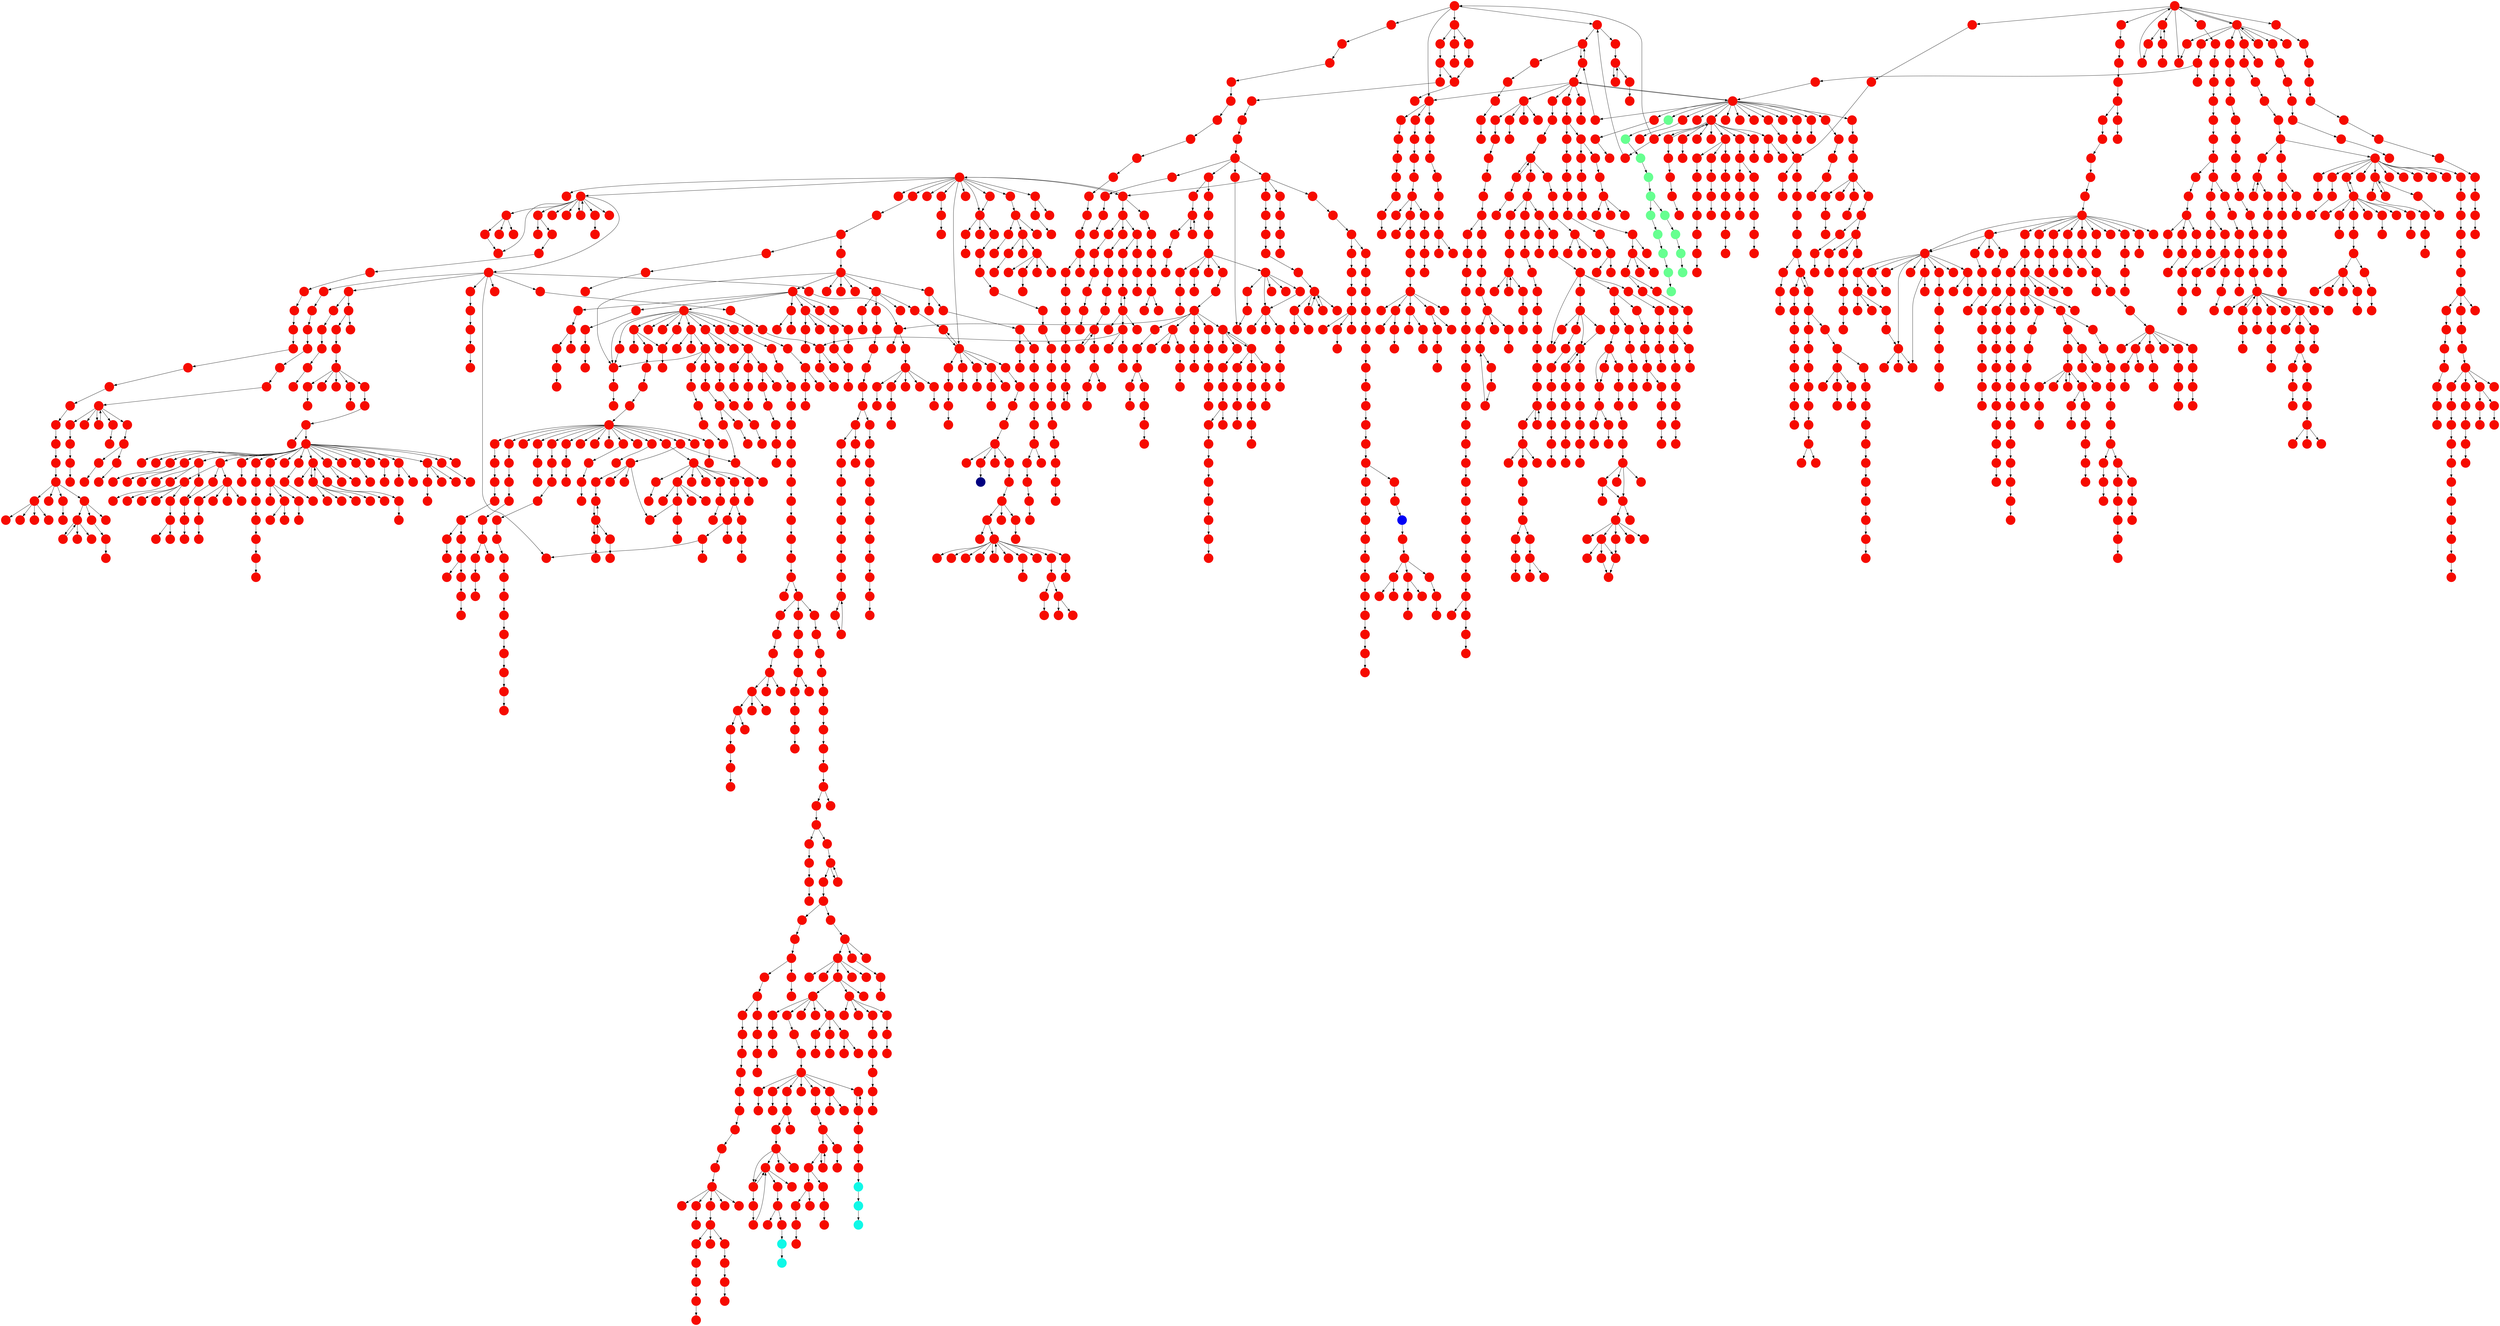 digraph{
0 [tooltip = "V", penwidth = 0, style = filled, fillcolor = "#f60b00", shape = circle, label = ""]
1 [tooltip = "V", penwidth = 0, style = filled, fillcolor = "#f60b00", shape = circle, label = ""]
2 [tooltip = "V", penwidth = 0, style = filled, fillcolor = "#f60b00", shape = circle, label = ""]
3 [tooltip = "A", penwidth = 0, style = filled, fillcolor = "#000080", shape = circle, label = ""]
4 [tooltip = "V", penwidth = 0, style = filled, fillcolor = "#f60b00", shape = circle, label = ""]
5 [tooltip = "V", penwidth = 0, style = filled, fillcolor = "#f60b00", shape = circle, label = ""]
6 [tooltip = "V", penwidth = 0, style = filled, fillcolor = "#f60b00", shape = circle, label = ""]
7 [tooltip = "V", penwidth = 0, style = filled, fillcolor = "#f60b00", shape = circle, label = ""]
8 [tooltip = "V", penwidth = 0, style = filled, fillcolor = "#f60b00", shape = circle, label = ""]
9 [tooltip = "V", penwidth = 0, style = filled, fillcolor = "#f60b00", shape = circle, label = ""]
10 [tooltip = "V", penwidth = 0, style = filled, fillcolor = "#f60b00", shape = circle, label = ""]
11 [tooltip = "V", penwidth = 0, style = filled, fillcolor = "#f60b00", shape = circle, label = ""]
12 [tooltip = "V", penwidth = 0, style = filled, fillcolor = "#f60b00", shape = circle, label = ""]
13 [tooltip = "V", penwidth = 0, style = filled, fillcolor = "#f60b00", shape = circle, label = ""]
14 [tooltip = "V", penwidth = 0, style = filled, fillcolor = "#f60b00", shape = circle, label = ""]
15 [tooltip = "V", penwidth = 0, style = filled, fillcolor = "#f60b00", shape = circle, label = ""]
16 [tooltip = "V", penwidth = 0, style = filled, fillcolor = "#f60b00", shape = circle, label = ""]
17 [tooltip = "V", penwidth = 0, style = filled, fillcolor = "#f60b00", shape = circle, label = ""]
18 [tooltip = "V", penwidth = 0, style = filled, fillcolor = "#f60b00", shape = circle, label = ""]
19 [tooltip = "V", penwidth = 0, style = filled, fillcolor = "#f60b00", shape = circle, label = ""]
20 [tooltip = "V", penwidth = 0, style = filled, fillcolor = "#f60b00", shape = circle, label = ""]
21 [tooltip = "V", penwidth = 0, style = filled, fillcolor = "#f60b00", shape = circle, label = ""]
22 [tooltip = "V", penwidth = 0, style = filled, fillcolor = "#f60b00", shape = circle, label = ""]
23 [tooltip = "V", penwidth = 0, style = filled, fillcolor = "#f60b00", shape = circle, label = ""]
24 [tooltip = "V", penwidth = 0, style = filled, fillcolor = "#f60b00", shape = circle, label = ""]
25 [tooltip = "V", penwidth = 0, style = filled, fillcolor = "#f60b00", shape = circle, label = ""]
26 [tooltip = "V", penwidth = 0, style = filled, fillcolor = "#f60b00", shape = circle, label = ""]
27 [tooltip = "V", penwidth = 0, style = filled, fillcolor = "#f60b00", shape = circle, label = ""]
28 [tooltip = "V", penwidth = 0, style = filled, fillcolor = "#f60b00", shape = circle, label = ""]
29 [tooltip = "V", penwidth = 0, style = filled, fillcolor = "#f60b00", shape = circle, label = ""]
30 [tooltip = "V", penwidth = 0, style = filled, fillcolor = "#f60b00", shape = circle, label = ""]
31 [tooltip = "V", penwidth = 0, style = filled, fillcolor = "#f60b00", shape = circle, label = ""]
32 [tooltip = "V", penwidth = 0, style = filled, fillcolor = "#f60b00", shape = circle, label = ""]
33 [tooltip = "V", penwidth = 0, style = filled, fillcolor = "#f60b00", shape = circle, label = ""]
34 [tooltip = "V", penwidth = 0, style = filled, fillcolor = "#f60b00", shape = circle, label = ""]
35 [tooltip = "V", penwidth = 0, style = filled, fillcolor = "#f60b00", shape = circle, label = ""]
36 [tooltip = "V", penwidth = 0, style = filled, fillcolor = "#f60b00", shape = circle, label = ""]
37 [tooltip = "V", penwidth = 0, style = filled, fillcolor = "#f60b00", shape = circle, label = ""]
38 [tooltip = "V", penwidth = 0, style = filled, fillcolor = "#f60b00", shape = circle, label = ""]
39 [tooltip = "V", penwidth = 0, style = filled, fillcolor = "#f60b00", shape = circle, label = ""]
40 [tooltip = "V", penwidth = 0, style = filled, fillcolor = "#f60b00", shape = circle, label = ""]
41 [tooltip = "V", penwidth = 0, style = filled, fillcolor = "#f60b00", shape = circle, label = ""]
42 [tooltip = "V", penwidth = 0, style = filled, fillcolor = "#f60b00", shape = circle, label = ""]
43 [tooltip = "V", penwidth = 0, style = filled, fillcolor = "#f60b00", shape = circle, label = ""]
44 [tooltip = "V", penwidth = 0, style = filled, fillcolor = "#f60b00", shape = circle, label = ""]
45 [tooltip = "V", penwidth = 0, style = filled, fillcolor = "#f60b00", shape = circle, label = ""]
46 [tooltip = "V", penwidth = 0, style = filled, fillcolor = "#f60b00", shape = circle, label = ""]
47 [tooltip = "V", penwidth = 0, style = filled, fillcolor = "#f60b00", shape = circle, label = ""]
48 [tooltip = "V", penwidth = 0, style = filled, fillcolor = "#f60b00", shape = circle, label = ""]
49 [tooltip = "V", penwidth = 0, style = filled, fillcolor = "#f60b00", shape = circle, label = ""]
50 [tooltip = "V", penwidth = 0, style = filled, fillcolor = "#f60b00", shape = circle, label = ""]
51 [tooltip = "V", penwidth = 0, style = filled, fillcolor = "#f60b00", shape = circle, label = ""]
52 [tooltip = "V", penwidth = 0, style = filled, fillcolor = "#f60b00", shape = circle, label = ""]
53 [tooltip = "V", penwidth = 0, style = filled, fillcolor = "#f60b00", shape = circle, label = ""]
54 [tooltip = "V", penwidth = 0, style = filled, fillcolor = "#f60b00", shape = circle, label = ""]
55 [tooltip = "V", penwidth = 0, style = filled, fillcolor = "#f60b00", shape = circle, label = ""]
56 [tooltip = "V", penwidth = 0, style = filled, fillcolor = "#f60b00", shape = circle, label = ""]
57 [tooltip = "V", penwidth = 0, style = filled, fillcolor = "#f60b00", shape = circle, label = ""]
58 [tooltip = "V", penwidth = 0, style = filled, fillcolor = "#f60b00", shape = circle, label = ""]
59 [tooltip = "V", penwidth = 0, style = filled, fillcolor = "#f60b00", shape = circle, label = ""]
60 [tooltip = "V", penwidth = 0, style = filled, fillcolor = "#f60b00", shape = circle, label = ""]
61 [tooltip = "V", penwidth = 0, style = filled, fillcolor = "#f60b00", shape = circle, label = ""]
62 [tooltip = "V", penwidth = 0, style = filled, fillcolor = "#f60b00", shape = circle, label = ""]
63 [tooltip = "V", penwidth = 0, style = filled, fillcolor = "#f60b00", shape = circle, label = ""]
64 [tooltip = "V", penwidth = 0, style = filled, fillcolor = "#f60b00", shape = circle, label = ""]
65 [tooltip = "V", penwidth = 0, style = filled, fillcolor = "#f60b00", shape = circle, label = ""]
66 [tooltip = "V", penwidth = 0, style = filled, fillcolor = "#f60b00", shape = circle, label = ""]
67 [tooltip = "V", penwidth = 0, style = filled, fillcolor = "#f60b00", shape = circle, label = ""]
68 [tooltip = "V", penwidth = 0, style = filled, fillcolor = "#f60b00", shape = circle, label = ""]
69 [tooltip = "V", penwidth = 0, style = filled, fillcolor = "#f60b00", shape = circle, label = ""]
70 [tooltip = "V", penwidth = 0, style = filled, fillcolor = "#f60b00", shape = circle, label = ""]
71 [tooltip = "V", penwidth = 0, style = filled, fillcolor = "#f60b00", shape = circle, label = ""]
72 [tooltip = "V", penwidth = 0, style = filled, fillcolor = "#f60b00", shape = circle, label = ""]
73 [tooltip = "V", penwidth = 0, style = filled, fillcolor = "#f60b00", shape = circle, label = ""]
74 [tooltip = "V", penwidth = 0, style = filled, fillcolor = "#f60b00", shape = circle, label = ""]
75 [tooltip = "V", penwidth = 0, style = filled, fillcolor = "#f60b00", shape = circle, label = ""]
76 [tooltip = "V", penwidth = 0, style = filled, fillcolor = "#f60b00", shape = circle, label = ""]
77 [tooltip = "V", penwidth = 0, style = filled, fillcolor = "#f60b00", shape = circle, label = ""]
78 [tooltip = "V", penwidth = 0, style = filled, fillcolor = "#f60b00", shape = circle, label = ""]
79 [tooltip = "V", penwidth = 0, style = filled, fillcolor = "#f60b00", shape = circle, label = ""]
80 [tooltip = "V", penwidth = 0, style = filled, fillcolor = "#f60b00", shape = circle, label = ""]
81 [tooltip = "V", penwidth = 0, style = filled, fillcolor = "#f60b00", shape = circle, label = ""]
82 [tooltip = "V", penwidth = 0, style = filled, fillcolor = "#f60b00", shape = circle, label = ""]
83 [tooltip = "V", penwidth = 0, style = filled, fillcolor = "#f60b00", shape = circle, label = ""]
84 [tooltip = "V", penwidth = 0, style = filled, fillcolor = "#f60b00", shape = circle, label = ""]
85 [tooltip = "V", penwidth = 0, style = filled, fillcolor = "#f60b00", shape = circle, label = ""]
86 [tooltip = "V", penwidth = 0, style = filled, fillcolor = "#f60b00", shape = circle, label = ""]
87 [tooltip = "V", penwidth = 0, style = filled, fillcolor = "#f60b00", shape = circle, label = ""]
88 [tooltip = "V", penwidth = 0, style = filled, fillcolor = "#f60b00", shape = circle, label = ""]
89 [tooltip = "V", penwidth = 0, style = filled, fillcolor = "#f60b00", shape = circle, label = ""]
90 [tooltip = "V", penwidth = 0, style = filled, fillcolor = "#f60b00", shape = circle, label = ""]
91 [tooltip = "V", penwidth = 0, style = filled, fillcolor = "#f60b00", shape = circle, label = ""]
92 [tooltip = "V", penwidth = 0, style = filled, fillcolor = "#f60b00", shape = circle, label = ""]
93 [tooltip = "V", penwidth = 0, style = filled, fillcolor = "#f60b00", shape = circle, label = ""]
94 [tooltip = "V", penwidth = 0, style = filled, fillcolor = "#f60b00", shape = circle, label = ""]
95 [tooltip = "V", penwidth = 0, style = filled, fillcolor = "#f60b00", shape = circle, label = ""]
96 [tooltip = "V", penwidth = 0, style = filled, fillcolor = "#f60b00", shape = circle, label = ""]
97 [tooltip = "V", penwidth = 0, style = filled, fillcolor = "#f60b00", shape = circle, label = ""]
98 [tooltip = "V", penwidth = 0, style = filled, fillcolor = "#f60b00", shape = circle, label = ""]
99 [tooltip = "V", penwidth = 0, style = filled, fillcolor = "#f60b00", shape = circle, label = ""]
100 [tooltip = "V", penwidth = 0, style = filled, fillcolor = "#f60b00", shape = circle, label = ""]
101 [tooltip = "V", penwidth = 0, style = filled, fillcolor = "#f60b00", shape = circle, label = ""]
102 [tooltip = "V", penwidth = 0, style = filled, fillcolor = "#f60b00", shape = circle, label = ""]
103 [tooltip = "V", penwidth = 0, style = filled, fillcolor = "#f60b00", shape = circle, label = ""]
104 [tooltip = "V", penwidth = 0, style = filled, fillcolor = "#f60b00", shape = circle, label = ""]
105 [tooltip = "V", penwidth = 0, style = filled, fillcolor = "#f60b00", shape = circle, label = ""]
106 [tooltip = "V", penwidth = 0, style = filled, fillcolor = "#f60b00", shape = circle, label = ""]
107 [tooltip = "V", penwidth = 0, style = filled, fillcolor = "#f60b00", shape = circle, label = ""]
108 [tooltip = "V", penwidth = 0, style = filled, fillcolor = "#f60b00", shape = circle, label = ""]
109 [tooltip = "V", penwidth = 0, style = filled, fillcolor = "#f60b00", shape = circle, label = ""]
110 [tooltip = "V", penwidth = 0, style = filled, fillcolor = "#f60b00", shape = circle, label = ""]
111 [tooltip = "V", penwidth = 0, style = filled, fillcolor = "#f60b00", shape = circle, label = ""]
112 [tooltip = "V", penwidth = 0, style = filled, fillcolor = "#f60b00", shape = circle, label = ""]
113 [tooltip = "V", penwidth = 0, style = filled, fillcolor = "#f60b00", shape = circle, label = ""]
114 [tooltip = "V", penwidth = 0, style = filled, fillcolor = "#f60b00", shape = circle, label = ""]
115 [tooltip = "V", penwidth = 0, style = filled, fillcolor = "#f60b00", shape = circle, label = ""]
116 [tooltip = "V", penwidth = 0, style = filled, fillcolor = "#f60b00", shape = circle, label = ""]
117 [tooltip = "V", penwidth = 0, style = filled, fillcolor = "#f60b00", shape = circle, label = ""]
118 [tooltip = "V", penwidth = 0, style = filled, fillcolor = "#f60b00", shape = circle, label = ""]
119 [tooltip = "V", penwidth = 0, style = filled, fillcolor = "#f60b00", shape = circle, label = ""]
120 [tooltip = "V", penwidth = 0, style = filled, fillcolor = "#f60b00", shape = circle, label = ""]
121 [tooltip = "V", penwidth = 0, style = filled, fillcolor = "#f60b00", shape = circle, label = ""]
122 [tooltip = "V", penwidth = 0, style = filled, fillcolor = "#f60b00", shape = circle, label = ""]
123 [tooltip = "V", penwidth = 0, style = filled, fillcolor = "#f60b00", shape = circle, label = ""]
124 [tooltip = "V", penwidth = 0, style = filled, fillcolor = "#f60b00", shape = circle, label = ""]
125 [tooltip = "V", penwidth = 0, style = filled, fillcolor = "#f60b00", shape = circle, label = ""]
126 [tooltip = "V", penwidth = 0, style = filled, fillcolor = "#f60b00", shape = circle, label = ""]
127 [tooltip = "V", penwidth = 0, style = filled, fillcolor = "#f60b00", shape = circle, label = ""]
128 [tooltip = "V", penwidth = 0, style = filled, fillcolor = "#f60b00", shape = circle, label = ""]
129 [tooltip = "V", penwidth = 0, style = filled, fillcolor = "#f60b00", shape = circle, label = ""]
130 [tooltip = "V", penwidth = 0, style = filled, fillcolor = "#f60b00", shape = circle, label = ""]
131 [tooltip = "V", penwidth = 0, style = filled, fillcolor = "#f60b00", shape = circle, label = ""]
132 [tooltip = "V", penwidth = 0, style = filled, fillcolor = "#f60b00", shape = circle, label = ""]
133 [tooltip = "V", penwidth = 0, style = filled, fillcolor = "#f60b00", shape = circle, label = ""]
134 [tooltip = "V", penwidth = 0, style = filled, fillcolor = "#f60b00", shape = circle, label = ""]
135 [tooltip = "V", penwidth = 0, style = filled, fillcolor = "#f60b00", shape = circle, label = ""]
136 [tooltip = "V", penwidth = 0, style = filled, fillcolor = "#f60b00", shape = circle, label = ""]
137 [tooltip = "V", penwidth = 0, style = filled, fillcolor = "#f60b00", shape = circle, label = ""]
138 [tooltip = "V", penwidth = 0, style = filled, fillcolor = "#f60b00", shape = circle, label = ""]
139 [tooltip = "V", penwidth = 0, style = filled, fillcolor = "#f60b00", shape = circle, label = ""]
140 [tooltip = "V", penwidth = 0, style = filled, fillcolor = "#f60b00", shape = circle, label = ""]
141 [tooltip = "V", penwidth = 0, style = filled, fillcolor = "#f60b00", shape = circle, label = ""]
142 [tooltip = "V", penwidth = 0, style = filled, fillcolor = "#f60b00", shape = circle, label = ""]
143 [tooltip = "V", penwidth = 0, style = filled, fillcolor = "#f60b00", shape = circle, label = ""]
144 [tooltip = "V", penwidth = 0, style = filled, fillcolor = "#f60b00", shape = circle, label = ""]
145 [tooltip = "V", penwidth = 0, style = filled, fillcolor = "#f60b00", shape = circle, label = ""]
146 [tooltip = "V", penwidth = 0, style = filled, fillcolor = "#f60b00", shape = circle, label = ""]
147 [tooltip = "V", penwidth = 0, style = filled, fillcolor = "#f60b00", shape = circle, label = ""]
148 [tooltip = "V", penwidth = 0, style = filled, fillcolor = "#f60b00", shape = circle, label = ""]
149 [tooltip = "V", penwidth = 0, style = filled, fillcolor = "#f60b00", shape = circle, label = ""]
150 [tooltip = "V", penwidth = 0, style = filled, fillcolor = "#f60b00", shape = circle, label = ""]
151 [tooltip = "V", penwidth = 0, style = filled, fillcolor = "#f60b00", shape = circle, label = ""]
152 [tooltip = "V", penwidth = 0, style = filled, fillcolor = "#f60b00", shape = circle, label = ""]
153 [tooltip = "V", penwidth = 0, style = filled, fillcolor = "#f60b00", shape = circle, label = ""]
154 [tooltip = "V", penwidth = 0, style = filled, fillcolor = "#f60b00", shape = circle, label = ""]
155 [tooltip = "V", penwidth = 0, style = filled, fillcolor = "#f60b00", shape = circle, label = ""]
156 [tooltip = "V", penwidth = 0, style = filled, fillcolor = "#f60b00", shape = circle, label = ""]
157 [tooltip = "V", penwidth = 0, style = filled, fillcolor = "#f60b00", shape = circle, label = ""]
158 [tooltip = "V", penwidth = 0, style = filled, fillcolor = "#f60b00", shape = circle, label = ""]
159 [tooltip = "V", penwidth = 0, style = filled, fillcolor = "#f60b00", shape = circle, label = ""]
160 [tooltip = "V", penwidth = 0, style = filled, fillcolor = "#f60b00", shape = circle, label = ""]
161 [tooltip = "V", penwidth = 0, style = filled, fillcolor = "#f60b00", shape = circle, label = ""]
162 [tooltip = "V", penwidth = 0, style = filled, fillcolor = "#f60b00", shape = circle, label = ""]
163 [tooltip = "V", penwidth = 0, style = filled, fillcolor = "#f60b00", shape = circle, label = ""]
164 [tooltip = "V", penwidth = 0, style = filled, fillcolor = "#f60b00", shape = circle, label = ""]
165 [tooltip = "V", penwidth = 0, style = filled, fillcolor = "#f60b00", shape = circle, label = ""]
166 [tooltip = "V", penwidth = 0, style = filled, fillcolor = "#f60b00", shape = circle, label = ""]
167 [tooltip = "V", penwidth = 0, style = filled, fillcolor = "#f60b00", shape = circle, label = ""]
168 [tooltip = "V", penwidth = 0, style = filled, fillcolor = "#f60b00", shape = circle, label = ""]
169 [tooltip = "V", penwidth = 0, style = filled, fillcolor = "#f60b00", shape = circle, label = ""]
170 [tooltip = "V", penwidth = 0, style = filled, fillcolor = "#f60b00", shape = circle, label = ""]
171 [tooltip = "V", penwidth = 0, style = filled, fillcolor = "#f60b00", shape = circle, label = ""]
172 [tooltip = "V", penwidth = 0, style = filled, fillcolor = "#f60b00", shape = circle, label = ""]
173 [tooltip = "V", penwidth = 0, style = filled, fillcolor = "#f60b00", shape = circle, label = ""]
174 [tooltip = "V", penwidth = 0, style = filled, fillcolor = "#f60b00", shape = circle, label = ""]
175 [tooltip = "V", penwidth = 0, style = filled, fillcolor = "#f60b00", shape = circle, label = ""]
176 [tooltip = "V", penwidth = 0, style = filled, fillcolor = "#f60b00", shape = circle, label = ""]
177 [tooltip = "V", penwidth = 0, style = filled, fillcolor = "#f60b00", shape = circle, label = ""]
178 [tooltip = "V", penwidth = 0, style = filled, fillcolor = "#f60b00", shape = circle, label = ""]
179 [tooltip = "V", penwidth = 0, style = filled, fillcolor = "#f60b00", shape = circle, label = ""]
180 [tooltip = "V", penwidth = 0, style = filled, fillcolor = "#f60b00", shape = circle, label = ""]
181 [tooltip = "V", penwidth = 0, style = filled, fillcolor = "#f60b00", shape = circle, label = ""]
182 [tooltip = "V", penwidth = 0, style = filled, fillcolor = "#f60b00", shape = circle, label = ""]
183 [tooltip = "V", penwidth = 0, style = filled, fillcolor = "#f60b00", shape = circle, label = ""]
184 [tooltip = "V", penwidth = 0, style = filled, fillcolor = "#f60b00", shape = circle, label = ""]
185 [tooltip = "V", penwidth = 0, style = filled, fillcolor = "#f60b00", shape = circle, label = ""]
186 [tooltip = "V", penwidth = 0, style = filled, fillcolor = "#f60b00", shape = circle, label = ""]
187 [tooltip = "V", penwidth = 0, style = filled, fillcolor = "#f60b00", shape = circle, label = ""]
188 [tooltip = "V", penwidth = 0, style = filled, fillcolor = "#f60b00", shape = circle, label = ""]
189 [tooltip = "V", penwidth = 0, style = filled, fillcolor = "#f60b00", shape = circle, label = ""]
190 [tooltip = "V", penwidth = 0, style = filled, fillcolor = "#f60b00", shape = circle, label = ""]
191 [tooltip = "V", penwidth = 0, style = filled, fillcolor = "#f60b00", shape = circle, label = ""]
192 [tooltip = "V", penwidth = 0, style = filled, fillcolor = "#f60b00", shape = circle, label = ""]
193 [tooltip = "V", penwidth = 0, style = filled, fillcolor = "#f60b00", shape = circle, label = ""]
194 [tooltip = "V", penwidth = 0, style = filled, fillcolor = "#f60b00", shape = circle, label = ""]
195 [tooltip = "V", penwidth = 0, style = filled, fillcolor = "#f60b00", shape = circle, label = ""]
196 [tooltip = "V", penwidth = 0, style = filled, fillcolor = "#f60b00", shape = circle, label = ""]
197 [tooltip = "V", penwidth = 0, style = filled, fillcolor = "#f60b00", shape = circle, label = ""]
198 [tooltip = "V", penwidth = 0, style = filled, fillcolor = "#f60b00", shape = circle, label = ""]
199 [tooltip = "V", penwidth = 0, style = filled, fillcolor = "#f60b00", shape = circle, label = ""]
200 [tooltip = "V", penwidth = 0, style = filled, fillcolor = "#f60b00", shape = circle, label = ""]
201 [tooltip = "V", penwidth = 0, style = filled, fillcolor = "#f60b00", shape = circle, label = ""]
202 [tooltip = "V", penwidth = 0, style = filled, fillcolor = "#f60b00", shape = circle, label = ""]
203 [tooltip = "V", penwidth = 0, style = filled, fillcolor = "#f60b00", shape = circle, label = ""]
204 [tooltip = "V", penwidth = 0, style = filled, fillcolor = "#f60b00", shape = circle, label = ""]
205 [tooltip = "V", penwidth = 0, style = filled, fillcolor = "#f60b00", shape = circle, label = ""]
206 [tooltip = "V", penwidth = 0, style = filled, fillcolor = "#f60b00", shape = circle, label = ""]
207 [tooltip = "V", penwidth = 0, style = filled, fillcolor = "#f60b00", shape = circle, label = ""]
208 [tooltip = "V", penwidth = 0, style = filled, fillcolor = "#f60b00", shape = circle, label = ""]
209 [tooltip = "V", penwidth = 0, style = filled, fillcolor = "#f60b00", shape = circle, label = ""]
210 [tooltip = "V", penwidth = 0, style = filled, fillcolor = "#f60b00", shape = circle, label = ""]
211 [tooltip = "V", penwidth = 0, style = filled, fillcolor = "#f60b00", shape = circle, label = ""]
212 [tooltip = "V", penwidth = 0, style = filled, fillcolor = "#f60b00", shape = circle, label = ""]
213 [tooltip = "V", penwidth = 0, style = filled, fillcolor = "#f60b00", shape = circle, label = ""]
214 [tooltip = "V", penwidth = 0, style = filled, fillcolor = "#f60b00", shape = circle, label = ""]
215 [tooltip = "V", penwidth = 0, style = filled, fillcolor = "#f60b00", shape = circle, label = ""]
216 [tooltip = "V", penwidth = 0, style = filled, fillcolor = "#f60b00", shape = circle, label = ""]
217 [tooltip = "V", penwidth = 0, style = filled, fillcolor = "#f60b00", shape = circle, label = ""]
218 [tooltip = "V", penwidth = 0, style = filled, fillcolor = "#f60b00", shape = circle, label = ""]
219 [tooltip = "V", penwidth = 0, style = filled, fillcolor = "#f60b00", shape = circle, label = ""]
220 [tooltip = "V", penwidth = 0, style = filled, fillcolor = "#f60b00", shape = circle, label = ""]
221 [tooltip = "V", penwidth = 0, style = filled, fillcolor = "#f60b00", shape = circle, label = ""]
222 [tooltip = "V", penwidth = 0, style = filled, fillcolor = "#f60b00", shape = circle, label = ""]
223 [tooltip = "V", penwidth = 0, style = filled, fillcolor = "#f60b00", shape = circle, label = ""]
224 [tooltip = "V", penwidth = 0, style = filled, fillcolor = "#f60b00", shape = circle, label = ""]
225 [tooltip = "V", penwidth = 0, style = filled, fillcolor = "#f60b00", shape = circle, label = ""]
226 [tooltip = "V", penwidth = 0, style = filled, fillcolor = "#f60b00", shape = circle, label = ""]
227 [tooltip = "V", penwidth = 0, style = filled, fillcolor = "#f60b00", shape = circle, label = ""]
228 [tooltip = "V", penwidth = 0, style = filled, fillcolor = "#f60b00", shape = circle, label = ""]
229 [tooltip = "V", penwidth = 0, style = filled, fillcolor = "#f60b00", shape = circle, label = ""]
230 [tooltip = "V", penwidth = 0, style = filled, fillcolor = "#f60b00", shape = circle, label = ""]
231 [tooltip = "V", penwidth = 0, style = filled, fillcolor = "#f60b00", shape = circle, label = ""]
232 [tooltip = "V", penwidth = 0, style = filled, fillcolor = "#f60b00", shape = circle, label = ""]
233 [tooltip = "V", penwidth = 0, style = filled, fillcolor = "#f60b00", shape = circle, label = ""]
234 [tooltip = "V", penwidth = 0, style = filled, fillcolor = "#f60b00", shape = circle, label = ""]
235 [tooltip = "V", penwidth = 0, style = filled, fillcolor = "#f60b00", shape = circle, label = ""]
236 [tooltip = "V", penwidth = 0, style = filled, fillcolor = "#f60b00", shape = circle, label = ""]
237 [tooltip = "V", penwidth = 0, style = filled, fillcolor = "#f60b00", shape = circle, label = ""]
238 [tooltip = "V", penwidth = 0, style = filled, fillcolor = "#f60b00", shape = circle, label = ""]
239 [tooltip = "V", penwidth = 0, style = filled, fillcolor = "#f60b00", shape = circle, label = ""]
240 [tooltip = "V", penwidth = 0, style = filled, fillcolor = "#f60b00", shape = circle, label = ""]
241 [tooltip = "V", penwidth = 0, style = filled, fillcolor = "#f60b00", shape = circle, label = ""]
242 [tooltip = "V", penwidth = 0, style = filled, fillcolor = "#f60b00", shape = circle, label = ""]
243 [tooltip = "V", penwidth = 0, style = filled, fillcolor = "#f60b00", shape = circle, label = ""]
244 [tooltip = "V", penwidth = 0, style = filled, fillcolor = "#f60b00", shape = circle, label = ""]
245 [tooltip = "V", penwidth = 0, style = filled, fillcolor = "#f60b00", shape = circle, label = ""]
246 [tooltip = "V", penwidth = 0, style = filled, fillcolor = "#f60b00", shape = circle, label = ""]
247 [tooltip = "V", penwidth = 0, style = filled, fillcolor = "#f60b00", shape = circle, label = ""]
248 [tooltip = "V", penwidth = 0, style = filled, fillcolor = "#f60b00", shape = circle, label = ""]
249 [tooltip = "V", penwidth = 0, style = filled, fillcolor = "#f60b00", shape = circle, label = ""]
250 [tooltip = "V", penwidth = 0, style = filled, fillcolor = "#f60b00", shape = circle, label = ""]
251 [tooltip = "V", penwidth = 0, style = filled, fillcolor = "#f60b00", shape = circle, label = ""]
252 [tooltip = "V", penwidth = 0, style = filled, fillcolor = "#f60b00", shape = circle, label = ""]
253 [tooltip = "V", penwidth = 0, style = filled, fillcolor = "#f60b00", shape = circle, label = ""]
254 [tooltip = "V", penwidth = 0, style = filled, fillcolor = "#f60b00", shape = circle, label = ""]
255 [tooltip = "V", penwidth = 0, style = filled, fillcolor = "#f60b00", shape = circle, label = ""]
256 [tooltip = "V", penwidth = 0, style = filled, fillcolor = "#f60b00", shape = circle, label = ""]
257 [tooltip = "V", penwidth = 0, style = filled, fillcolor = "#f60b00", shape = circle, label = ""]
258 [tooltip = "V", penwidth = 0, style = filled, fillcolor = "#f60b00", shape = circle, label = ""]
259 [tooltip = "V", penwidth = 0, style = filled, fillcolor = "#f60b00", shape = circle, label = ""]
260 [tooltip = "V", penwidth = 0, style = filled, fillcolor = "#f60b00", shape = circle, label = ""]
261 [tooltip = "V", penwidth = 0, style = filled, fillcolor = "#f60b00", shape = circle, label = ""]
262 [tooltip = "V", penwidth = 0, style = filled, fillcolor = "#f60b00", shape = circle, label = ""]
263 [tooltip = "V", penwidth = 0, style = filled, fillcolor = "#f60b00", shape = circle, label = ""]
264 [tooltip = "V", penwidth = 0, style = filled, fillcolor = "#f60b00", shape = circle, label = ""]
265 [tooltip = "V", penwidth = 0, style = filled, fillcolor = "#f60b00", shape = circle, label = ""]
266 [tooltip = "V", penwidth = 0, style = filled, fillcolor = "#f60b00", shape = circle, label = ""]
267 [tooltip = "V", penwidth = 0, style = filled, fillcolor = "#f60b00", shape = circle, label = ""]
268 [tooltip = "V", penwidth = 0, style = filled, fillcolor = "#f60b00", shape = circle, label = ""]
269 [tooltip = "V", penwidth = 0, style = filled, fillcolor = "#f60b00", shape = circle, label = ""]
270 [tooltip = "V", penwidth = 0, style = filled, fillcolor = "#f60b00", shape = circle, label = ""]
271 [tooltip = "V", penwidth = 0, style = filled, fillcolor = "#f60b00", shape = circle, label = ""]
272 [tooltip = "V", penwidth = 0, style = filled, fillcolor = "#f60b00", shape = circle, label = ""]
273 [tooltip = "V", penwidth = 0, style = filled, fillcolor = "#f60b00", shape = circle, label = ""]
274 [tooltip = "V", penwidth = 0, style = filled, fillcolor = "#f60b00", shape = circle, label = ""]
275 [tooltip = "V", penwidth = 0, style = filled, fillcolor = "#f60b00", shape = circle, label = ""]
276 [tooltip = "V", penwidth = 0, style = filled, fillcolor = "#f60b00", shape = circle, label = ""]
277 [tooltip = "V", penwidth = 0, style = filled, fillcolor = "#f60b00", shape = circle, label = ""]
278 [tooltip = "V", penwidth = 0, style = filled, fillcolor = "#f60b00", shape = circle, label = ""]
279 [tooltip = "V", penwidth = 0, style = filled, fillcolor = "#f60b00", shape = circle, label = ""]
280 [tooltip = "V", penwidth = 0, style = filled, fillcolor = "#f60b00", shape = circle, label = ""]
281 [tooltip = "V", penwidth = 0, style = filled, fillcolor = "#f60b00", shape = circle, label = ""]
282 [tooltip = "V", penwidth = 0, style = filled, fillcolor = "#f60b00", shape = circle, label = ""]
283 [tooltip = "V", penwidth = 0, style = filled, fillcolor = "#f60b00", shape = circle, label = ""]
284 [tooltip = "V", penwidth = 0, style = filled, fillcolor = "#f60b00", shape = circle, label = ""]
285 [tooltip = "V", penwidth = 0, style = filled, fillcolor = "#f60b00", shape = circle, label = ""]
286 [tooltip = "V", penwidth = 0, style = filled, fillcolor = "#f60b00", shape = circle, label = ""]
287 [tooltip = "V", penwidth = 0, style = filled, fillcolor = "#f60b00", shape = circle, label = ""]
288 [tooltip = "V", penwidth = 0, style = filled, fillcolor = "#f60b00", shape = circle, label = ""]
289 [tooltip = "V", penwidth = 0, style = filled, fillcolor = "#f60b00", shape = circle, label = ""]
290 [tooltip = "V", penwidth = 0, style = filled, fillcolor = "#f60b00", shape = circle, label = ""]
291 [tooltip = "V", penwidth = 0, style = filled, fillcolor = "#f60b00", shape = circle, label = ""]
292 [tooltip = "V", penwidth = 0, style = filled, fillcolor = "#f60b00", shape = circle, label = ""]
293 [tooltip = "V", penwidth = 0, style = filled, fillcolor = "#f60b00", shape = circle, label = ""]
294 [tooltip = "V", penwidth = 0, style = filled, fillcolor = "#f60b00", shape = circle, label = ""]
295 [tooltip = "V", penwidth = 0, style = filled, fillcolor = "#f60b00", shape = circle, label = ""]
296 [tooltip = "V", penwidth = 0, style = filled, fillcolor = "#f60b00", shape = circle, label = ""]
297 [tooltip = "V", penwidth = 0, style = filled, fillcolor = "#f60b00", shape = circle, label = ""]
298 [tooltip = "V", penwidth = 0, style = filled, fillcolor = "#f60b00", shape = circle, label = ""]
299 [tooltip = "V", penwidth = 0, style = filled, fillcolor = "#f60b00", shape = circle, label = ""]
300 [tooltip = "V", penwidth = 0, style = filled, fillcolor = "#f60b00", shape = circle, label = ""]
301 [tooltip = "V", penwidth = 0, style = filled, fillcolor = "#f60b00", shape = circle, label = ""]
302 [tooltip = "V", penwidth = 0, style = filled, fillcolor = "#f60b00", shape = circle, label = ""]
303 [tooltip = "V", penwidth = 0, style = filled, fillcolor = "#f60b00", shape = circle, label = ""]
304 [tooltip = "V", penwidth = 0, style = filled, fillcolor = "#f60b00", shape = circle, label = ""]
305 [tooltip = "V", penwidth = 0, style = filled, fillcolor = "#f60b00", shape = circle, label = ""]
306 [tooltip = "V", penwidth = 0, style = filled, fillcolor = "#f60b00", shape = circle, label = ""]
307 [tooltip = "V", penwidth = 0, style = filled, fillcolor = "#f60b00", shape = circle, label = ""]
308 [tooltip = "V", penwidth = 0, style = filled, fillcolor = "#f60b00", shape = circle, label = ""]
309 [tooltip = "V", penwidth = 0, style = filled, fillcolor = "#f60b00", shape = circle, label = ""]
310 [tooltip = "V", penwidth = 0, style = filled, fillcolor = "#f60b00", shape = circle, label = ""]
311 [tooltip = "V", penwidth = 0, style = filled, fillcolor = "#f60b00", shape = circle, label = ""]
312 [tooltip = "V", penwidth = 0, style = filled, fillcolor = "#f60b00", shape = circle, label = ""]
313 [tooltip = "V", penwidth = 0, style = filled, fillcolor = "#f60b00", shape = circle, label = ""]
314 [tooltip = "V", penwidth = 0, style = filled, fillcolor = "#f60b00", shape = circle, label = ""]
315 [tooltip = "V", penwidth = 0, style = filled, fillcolor = "#f60b00", shape = circle, label = ""]
316 [tooltip = "V", penwidth = 0, style = filled, fillcolor = "#f60b00", shape = circle, label = ""]
317 [tooltip = "V", penwidth = 0, style = filled, fillcolor = "#f60b00", shape = circle, label = ""]
318 [tooltip = "V", penwidth = 0, style = filled, fillcolor = "#f60b00", shape = circle, label = ""]
319 [tooltip = "V", penwidth = 0, style = filled, fillcolor = "#f60b00", shape = circle, label = ""]
320 [tooltip = "V", penwidth = 0, style = filled, fillcolor = "#f60b00", shape = circle, label = ""]
321 [tooltip = "V", penwidth = 0, style = filled, fillcolor = "#f60b00", shape = circle, label = ""]
322 [tooltip = "V", penwidth = 0, style = filled, fillcolor = "#f60b00", shape = circle, label = ""]
323 [tooltip = "V", penwidth = 0, style = filled, fillcolor = "#f60b00", shape = circle, label = ""]
324 [tooltip = "V", penwidth = 0, style = filled, fillcolor = "#f60b00", shape = circle, label = ""]
325 [tooltip = "V", penwidth = 0, style = filled, fillcolor = "#f60b00", shape = circle, label = ""]
326 [tooltip = "V", penwidth = 0, style = filled, fillcolor = "#f60b00", shape = circle, label = ""]
327 [tooltip = "V", penwidth = 0, style = filled, fillcolor = "#f60b00", shape = circle, label = ""]
328 [tooltip = "V", penwidth = 0, style = filled, fillcolor = "#f60b00", shape = circle, label = ""]
329 [tooltip = "V", penwidth = 0, style = filled, fillcolor = "#f60b00", shape = circle, label = ""]
330 [tooltip = "V", penwidth = 0, style = filled, fillcolor = "#f60b00", shape = circle, label = ""]
331 [tooltip = "V", penwidth = 0, style = filled, fillcolor = "#f60b00", shape = circle, label = ""]
332 [tooltip = "V", penwidth = 0, style = filled, fillcolor = "#f60b00", shape = circle, label = ""]
333 [tooltip = "V", penwidth = 0, style = filled, fillcolor = "#f60b00", shape = circle, label = ""]
334 [tooltip = "V", penwidth = 0, style = filled, fillcolor = "#f60b00", shape = circle, label = ""]
335 [tooltip = "V", penwidth = 0, style = filled, fillcolor = "#f60b00", shape = circle, label = ""]
336 [tooltip = "V", penwidth = 0, style = filled, fillcolor = "#f60b00", shape = circle, label = ""]
337 [tooltip = "V", penwidth = 0, style = filled, fillcolor = "#f60b00", shape = circle, label = ""]
338 [tooltip = "V", penwidth = 0, style = filled, fillcolor = "#f60b00", shape = circle, label = ""]
339 [tooltip = "V", penwidth = 0, style = filled, fillcolor = "#f60b00", shape = circle, label = ""]
340 [tooltip = "V", penwidth = 0, style = filled, fillcolor = "#f60b00", shape = circle, label = ""]
341 [tooltip = "V", penwidth = 0, style = filled, fillcolor = "#f60b00", shape = circle, label = ""]
342 [tooltip = "V", penwidth = 0, style = filled, fillcolor = "#f60b00", shape = circle, label = ""]
343 [tooltip = "V", penwidth = 0, style = filled, fillcolor = "#f60b00", shape = circle, label = ""]
344 [tooltip = "V", penwidth = 0, style = filled, fillcolor = "#f60b00", shape = circle, label = ""]
345 [tooltip = "V", penwidth = 0, style = filled, fillcolor = "#f60b00", shape = circle, label = ""]
346 [tooltip = "V", penwidth = 0, style = filled, fillcolor = "#f60b00", shape = circle, label = ""]
347 [tooltip = "V", penwidth = 0, style = filled, fillcolor = "#f60b00", shape = circle, label = ""]
348 [tooltip = "V", penwidth = 0, style = filled, fillcolor = "#f60b00", shape = circle, label = ""]
349 [tooltip = "V", penwidth = 0, style = filled, fillcolor = "#f60b00", shape = circle, label = ""]
350 [tooltip = "V", penwidth = 0, style = filled, fillcolor = "#f60b00", shape = circle, label = ""]
351 [tooltip = "V", penwidth = 0, style = filled, fillcolor = "#f60b00", shape = circle, label = ""]
352 [tooltip = "V", penwidth = 0, style = filled, fillcolor = "#f60b00", shape = circle, label = ""]
353 [tooltip = "V", penwidth = 0, style = filled, fillcolor = "#f60b00", shape = circle, label = ""]
354 [tooltip = "V", penwidth = 0, style = filled, fillcolor = "#f60b00", shape = circle, label = ""]
355 [tooltip = "V", penwidth = 0, style = filled, fillcolor = "#f60b00", shape = circle, label = ""]
356 [tooltip = "V", penwidth = 0, style = filled, fillcolor = "#f60b00", shape = circle, label = ""]
357 [tooltip = "V", penwidth = 0, style = filled, fillcolor = "#f60b00", shape = circle, label = ""]
358 [tooltip = "V", penwidth = 0, style = filled, fillcolor = "#f60b00", shape = circle, label = ""]
359 [tooltip = "L", penwidth = 0, style = filled, fillcolor = "#66ff90", shape = circle, label = ""]
360 [tooltip = "V", penwidth = 0, style = filled, fillcolor = "#f60b00", shape = circle, label = ""]
361 [tooltip = "V", penwidth = 0, style = filled, fillcolor = "#f60b00", shape = circle, label = ""]
362 [tooltip = "V", penwidth = 0, style = filled, fillcolor = "#f60b00", shape = circle, label = ""]
363 [tooltip = "V", penwidth = 0, style = filled, fillcolor = "#f60b00", shape = circle, label = ""]
364 [tooltip = "V", penwidth = 0, style = filled, fillcolor = "#f60b00", shape = circle, label = ""]
365 [tooltip = "V", penwidth = 0, style = filled, fillcolor = "#f60b00", shape = circle, label = ""]
366 [tooltip = "V", penwidth = 0, style = filled, fillcolor = "#f60b00", shape = circle, label = ""]
367 [tooltip = "V", penwidth = 0, style = filled, fillcolor = "#f60b00", shape = circle, label = ""]
368 [tooltip = "V", penwidth = 0, style = filled, fillcolor = "#f60b00", shape = circle, label = ""]
369 [tooltip = "V", penwidth = 0, style = filled, fillcolor = "#f60b00", shape = circle, label = ""]
370 [tooltip = "V", penwidth = 0, style = filled, fillcolor = "#f60b00", shape = circle, label = ""]
371 [tooltip = "V", penwidth = 0, style = filled, fillcolor = "#f60b00", shape = circle, label = ""]
372 [tooltip = "V", penwidth = 0, style = filled, fillcolor = "#f60b00", shape = circle, label = ""]
373 [tooltip = "V", penwidth = 0, style = filled, fillcolor = "#f60b00", shape = circle, label = ""]
374 [tooltip = "V", penwidth = 0, style = filled, fillcolor = "#f60b00", shape = circle, label = ""]
375 [tooltip = "V", penwidth = 0, style = filled, fillcolor = "#f60b00", shape = circle, label = ""]
376 [tooltip = "V", penwidth = 0, style = filled, fillcolor = "#f60b00", shape = circle, label = ""]
377 [tooltip = "V", penwidth = 0, style = filled, fillcolor = "#f60b00", shape = circle, label = ""]
378 [tooltip = "V", penwidth = 0, style = filled, fillcolor = "#f60b00", shape = circle, label = ""]
379 [tooltip = "V", penwidth = 0, style = filled, fillcolor = "#f60b00", shape = circle, label = ""]
380 [tooltip = "V", penwidth = 0, style = filled, fillcolor = "#f60b00", shape = circle, label = ""]
381 [tooltip = "V", penwidth = 0, style = filled, fillcolor = "#f60b00", shape = circle, label = ""]
382 [tooltip = "V", penwidth = 0, style = filled, fillcolor = "#f60b00", shape = circle, label = ""]
383 [tooltip = "V", penwidth = 0, style = filled, fillcolor = "#f60b00", shape = circle, label = ""]
384 [tooltip = "V", penwidth = 0, style = filled, fillcolor = "#f60b00", shape = circle, label = ""]
385 [tooltip = "V", penwidth = 0, style = filled, fillcolor = "#f60b00", shape = circle, label = ""]
386 [tooltip = "V", penwidth = 0, style = filled, fillcolor = "#f60b00", shape = circle, label = ""]
387 [tooltip = "V", penwidth = 0, style = filled, fillcolor = "#f60b00", shape = circle, label = ""]
388 [tooltip = "V", penwidth = 0, style = filled, fillcolor = "#f60b00", shape = circle, label = ""]
389 [tooltip = "V", penwidth = 0, style = filled, fillcolor = "#f60b00", shape = circle, label = ""]
390 [tooltip = "V", penwidth = 0, style = filled, fillcolor = "#f60b00", shape = circle, label = ""]
391 [tooltip = "V", penwidth = 0, style = filled, fillcolor = "#f60b00", shape = circle, label = ""]
392 [tooltip = "V", penwidth = 0, style = filled, fillcolor = "#f60b00", shape = circle, label = ""]
393 [tooltip = "V", penwidth = 0, style = filled, fillcolor = "#f60b00", shape = circle, label = ""]
394 [tooltip = "V", penwidth = 0, style = filled, fillcolor = "#f60b00", shape = circle, label = ""]
395 [tooltip = "V", penwidth = 0, style = filled, fillcolor = "#f60b00", shape = circle, label = ""]
396 [tooltip = "V", penwidth = 0, style = filled, fillcolor = "#f60b00", shape = circle, label = ""]
397 [tooltip = "V", penwidth = 0, style = filled, fillcolor = "#f60b00", shape = circle, label = ""]
398 [tooltip = "V", penwidth = 0, style = filled, fillcolor = "#f60b00", shape = circle, label = ""]
399 [tooltip = "V", penwidth = 0, style = filled, fillcolor = "#f60b00", shape = circle, label = ""]
400 [tooltip = "V", penwidth = 0, style = filled, fillcolor = "#f60b00", shape = circle, label = ""]
401 [tooltip = "V", penwidth = 0, style = filled, fillcolor = "#f60b00", shape = circle, label = ""]
402 [tooltip = "V", penwidth = 0, style = filled, fillcolor = "#f60b00", shape = circle, label = ""]
403 [tooltip = "V", penwidth = 0, style = filled, fillcolor = "#f60b00", shape = circle, label = ""]
404 [tooltip = "V", penwidth = 0, style = filled, fillcolor = "#f60b00", shape = circle, label = ""]
405 [tooltip = "V", penwidth = 0, style = filled, fillcolor = "#f60b00", shape = circle, label = ""]
406 [tooltip = "V", penwidth = 0, style = filled, fillcolor = "#f60b00", shape = circle, label = ""]
407 [tooltip = "V", penwidth = 0, style = filled, fillcolor = "#f60b00", shape = circle, label = ""]
408 [tooltip = "V", penwidth = 0, style = filled, fillcolor = "#f60b00", shape = circle, label = ""]
409 [tooltip = "V", penwidth = 0, style = filled, fillcolor = "#f60b00", shape = circle, label = ""]
410 [tooltip = "V", penwidth = 0, style = filled, fillcolor = "#f60b00", shape = circle, label = ""]
411 [tooltip = "V", penwidth = 0, style = filled, fillcolor = "#f60b00", shape = circle, label = ""]
412 [tooltip = "V", penwidth = 0, style = filled, fillcolor = "#f60b00", shape = circle, label = ""]
413 [tooltip = "V", penwidth = 0, style = filled, fillcolor = "#f60b00", shape = circle, label = ""]
414 [tooltip = "V", penwidth = 0, style = filled, fillcolor = "#f60b00", shape = circle, label = ""]
415 [tooltip = "V", penwidth = 0, style = filled, fillcolor = "#f60b00", shape = circle, label = ""]
416 [tooltip = "V", penwidth = 0, style = filled, fillcolor = "#f60b00", shape = circle, label = ""]
417 [tooltip = "V", penwidth = 0, style = filled, fillcolor = "#f60b00", shape = circle, label = ""]
418 [tooltip = "V", penwidth = 0, style = filled, fillcolor = "#f60b00", shape = circle, label = ""]
419 [tooltip = "V", penwidth = 0, style = filled, fillcolor = "#f60b00", shape = circle, label = ""]
420 [tooltip = "V", penwidth = 0, style = filled, fillcolor = "#f60b00", shape = circle, label = ""]
421 [tooltip = "V", penwidth = 0, style = filled, fillcolor = "#f60b00", shape = circle, label = ""]
422 [tooltip = "V", penwidth = 0, style = filled, fillcolor = "#f60b00", shape = circle, label = ""]
423 [tooltip = "V", penwidth = 0, style = filled, fillcolor = "#f60b00", shape = circle, label = ""]
424 [tooltip = "V", penwidth = 0, style = filled, fillcolor = "#f60b00", shape = circle, label = ""]
425 [tooltip = "V", penwidth = 0, style = filled, fillcolor = "#f60b00", shape = circle, label = ""]
426 [tooltip = "V", penwidth = 0, style = filled, fillcolor = "#f60b00", shape = circle, label = ""]
427 [tooltip = "V", penwidth = 0, style = filled, fillcolor = "#f60b00", shape = circle, label = ""]
428 [tooltip = "V", penwidth = 0, style = filled, fillcolor = "#f60b00", shape = circle, label = ""]
429 [tooltip = "V", penwidth = 0, style = filled, fillcolor = "#f60b00", shape = circle, label = ""]
430 [tooltip = "V", penwidth = 0, style = filled, fillcolor = "#f60b00", shape = circle, label = ""]
431 [tooltip = "V", penwidth = 0, style = filled, fillcolor = "#f60b00", shape = circle, label = ""]
432 [tooltip = "V", penwidth = 0, style = filled, fillcolor = "#f60b00", shape = circle, label = ""]
433 [tooltip = "V", penwidth = 0, style = filled, fillcolor = "#f60b00", shape = circle, label = ""]
434 [tooltip = "V", penwidth = 0, style = filled, fillcolor = "#f60b00", shape = circle, label = ""]
435 [tooltip = "V", penwidth = 0, style = filled, fillcolor = "#f60b00", shape = circle, label = ""]
436 [tooltip = "V", penwidth = 0, style = filled, fillcolor = "#f60b00", shape = circle, label = ""]
437 [tooltip = "V", penwidth = 0, style = filled, fillcolor = "#f60b00", shape = circle, label = ""]
438 [tooltip = "V", penwidth = 0, style = filled, fillcolor = "#f60b00", shape = circle, label = ""]
439 [tooltip = "V", penwidth = 0, style = filled, fillcolor = "#f60b00", shape = circle, label = ""]
440 [tooltip = "V", penwidth = 0, style = filled, fillcolor = "#f60b00", shape = circle, label = ""]
441 [tooltip = "V", penwidth = 0, style = filled, fillcolor = "#f60b00", shape = circle, label = ""]
442 [tooltip = "V", penwidth = 0, style = filled, fillcolor = "#f60b00", shape = circle, label = ""]
443 [tooltip = "V", penwidth = 0, style = filled, fillcolor = "#f60b00", shape = circle, label = ""]
444 [tooltip = "V", penwidth = 0, style = filled, fillcolor = "#f60b00", shape = circle, label = ""]
445 [tooltip = "V", penwidth = 0, style = filled, fillcolor = "#f60b00", shape = circle, label = ""]
446 [tooltip = "V", penwidth = 0, style = filled, fillcolor = "#f60b00", shape = circle, label = ""]
447 [tooltip = "V", penwidth = 0, style = filled, fillcolor = "#f60b00", shape = circle, label = ""]
448 [tooltip = "V", penwidth = 0, style = filled, fillcolor = "#f60b00", shape = circle, label = ""]
449 [tooltip = "V", penwidth = 0, style = filled, fillcolor = "#f60b00", shape = circle, label = ""]
450 [tooltip = "V", penwidth = 0, style = filled, fillcolor = "#f60b00", shape = circle, label = ""]
451 [tooltip = "V", penwidth = 0, style = filled, fillcolor = "#f60b00", shape = circle, label = ""]
452 [tooltip = "V", penwidth = 0, style = filled, fillcolor = "#f60b00", shape = circle, label = ""]
453 [tooltip = "V", penwidth = 0, style = filled, fillcolor = "#f60b00", shape = circle, label = ""]
454 [tooltip = "L", penwidth = 0, style = filled, fillcolor = "#66ff90", shape = circle, label = ""]
455 [tooltip = "V", penwidth = 0, style = filled, fillcolor = "#f60b00", shape = circle, label = ""]
456 [tooltip = "V", penwidth = 0, style = filled, fillcolor = "#f60b00", shape = circle, label = ""]
457 [tooltip = "V", penwidth = 0, style = filled, fillcolor = "#f60b00", shape = circle, label = ""]
458 [tooltip = "V", penwidth = 0, style = filled, fillcolor = "#f60b00", shape = circle, label = ""]
459 [tooltip = "V", penwidth = 0, style = filled, fillcolor = "#f60b00", shape = circle, label = ""]
460 [tooltip = "V", penwidth = 0, style = filled, fillcolor = "#f60b00", shape = circle, label = ""]
461 [tooltip = "V", penwidth = 0, style = filled, fillcolor = "#f60b00", shape = circle, label = ""]
462 [tooltip = "V", penwidth = 0, style = filled, fillcolor = "#f60b00", shape = circle, label = ""]
463 [tooltip = "V", penwidth = 0, style = filled, fillcolor = "#f60b00", shape = circle, label = ""]
464 [tooltip = "V", penwidth = 0, style = filled, fillcolor = "#f60b00", shape = circle, label = ""]
465 [tooltip = "V", penwidth = 0, style = filled, fillcolor = "#f60b00", shape = circle, label = ""]
466 [tooltip = "V", penwidth = 0, style = filled, fillcolor = "#f60b00", shape = circle, label = ""]
467 [tooltip = "V", penwidth = 0, style = filled, fillcolor = "#f60b00", shape = circle, label = ""]
468 [tooltip = "V", penwidth = 0, style = filled, fillcolor = "#f60b00", shape = circle, label = ""]
469 [tooltip = "V", penwidth = 0, style = filled, fillcolor = "#f60b00", shape = circle, label = ""]
470 [tooltip = "V", penwidth = 0, style = filled, fillcolor = "#f60b00", shape = circle, label = ""]
471 [tooltip = "V", penwidth = 0, style = filled, fillcolor = "#f60b00", shape = circle, label = ""]
472 [tooltip = "L", penwidth = 0, style = filled, fillcolor = "#66ff90", shape = circle, label = ""]
473 [tooltip = "V", penwidth = 0, style = filled, fillcolor = "#f60b00", shape = circle, label = ""]
474 [tooltip = "V", penwidth = 0, style = filled, fillcolor = "#f60b00", shape = circle, label = ""]
475 [tooltip = "V", penwidth = 0, style = filled, fillcolor = "#f60b00", shape = circle, label = ""]
476 [tooltip = "V", penwidth = 0, style = filled, fillcolor = "#f60b00", shape = circle, label = ""]
477 [tooltip = "V", penwidth = 0, style = filled, fillcolor = "#f60b00", shape = circle, label = ""]
478 [tooltip = "V", penwidth = 0, style = filled, fillcolor = "#f60b00", shape = circle, label = ""]
479 [tooltip = "V", penwidth = 0, style = filled, fillcolor = "#f60b00", shape = circle, label = ""]
480 [tooltip = "V", penwidth = 0, style = filled, fillcolor = "#f60b00", shape = circle, label = ""]
481 [tooltip = "V", penwidth = 0, style = filled, fillcolor = "#f60b00", shape = circle, label = ""]
482 [tooltip = "V", penwidth = 0, style = filled, fillcolor = "#f60b00", shape = circle, label = ""]
483 [tooltip = "V", penwidth = 0, style = filled, fillcolor = "#f60b00", shape = circle, label = ""]
484 [tooltip = "V", penwidth = 0, style = filled, fillcolor = "#f60b00", shape = circle, label = ""]
485 [tooltip = "V", penwidth = 0, style = filled, fillcolor = "#f60b00", shape = circle, label = ""]
486 [tooltip = "V", penwidth = 0, style = filled, fillcolor = "#f60b00", shape = circle, label = ""]
487 [tooltip = "V", penwidth = 0, style = filled, fillcolor = "#f60b00", shape = circle, label = ""]
488 [tooltip = "V", penwidth = 0, style = filled, fillcolor = "#f60b00", shape = circle, label = ""]
489 [tooltip = "V", penwidth = 0, style = filled, fillcolor = "#f60b00", shape = circle, label = ""]
490 [tooltip = "V", penwidth = 0, style = filled, fillcolor = "#f60b00", shape = circle, label = ""]
491 [tooltip = "V", penwidth = 0, style = filled, fillcolor = "#f60b00", shape = circle, label = ""]
492 [tooltip = "V", penwidth = 0, style = filled, fillcolor = "#f60b00", shape = circle, label = ""]
493 [tooltip = "V", penwidth = 0, style = filled, fillcolor = "#f60b00", shape = circle, label = ""]
494 [tooltip = "V", penwidth = 0, style = filled, fillcolor = "#f60b00", shape = circle, label = ""]
495 [tooltip = "V", penwidth = 0, style = filled, fillcolor = "#f60b00", shape = circle, label = ""]
496 [tooltip = "V", penwidth = 0, style = filled, fillcolor = "#f60b00", shape = circle, label = ""]
497 [tooltip = "V", penwidth = 0, style = filled, fillcolor = "#f60b00", shape = circle, label = ""]
498 [tooltip = "V", penwidth = 0, style = filled, fillcolor = "#f60b00", shape = circle, label = ""]
499 [tooltip = "V", penwidth = 0, style = filled, fillcolor = "#f60b00", shape = circle, label = ""]
500 [tooltip = "V", penwidth = 0, style = filled, fillcolor = "#f60b00", shape = circle, label = ""]
501 [tooltip = "V", penwidth = 0, style = filled, fillcolor = "#f60b00", shape = circle, label = ""]
502 [tooltip = "V", penwidth = 0, style = filled, fillcolor = "#f60b00", shape = circle, label = ""]
503 [tooltip = "V", penwidth = 0, style = filled, fillcolor = "#f60b00", shape = circle, label = ""]
504 [tooltip = "V", penwidth = 0, style = filled, fillcolor = "#f60b00", shape = circle, label = ""]
505 [tooltip = "V", penwidth = 0, style = filled, fillcolor = "#f60b00", shape = circle, label = ""]
506 [tooltip = "V", penwidth = 0, style = filled, fillcolor = "#f60b00", shape = circle, label = ""]
507 [tooltip = "V", penwidth = 0, style = filled, fillcolor = "#f60b00", shape = circle, label = ""]
508 [tooltip = "V", penwidth = 0, style = filled, fillcolor = "#f60b00", shape = circle, label = ""]
509 [tooltip = "V", penwidth = 0, style = filled, fillcolor = "#f60b00", shape = circle, label = ""]
510 [tooltip = "V", penwidth = 0, style = filled, fillcolor = "#f60b00", shape = circle, label = ""]
511 [tooltip = "V", penwidth = 0, style = filled, fillcolor = "#f60b00", shape = circle, label = ""]
512 [tooltip = "V", penwidth = 0, style = filled, fillcolor = "#f60b00", shape = circle, label = ""]
513 [tooltip = "V", penwidth = 0, style = filled, fillcolor = "#f60b00", shape = circle, label = ""]
514 [tooltip = "V", penwidth = 0, style = filled, fillcolor = "#f60b00", shape = circle, label = ""]
515 [tooltip = "V", penwidth = 0, style = filled, fillcolor = "#f60b00", shape = circle, label = ""]
516 [tooltip = "V", penwidth = 0, style = filled, fillcolor = "#f60b00", shape = circle, label = ""]
517 [tooltip = "V", penwidth = 0, style = filled, fillcolor = "#f60b00", shape = circle, label = ""]
518 [tooltip = "V", penwidth = 0, style = filled, fillcolor = "#f60b00", shape = circle, label = ""]
519 [tooltip = "V", penwidth = 0, style = filled, fillcolor = "#f60b00", shape = circle, label = ""]
520 [tooltip = "V", penwidth = 0, style = filled, fillcolor = "#f60b00", shape = circle, label = ""]
521 [tooltip = "V", penwidth = 0, style = filled, fillcolor = "#f60b00", shape = circle, label = ""]
522 [tooltip = "V", penwidth = 0, style = filled, fillcolor = "#f60b00", shape = circle, label = ""]
523 [tooltip = "V", penwidth = 0, style = filled, fillcolor = "#f60b00", shape = circle, label = ""]
524 [tooltip = "V", penwidth = 0, style = filled, fillcolor = "#f60b00", shape = circle, label = ""]
525 [tooltip = "V", penwidth = 0, style = filled, fillcolor = "#f60b00", shape = circle, label = ""]
526 [tooltip = "V", penwidth = 0, style = filled, fillcolor = "#f60b00", shape = circle, label = ""]
527 [tooltip = "V", penwidth = 0, style = filled, fillcolor = "#f60b00", shape = circle, label = ""]
528 [tooltip = "V", penwidth = 0, style = filled, fillcolor = "#f60b00", shape = circle, label = ""]
529 [tooltip = "V", penwidth = 0, style = filled, fillcolor = "#f60b00", shape = circle, label = ""]
530 [tooltip = "V", penwidth = 0, style = filled, fillcolor = "#f60b00", shape = circle, label = ""]
531 [tooltip = "V", penwidth = 0, style = filled, fillcolor = "#f60b00", shape = circle, label = ""]
532 [tooltip = "V", penwidth = 0, style = filled, fillcolor = "#f60b00", shape = circle, label = ""]
533 [tooltip = "V", penwidth = 0, style = filled, fillcolor = "#f60b00", shape = circle, label = ""]
534 [tooltip = "V", penwidth = 0, style = filled, fillcolor = "#f60b00", shape = circle, label = ""]
535 [tooltip = "V", penwidth = 0, style = filled, fillcolor = "#f60b00", shape = circle, label = ""]
536 [tooltip = "V", penwidth = 0, style = filled, fillcolor = "#f60b00", shape = circle, label = ""]
537 [tooltip = "V", penwidth = 0, style = filled, fillcolor = "#f60b00", shape = circle, label = ""]
538 [tooltip = "V", penwidth = 0, style = filled, fillcolor = "#f60b00", shape = circle, label = ""]
539 [tooltip = "V", penwidth = 0, style = filled, fillcolor = "#f60b00", shape = circle, label = ""]
540 [tooltip = "V", penwidth = 0, style = filled, fillcolor = "#f60b00", shape = circle, label = ""]
541 [tooltip = "V", penwidth = 0, style = filled, fillcolor = "#f60b00", shape = circle, label = ""]
542 [tooltip = "V", penwidth = 0, style = filled, fillcolor = "#f60b00", shape = circle, label = ""]
543 [tooltip = "V", penwidth = 0, style = filled, fillcolor = "#f60b00", shape = circle, label = ""]
544 [tooltip = "V", penwidth = 0, style = filled, fillcolor = "#f60b00", shape = circle, label = ""]
545 [tooltip = "V", penwidth = 0, style = filled, fillcolor = "#f60b00", shape = circle, label = ""]
546 [tooltip = "V", penwidth = 0, style = filled, fillcolor = "#f60b00", shape = circle, label = ""]
547 [tooltip = "V", penwidth = 0, style = filled, fillcolor = "#f60b00", shape = circle, label = ""]
548 [tooltip = "V", penwidth = 0, style = filled, fillcolor = "#f60b00", shape = circle, label = ""]
549 [tooltip = "V", penwidth = 0, style = filled, fillcolor = "#f60b00", shape = circle, label = ""]
550 [tooltip = "V", penwidth = 0, style = filled, fillcolor = "#f60b00", shape = circle, label = ""]
551 [tooltip = "V", penwidth = 0, style = filled, fillcolor = "#f60b00", shape = circle, label = ""]
552 [tooltip = "V", penwidth = 0, style = filled, fillcolor = "#f60b00", shape = circle, label = ""]
553 [tooltip = "V", penwidth = 0, style = filled, fillcolor = "#f60b00", shape = circle, label = ""]
554 [tooltip = "V", penwidth = 0, style = filled, fillcolor = "#f60b00", shape = circle, label = ""]
555 [tooltip = "V", penwidth = 0, style = filled, fillcolor = "#f60b00", shape = circle, label = ""]
556 [tooltip = "V", penwidth = 0, style = filled, fillcolor = "#f60b00", shape = circle, label = ""]
557 [tooltip = "V", penwidth = 0, style = filled, fillcolor = "#f60b00", shape = circle, label = ""]
558 [tooltip = "V", penwidth = 0, style = filled, fillcolor = "#f60b00", shape = circle, label = ""]
559 [tooltip = "V", penwidth = 0, style = filled, fillcolor = "#f60b00", shape = circle, label = ""]
560 [tooltip = "V", penwidth = 0, style = filled, fillcolor = "#f60b00", shape = circle, label = ""]
561 [tooltip = "V", penwidth = 0, style = filled, fillcolor = "#f60b00", shape = circle, label = ""]
562 [tooltip = "V", penwidth = 0, style = filled, fillcolor = "#f60b00", shape = circle, label = ""]
563 [tooltip = "V", penwidth = 0, style = filled, fillcolor = "#f60b00", shape = circle, label = ""]
564 [tooltip = "V", penwidth = 0, style = filled, fillcolor = "#f60b00", shape = circle, label = ""]
565 [tooltip = "V", penwidth = 0, style = filled, fillcolor = "#f60b00", shape = circle, label = ""]
566 [tooltip = "V", penwidth = 0, style = filled, fillcolor = "#f60b00", shape = circle, label = ""]
567 [tooltip = "V", penwidth = 0, style = filled, fillcolor = "#f60b00", shape = circle, label = ""]
568 [tooltip = "V", penwidth = 0, style = filled, fillcolor = "#f60b00", shape = circle, label = ""]
569 [tooltip = "V", penwidth = 0, style = filled, fillcolor = "#f60b00", shape = circle, label = ""]
570 [tooltip = "V", penwidth = 0, style = filled, fillcolor = "#f60b00", shape = circle, label = ""]
571 [tooltip = "V", penwidth = 0, style = filled, fillcolor = "#f60b00", shape = circle, label = ""]
572 [tooltip = "V", penwidth = 0, style = filled, fillcolor = "#f60b00", shape = circle, label = ""]
573 [tooltip = "V", penwidth = 0, style = filled, fillcolor = "#f60b00", shape = circle, label = ""]
574 [tooltip = "V", penwidth = 0, style = filled, fillcolor = "#f60b00", shape = circle, label = ""]
575 [tooltip = "V", penwidth = 0, style = filled, fillcolor = "#f60b00", shape = circle, label = ""]
576 [tooltip = "V", penwidth = 0, style = filled, fillcolor = "#f60b00", shape = circle, label = ""]
577 [tooltip = "V", penwidth = 0, style = filled, fillcolor = "#f60b00", shape = circle, label = ""]
578 [tooltip = "V", penwidth = 0, style = filled, fillcolor = "#f60b00", shape = circle, label = ""]
579 [tooltip = "V", penwidth = 0, style = filled, fillcolor = "#f60b00", shape = circle, label = ""]
580 [tooltip = "V", penwidth = 0, style = filled, fillcolor = "#f60b00", shape = circle, label = ""]
581 [tooltip = "V", penwidth = 0, style = filled, fillcolor = "#f60b00", shape = circle, label = ""]
582 [tooltip = "V", penwidth = 0, style = filled, fillcolor = "#f60b00", shape = circle, label = ""]
583 [tooltip = "V", penwidth = 0, style = filled, fillcolor = "#f60b00", shape = circle, label = ""]
584 [tooltip = "V", penwidth = 0, style = filled, fillcolor = "#f60b00", shape = circle, label = ""]
585 [tooltip = "V", penwidth = 0, style = filled, fillcolor = "#f60b00", shape = circle, label = ""]
586 [tooltip = "V", penwidth = 0, style = filled, fillcolor = "#f60b00", shape = circle, label = ""]
587 [tooltip = "V", penwidth = 0, style = filled, fillcolor = "#f60b00", shape = circle, label = ""]
588 [tooltip = "V", penwidth = 0, style = filled, fillcolor = "#f60b00", shape = circle, label = ""]
589 [tooltip = "V", penwidth = 0, style = filled, fillcolor = "#f60b00", shape = circle, label = ""]
590 [tooltip = "V", penwidth = 0, style = filled, fillcolor = "#f60b00", shape = circle, label = ""]
591 [tooltip = "V", penwidth = 0, style = filled, fillcolor = "#f60b00", shape = circle, label = ""]
592 [tooltip = "V", penwidth = 0, style = filled, fillcolor = "#f60b00", shape = circle, label = ""]
593 [tooltip = "V", penwidth = 0, style = filled, fillcolor = "#f60b00", shape = circle, label = ""]
594 [tooltip = "V", penwidth = 0, style = filled, fillcolor = "#f60b00", shape = circle, label = ""]
595 [tooltip = "V", penwidth = 0, style = filled, fillcolor = "#f60b00", shape = circle, label = ""]
596 [tooltip = "V", penwidth = 0, style = filled, fillcolor = "#f60b00", shape = circle, label = ""]
597 [tooltip = "V", penwidth = 0, style = filled, fillcolor = "#f60b00", shape = circle, label = ""]
598 [tooltip = "V", penwidth = 0, style = filled, fillcolor = "#f60b00", shape = circle, label = ""]
599 [tooltip = "V", penwidth = 0, style = filled, fillcolor = "#f60b00", shape = circle, label = ""]
600 [tooltip = "V", penwidth = 0, style = filled, fillcolor = "#f60b00", shape = circle, label = ""]
601 [tooltip = "V", penwidth = 0, style = filled, fillcolor = "#f60b00", shape = circle, label = ""]
602 [tooltip = "V", penwidth = 0, style = filled, fillcolor = "#f60b00", shape = circle, label = ""]
603 [tooltip = "V", penwidth = 0, style = filled, fillcolor = "#f60b00", shape = circle, label = ""]
604 [tooltip = "V", penwidth = 0, style = filled, fillcolor = "#f60b00", shape = circle, label = ""]
605 [tooltip = "V", penwidth = 0, style = filled, fillcolor = "#f60b00", shape = circle, label = ""]
606 [tooltip = "V", penwidth = 0, style = filled, fillcolor = "#f60b00", shape = circle, label = ""]
607 [tooltip = "V", penwidth = 0, style = filled, fillcolor = "#f60b00", shape = circle, label = ""]
608 [tooltip = "V", penwidth = 0, style = filled, fillcolor = "#f60b00", shape = circle, label = ""]
609 [tooltip = "V", penwidth = 0, style = filled, fillcolor = "#f60b00", shape = circle, label = ""]
610 [tooltip = "V", penwidth = 0, style = filled, fillcolor = "#f60b00", shape = circle, label = ""]
611 [tooltip = "V", penwidth = 0, style = filled, fillcolor = "#f60b00", shape = circle, label = ""]
612 [tooltip = "V", penwidth = 0, style = filled, fillcolor = "#f60b00", shape = circle, label = ""]
613 [tooltip = "V", penwidth = 0, style = filled, fillcolor = "#f60b00", shape = circle, label = ""]
614 [tooltip = "V", penwidth = 0, style = filled, fillcolor = "#f60b00", shape = circle, label = ""]
615 [tooltip = "V", penwidth = 0, style = filled, fillcolor = "#f60b00", shape = circle, label = ""]
616 [tooltip = "V", penwidth = 0, style = filled, fillcolor = "#f60b00", shape = circle, label = ""]
617 [tooltip = "V", penwidth = 0, style = filled, fillcolor = "#f60b00", shape = circle, label = ""]
618 [tooltip = "V", penwidth = 0, style = filled, fillcolor = "#f60b00", shape = circle, label = ""]
619 [tooltip = "V", penwidth = 0, style = filled, fillcolor = "#f60b00", shape = circle, label = ""]
620 [tooltip = "V", penwidth = 0, style = filled, fillcolor = "#f60b00", shape = circle, label = ""]
621 [tooltip = "V", penwidth = 0, style = filled, fillcolor = "#f60b00", shape = circle, label = ""]
622 [tooltip = "V", penwidth = 0, style = filled, fillcolor = "#f60b00", shape = circle, label = ""]
623 [tooltip = "V", penwidth = 0, style = filled, fillcolor = "#f60b00", shape = circle, label = ""]
624 [tooltip = "V", penwidth = 0, style = filled, fillcolor = "#f60b00", shape = circle, label = ""]
625 [tooltip = "V", penwidth = 0, style = filled, fillcolor = "#f60b00", shape = circle, label = ""]
626 [tooltip = "V", penwidth = 0, style = filled, fillcolor = "#f60b00", shape = circle, label = ""]
627 [tooltip = "V", penwidth = 0, style = filled, fillcolor = "#f60b00", shape = circle, label = ""]
628 [tooltip = "V", penwidth = 0, style = filled, fillcolor = "#f60b00", shape = circle, label = ""]
629 [tooltip = "V", penwidth = 0, style = filled, fillcolor = "#f60b00", shape = circle, label = ""]
630 [tooltip = "V", penwidth = 0, style = filled, fillcolor = "#f60b00", shape = circle, label = ""]
631 [tooltip = "V", penwidth = 0, style = filled, fillcolor = "#f60b00", shape = circle, label = ""]
632 [tooltip = "V", penwidth = 0, style = filled, fillcolor = "#f60b00", shape = circle, label = ""]
633 [tooltip = "V", penwidth = 0, style = filled, fillcolor = "#f60b00", shape = circle, label = ""]
634 [tooltip = "V", penwidth = 0, style = filled, fillcolor = "#f60b00", shape = circle, label = ""]
635 [tooltip = "V", penwidth = 0, style = filled, fillcolor = "#f60b00", shape = circle, label = ""]
636 [tooltip = "V", penwidth = 0, style = filled, fillcolor = "#f60b00", shape = circle, label = ""]
637 [tooltip = "V", penwidth = 0, style = filled, fillcolor = "#f60b00", shape = circle, label = ""]
638 [tooltip = "V", penwidth = 0, style = filled, fillcolor = "#f60b00", shape = circle, label = ""]
639 [tooltip = "V", penwidth = 0, style = filled, fillcolor = "#f60b00", shape = circle, label = ""]
640 [tooltip = "V", penwidth = 0, style = filled, fillcolor = "#f60b00", shape = circle, label = ""]
641 [tooltip = "V", penwidth = 0, style = filled, fillcolor = "#f60b00", shape = circle, label = ""]
642 [tooltip = "V", penwidth = 0, style = filled, fillcolor = "#f60b00", shape = circle, label = ""]
643 [tooltip = "V", penwidth = 0, style = filled, fillcolor = "#f60b00", shape = circle, label = ""]
644 [tooltip = "V", penwidth = 0, style = filled, fillcolor = "#f60b00", shape = circle, label = ""]
645 [tooltip = "V", penwidth = 0, style = filled, fillcolor = "#f60b00", shape = circle, label = ""]
646 [tooltip = "V", penwidth = 0, style = filled, fillcolor = "#f60b00", shape = circle, label = ""]
647 [tooltip = "V", penwidth = 0, style = filled, fillcolor = "#f60b00", shape = circle, label = ""]
648 [tooltip = "V", penwidth = 0, style = filled, fillcolor = "#f60b00", shape = circle, label = ""]
649 [tooltip = "V", penwidth = 0, style = filled, fillcolor = "#f60b00", shape = circle, label = ""]
650 [tooltip = "V", penwidth = 0, style = filled, fillcolor = "#f60b00", shape = circle, label = ""]
651 [tooltip = "V", penwidth = 0, style = filled, fillcolor = "#f60b00", shape = circle, label = ""]
652 [tooltip = "V", penwidth = 0, style = filled, fillcolor = "#f60b00", shape = circle, label = ""]
653 [tooltip = "V", penwidth = 0, style = filled, fillcolor = "#f60b00", shape = circle, label = ""]
654 [tooltip = "V", penwidth = 0, style = filled, fillcolor = "#f60b00", shape = circle, label = ""]
655 [tooltip = "V", penwidth = 0, style = filled, fillcolor = "#f60b00", shape = circle, label = ""]
656 [tooltip = "V", penwidth = 0, style = filled, fillcolor = "#f60b00", shape = circle, label = ""]
657 [tooltip = "V", penwidth = 0, style = filled, fillcolor = "#f60b00", shape = circle, label = ""]
658 [tooltip = "V", penwidth = 0, style = filled, fillcolor = "#f60b00", shape = circle, label = ""]
659 [tooltip = "V", penwidth = 0, style = filled, fillcolor = "#f60b00", shape = circle, label = ""]
660 [tooltip = "V", penwidth = 0, style = filled, fillcolor = "#f60b00", shape = circle, label = ""]
661 [tooltip = "V", penwidth = 0, style = filled, fillcolor = "#f60b00", shape = circle, label = ""]
662 [tooltip = "V", penwidth = 0, style = filled, fillcolor = "#f60b00", shape = circle, label = ""]
663 [tooltip = "V", penwidth = 0, style = filled, fillcolor = "#f60b00", shape = circle, label = ""]
664 [tooltip = "V", penwidth = 0, style = filled, fillcolor = "#f60b00", shape = circle, label = ""]
665 [tooltip = "V", penwidth = 0, style = filled, fillcolor = "#f60b00", shape = circle, label = ""]
666 [tooltip = "V", penwidth = 0, style = filled, fillcolor = "#f60b00", shape = circle, label = ""]
667 [tooltip = "V", penwidth = 0, style = filled, fillcolor = "#f60b00", shape = circle, label = ""]
668 [tooltip = "V", penwidth = 0, style = filled, fillcolor = "#f60b00", shape = circle, label = ""]
669 [tooltip = "V", penwidth = 0, style = filled, fillcolor = "#f60b00", shape = circle, label = ""]
670 [tooltip = "V", penwidth = 0, style = filled, fillcolor = "#f60b00", shape = circle, label = ""]
671 [tooltip = "V", penwidth = 0, style = filled, fillcolor = "#f60b00", shape = circle, label = ""]
672 [tooltip = "V", penwidth = 0, style = filled, fillcolor = "#f60b00", shape = circle, label = ""]
673 [tooltip = "V", penwidth = 0, style = filled, fillcolor = "#f60b00", shape = circle, label = ""]
674 [tooltip = "V", penwidth = 0, style = filled, fillcolor = "#f60b00", shape = circle, label = ""]
675 [tooltip = "V", penwidth = 0, style = filled, fillcolor = "#f60b00", shape = circle, label = ""]
676 [tooltip = "V", penwidth = 0, style = filled, fillcolor = "#f60b00", shape = circle, label = ""]
677 [tooltip = "V", penwidth = 0, style = filled, fillcolor = "#f60b00", shape = circle, label = ""]
678 [tooltip = "V", penwidth = 0, style = filled, fillcolor = "#f60b00", shape = circle, label = ""]
679 [tooltip = "V", penwidth = 0, style = filled, fillcolor = "#f60b00", shape = circle, label = ""]
680 [tooltip = "V", penwidth = 0, style = filled, fillcolor = "#f60b00", shape = circle, label = ""]
681 [tooltip = "V", penwidth = 0, style = filled, fillcolor = "#f60b00", shape = circle, label = ""]
682 [tooltip = "V", penwidth = 0, style = filled, fillcolor = "#f60b00", shape = circle, label = ""]
683 [tooltip = "V", penwidth = 0, style = filled, fillcolor = "#f60b00", shape = circle, label = ""]
684 [tooltip = "V", penwidth = 0, style = filled, fillcolor = "#f60b00", shape = circle, label = ""]
685 [tooltip = "V", penwidth = 0, style = filled, fillcolor = "#f60b00", shape = circle, label = ""]
686 [tooltip = "V", penwidth = 0, style = filled, fillcolor = "#f60b00", shape = circle, label = ""]
687 [tooltip = "V", penwidth = 0, style = filled, fillcolor = "#f60b00", shape = circle, label = ""]
688 [tooltip = "V", penwidth = 0, style = filled, fillcolor = "#f60b00", shape = circle, label = ""]
689 [tooltip = "V", penwidth = 0, style = filled, fillcolor = "#f60b00", shape = circle, label = ""]
690 [tooltip = "V", penwidth = 0, style = filled, fillcolor = "#f60b00", shape = circle, label = ""]
691 [tooltip = "V", penwidth = 0, style = filled, fillcolor = "#f60b00", shape = circle, label = ""]
692 [tooltip = "V", penwidth = 0, style = filled, fillcolor = "#f60b00", shape = circle, label = ""]
693 [tooltip = "V", penwidth = 0, style = filled, fillcolor = "#f60b00", shape = circle, label = ""]
694 [tooltip = "V", penwidth = 0, style = filled, fillcolor = "#f60b00", shape = circle, label = ""]
695 [tooltip = "V", penwidth = 0, style = filled, fillcolor = "#f60b00", shape = circle, label = ""]
696 [tooltip = "V", penwidth = 0, style = filled, fillcolor = "#f60b00", shape = circle, label = ""]
697 [tooltip = "V", penwidth = 0, style = filled, fillcolor = "#f60b00", shape = circle, label = ""]
698 [tooltip = "V", penwidth = 0, style = filled, fillcolor = "#f60b00", shape = circle, label = ""]
699 [tooltip = "V", penwidth = 0, style = filled, fillcolor = "#f60b00", shape = circle, label = ""]
700 [tooltip = "V", penwidth = 0, style = filled, fillcolor = "#f60b00", shape = circle, label = ""]
701 [tooltip = "V", penwidth = 0, style = filled, fillcolor = "#f60b00", shape = circle, label = ""]
702 [tooltip = "V", penwidth = 0, style = filled, fillcolor = "#f60b00", shape = circle, label = ""]
703 [tooltip = "V", penwidth = 0, style = filled, fillcolor = "#f60b00", shape = circle, label = ""]
704 [tooltip = "V", penwidth = 0, style = filled, fillcolor = "#f60b00", shape = circle, label = ""]
705 [tooltip = "V", penwidth = 0, style = filled, fillcolor = "#f60b00", shape = circle, label = ""]
706 [tooltip = "V", penwidth = 0, style = filled, fillcolor = "#f60b00", shape = circle, label = ""]
707 [tooltip = "V", penwidth = 0, style = filled, fillcolor = "#f60b00", shape = circle, label = ""]
708 [tooltip = "V", penwidth = 0, style = filled, fillcolor = "#f60b00", shape = circle, label = ""]
709 [tooltip = "V", penwidth = 0, style = filled, fillcolor = "#f60b00", shape = circle, label = ""]
710 [tooltip = "V", penwidth = 0, style = filled, fillcolor = "#f60b00", shape = circle, label = ""]
711 [tooltip = "V", penwidth = 0, style = filled, fillcolor = "#f60b00", shape = circle, label = ""]
712 [tooltip = "V", penwidth = 0, style = filled, fillcolor = "#f60b00", shape = circle, label = ""]
713 [tooltip = "V", penwidth = 0, style = filled, fillcolor = "#f60b00", shape = circle, label = ""]
714 [tooltip = "V", penwidth = 0, style = filled, fillcolor = "#f60b00", shape = circle, label = ""]
715 [tooltip = "V", penwidth = 0, style = filled, fillcolor = "#f60b00", shape = circle, label = ""]
716 [tooltip = "V", penwidth = 0, style = filled, fillcolor = "#f60b00", shape = circle, label = ""]
717 [tooltip = "V", penwidth = 0, style = filled, fillcolor = "#f60b00", shape = circle, label = ""]
718 [tooltip = "V", penwidth = 0, style = filled, fillcolor = "#f60b00", shape = circle, label = ""]
719 [tooltip = "V", penwidth = 0, style = filled, fillcolor = "#f60b00", shape = circle, label = ""]
720 [tooltip = "V", penwidth = 0, style = filled, fillcolor = "#f60b00", shape = circle, label = ""]
721 [tooltip = "V", penwidth = 0, style = filled, fillcolor = "#f60b00", shape = circle, label = ""]
722 [tooltip = "V", penwidth = 0, style = filled, fillcolor = "#f60b00", shape = circle, label = ""]
723 [tooltip = "V", penwidth = 0, style = filled, fillcolor = "#f60b00", shape = circle, label = ""]
724 [tooltip = "V", penwidth = 0, style = filled, fillcolor = "#f60b00", shape = circle, label = ""]
725 [tooltip = "V", penwidth = 0, style = filled, fillcolor = "#f60b00", shape = circle, label = ""]
726 [tooltip = "V", penwidth = 0, style = filled, fillcolor = "#f60b00", shape = circle, label = ""]
727 [tooltip = "V", penwidth = 0, style = filled, fillcolor = "#f60b00", shape = circle, label = ""]
728 [tooltip = "V", penwidth = 0, style = filled, fillcolor = "#f60b00", shape = circle, label = ""]
729 [tooltip = "V", penwidth = 0, style = filled, fillcolor = "#f60b00", shape = circle, label = ""]
730 [tooltip = "D", penwidth = 0, style = filled, fillcolor = "#0000f6", shape = circle, label = ""]
731 [tooltip = "V", penwidth = 0, style = filled, fillcolor = "#f60b00", shape = circle, label = ""]
732 [tooltip = "V", penwidth = 0, style = filled, fillcolor = "#f60b00", shape = circle, label = ""]
733 [tooltip = "V", penwidth = 0, style = filled, fillcolor = "#f60b00", shape = circle, label = ""]
734 [tooltip = "V", penwidth = 0, style = filled, fillcolor = "#f60b00", shape = circle, label = ""]
735 [tooltip = "V", penwidth = 0, style = filled, fillcolor = "#f60b00", shape = circle, label = ""]
736 [tooltip = "V", penwidth = 0, style = filled, fillcolor = "#f60b00", shape = circle, label = ""]
737 [tooltip = "V", penwidth = 0, style = filled, fillcolor = "#f60b00", shape = circle, label = ""]
738 [tooltip = "V", penwidth = 0, style = filled, fillcolor = "#f60b00", shape = circle, label = ""]
739 [tooltip = "V", penwidth = 0, style = filled, fillcolor = "#f60b00", shape = circle, label = ""]
740 [tooltip = "V", penwidth = 0, style = filled, fillcolor = "#f60b00", shape = circle, label = ""]
741 [tooltip = "V", penwidth = 0, style = filled, fillcolor = "#f60b00", shape = circle, label = ""]
742 [tooltip = "V", penwidth = 0, style = filled, fillcolor = "#f60b00", shape = circle, label = ""]
743 [tooltip = "V", penwidth = 0, style = filled, fillcolor = "#f60b00", shape = circle, label = ""]
744 [tooltip = "V", penwidth = 0, style = filled, fillcolor = "#f60b00", shape = circle, label = ""]
745 [tooltip = "V", penwidth = 0, style = filled, fillcolor = "#f60b00", shape = circle, label = ""]
746 [tooltip = "I", penwidth = 0, style = filled, fillcolor = "#0ff8e7", shape = circle, label = ""]
747 [tooltip = "V", penwidth = 0, style = filled, fillcolor = "#f60b00", shape = circle, label = ""]
748 [tooltip = "V", penwidth = 0, style = filled, fillcolor = "#f60b00", shape = circle, label = ""]
749 [tooltip = "V", penwidth = 0, style = filled, fillcolor = "#f60b00", shape = circle, label = ""]
750 [tooltip = "V", penwidth = 0, style = filled, fillcolor = "#f60b00", shape = circle, label = ""]
751 [tooltip = "I", penwidth = 0, style = filled, fillcolor = "#0ff8e7", shape = circle, label = ""]
752 [tooltip = "V", penwidth = 0, style = filled, fillcolor = "#f60b00", shape = circle, label = ""]
753 [tooltip = "V", penwidth = 0, style = filled, fillcolor = "#f60b00", shape = circle, label = ""]
754 [tooltip = "V", penwidth = 0, style = filled, fillcolor = "#f60b00", shape = circle, label = ""]
755 [tooltip = "V", penwidth = 0, style = filled, fillcolor = "#f60b00", shape = circle, label = ""]
756 [tooltip = "V", penwidth = 0, style = filled, fillcolor = "#f60b00", shape = circle, label = ""]
757 [tooltip = "V", penwidth = 0, style = filled, fillcolor = "#f60b00", shape = circle, label = ""]
758 [tooltip = "V", penwidth = 0, style = filled, fillcolor = "#f60b00", shape = circle, label = ""]
759 [tooltip = "V", penwidth = 0, style = filled, fillcolor = "#f60b00", shape = circle, label = ""]
760 [tooltip = "V", penwidth = 0, style = filled, fillcolor = "#f60b00", shape = circle, label = ""]
761 [tooltip = "V", penwidth = 0, style = filled, fillcolor = "#f60b00", shape = circle, label = ""]
762 [tooltip = "V", penwidth = 0, style = filled, fillcolor = "#f60b00", shape = circle, label = ""]
763 [tooltip = "V", penwidth = 0, style = filled, fillcolor = "#f60b00", shape = circle, label = ""]
764 [tooltip = "V", penwidth = 0, style = filled, fillcolor = "#f60b00", shape = circle, label = ""]
765 [tooltip = "V", penwidth = 0, style = filled, fillcolor = "#f60b00", shape = circle, label = ""]
766 [tooltip = "V", penwidth = 0, style = filled, fillcolor = "#f60b00", shape = circle, label = ""]
767 [tooltip = "V", penwidth = 0, style = filled, fillcolor = "#f60b00", shape = circle, label = ""]
768 [tooltip = "V", penwidth = 0, style = filled, fillcolor = "#f60b00", shape = circle, label = ""]
769 [tooltip = "V", penwidth = 0, style = filled, fillcolor = "#f60b00", shape = circle, label = ""]
770 [tooltip = "V", penwidth = 0, style = filled, fillcolor = "#f60b00", shape = circle, label = ""]
771 [tooltip = "V", penwidth = 0, style = filled, fillcolor = "#f60b00", shape = circle, label = ""]
772 [tooltip = "V", penwidth = 0, style = filled, fillcolor = "#f60b00", shape = circle, label = ""]
773 [tooltip = "V", penwidth = 0, style = filled, fillcolor = "#f60b00", shape = circle, label = ""]
774 [tooltip = "V", penwidth = 0, style = filled, fillcolor = "#f60b00", shape = circle, label = ""]
775 [tooltip = "V", penwidth = 0, style = filled, fillcolor = "#f60b00", shape = circle, label = ""]
776 [tooltip = "V", penwidth = 0, style = filled, fillcolor = "#f60b00", shape = circle, label = ""]
777 [tooltip = "V", penwidth = 0, style = filled, fillcolor = "#f60b00", shape = circle, label = ""]
778 [tooltip = "V", penwidth = 0, style = filled, fillcolor = "#f60b00", shape = circle, label = ""]
779 [tooltip = "V", penwidth = 0, style = filled, fillcolor = "#f60b00", shape = circle, label = ""]
780 [tooltip = "V", penwidth = 0, style = filled, fillcolor = "#f60b00", shape = circle, label = ""]
781 [tooltip = "V", penwidth = 0, style = filled, fillcolor = "#f60b00", shape = circle, label = ""]
782 [tooltip = "V", penwidth = 0, style = filled, fillcolor = "#f60b00", shape = circle, label = ""]
783 [tooltip = "V", penwidth = 0, style = filled, fillcolor = "#f60b00", shape = circle, label = ""]
784 [tooltip = "V", penwidth = 0, style = filled, fillcolor = "#f60b00", shape = circle, label = ""]
785 [tooltip = "V", penwidth = 0, style = filled, fillcolor = "#f60b00", shape = circle, label = ""]
786 [tooltip = "V", penwidth = 0, style = filled, fillcolor = "#f60b00", shape = circle, label = ""]
787 [tooltip = "V", penwidth = 0, style = filled, fillcolor = "#f60b00", shape = circle, label = ""]
788 [tooltip = "V", penwidth = 0, style = filled, fillcolor = "#f60b00", shape = circle, label = ""]
789 [tooltip = "V", penwidth = 0, style = filled, fillcolor = "#f60b00", shape = circle, label = ""]
790 [tooltip = "V", penwidth = 0, style = filled, fillcolor = "#f60b00", shape = circle, label = ""]
791 [tooltip = "V", penwidth = 0, style = filled, fillcolor = "#f60b00", shape = circle, label = ""]
792 [tooltip = "V", penwidth = 0, style = filled, fillcolor = "#f60b00", shape = circle, label = ""]
793 [tooltip = "V", penwidth = 0, style = filled, fillcolor = "#f60b00", shape = circle, label = ""]
794 [tooltip = "V", penwidth = 0, style = filled, fillcolor = "#f60b00", shape = circle, label = ""]
795 [tooltip = "V", penwidth = 0, style = filled, fillcolor = "#f60b00", shape = circle, label = ""]
796 [tooltip = "V", penwidth = 0, style = filled, fillcolor = "#f60b00", shape = circle, label = ""]
797 [tooltip = "V", penwidth = 0, style = filled, fillcolor = "#f60b00", shape = circle, label = ""]
798 [tooltip = "V", penwidth = 0, style = filled, fillcolor = "#f60b00", shape = circle, label = ""]
799 [tooltip = "V", penwidth = 0, style = filled, fillcolor = "#f60b00", shape = circle, label = ""]
800 [tooltip = "V", penwidth = 0, style = filled, fillcolor = "#f60b00", shape = circle, label = ""]
801 [tooltip = "V", penwidth = 0, style = filled, fillcolor = "#f60b00", shape = circle, label = ""]
802 [tooltip = "V", penwidth = 0, style = filled, fillcolor = "#f60b00", shape = circle, label = ""]
803 [tooltip = "V", penwidth = 0, style = filled, fillcolor = "#f60b00", shape = circle, label = ""]
804 [tooltip = "V", penwidth = 0, style = filled, fillcolor = "#f60b00", shape = circle, label = ""]
805 [tooltip = "V", penwidth = 0, style = filled, fillcolor = "#f60b00", shape = circle, label = ""]
806 [tooltip = "V", penwidth = 0, style = filled, fillcolor = "#f60b00", shape = circle, label = ""]
807 [tooltip = "V", penwidth = 0, style = filled, fillcolor = "#f60b00", shape = circle, label = ""]
808 [tooltip = "V", penwidth = 0, style = filled, fillcolor = "#f60b00", shape = circle, label = ""]
809 [tooltip = "V", penwidth = 0, style = filled, fillcolor = "#f60b00", shape = circle, label = ""]
810 [tooltip = "V", penwidth = 0, style = filled, fillcolor = "#f60b00", shape = circle, label = ""]
811 [tooltip = "V", penwidth = 0, style = filled, fillcolor = "#f60b00", shape = circle, label = ""]
812 [tooltip = "V", penwidth = 0, style = filled, fillcolor = "#f60b00", shape = circle, label = ""]
813 [tooltip = "V", penwidth = 0, style = filled, fillcolor = "#f60b00", shape = circle, label = ""]
814 [tooltip = "V", penwidth = 0, style = filled, fillcolor = "#f60b00", shape = circle, label = ""]
815 [tooltip = "V", penwidth = 0, style = filled, fillcolor = "#f60b00", shape = circle, label = ""]
816 [tooltip = "V", penwidth = 0, style = filled, fillcolor = "#f60b00", shape = circle, label = ""]
817 [tooltip = "V", penwidth = 0, style = filled, fillcolor = "#f60b00", shape = circle, label = ""]
818 [tooltip = "V", penwidth = 0, style = filled, fillcolor = "#f60b00", shape = circle, label = ""]
819 [tooltip = "V", penwidth = 0, style = filled, fillcolor = "#f60b00", shape = circle, label = ""]
820 [tooltip = "V", penwidth = 0, style = filled, fillcolor = "#f60b00", shape = circle, label = ""]
821 [tooltip = "V", penwidth = 0, style = filled, fillcolor = "#f60b00", shape = circle, label = ""]
822 [tooltip = "V", penwidth = 0, style = filled, fillcolor = "#f60b00", shape = circle, label = ""]
823 [tooltip = "V", penwidth = 0, style = filled, fillcolor = "#f60b00", shape = circle, label = ""]
824 [tooltip = "V", penwidth = 0, style = filled, fillcolor = "#f60b00", shape = circle, label = ""]
825 [tooltip = "V", penwidth = 0, style = filled, fillcolor = "#f60b00", shape = circle, label = ""]
826 [tooltip = "V", penwidth = 0, style = filled, fillcolor = "#f60b00", shape = circle, label = ""]
827 [tooltip = "V", penwidth = 0, style = filled, fillcolor = "#f60b00", shape = circle, label = ""]
828 [tooltip = "V", penwidth = 0, style = filled, fillcolor = "#f60b00", shape = circle, label = ""]
829 [tooltip = "V", penwidth = 0, style = filled, fillcolor = "#f60b00", shape = circle, label = ""]
830 [tooltip = "V", penwidth = 0, style = filled, fillcolor = "#f60b00", shape = circle, label = ""]
831 [tooltip = "V", penwidth = 0, style = filled, fillcolor = "#f60b00", shape = circle, label = ""]
832 [tooltip = "V", penwidth = 0, style = filled, fillcolor = "#f60b00", shape = circle, label = ""]
833 [tooltip = "V", penwidth = 0, style = filled, fillcolor = "#f60b00", shape = circle, label = ""]
834 [tooltip = "V", penwidth = 0, style = filled, fillcolor = "#f60b00", shape = circle, label = ""]
835 [tooltip = "V", penwidth = 0, style = filled, fillcolor = "#f60b00", shape = circle, label = ""]
836 [tooltip = "V", penwidth = 0, style = filled, fillcolor = "#f60b00", shape = circle, label = ""]
837 [tooltip = "V", penwidth = 0, style = filled, fillcolor = "#f60b00", shape = circle, label = ""]
838 [tooltip = "V", penwidth = 0, style = filled, fillcolor = "#f60b00", shape = circle, label = ""]
839 [tooltip = "V", penwidth = 0, style = filled, fillcolor = "#f60b00", shape = circle, label = ""]
840 [tooltip = "V", penwidth = 0, style = filled, fillcolor = "#f60b00", shape = circle, label = ""]
841 [tooltip = "V", penwidth = 0, style = filled, fillcolor = "#f60b00", shape = circle, label = ""]
842 [tooltip = "V", penwidth = 0, style = filled, fillcolor = "#f60b00", shape = circle, label = ""]
843 [tooltip = "V", penwidth = 0, style = filled, fillcolor = "#f60b00", shape = circle, label = ""]
844 [tooltip = "V", penwidth = 0, style = filled, fillcolor = "#f60b00", shape = circle, label = ""]
845 [tooltip = "V", penwidth = 0, style = filled, fillcolor = "#f60b00", shape = circle, label = ""]
846 [tooltip = "V", penwidth = 0, style = filled, fillcolor = "#f60b00", shape = circle, label = ""]
847 [tooltip = "V", penwidth = 0, style = filled, fillcolor = "#f60b00", shape = circle, label = ""]
848 [tooltip = "V", penwidth = 0, style = filled, fillcolor = "#f60b00", shape = circle, label = ""]
849 [tooltip = "V", penwidth = 0, style = filled, fillcolor = "#f60b00", shape = circle, label = ""]
850 [tooltip = "V", penwidth = 0, style = filled, fillcolor = "#f60b00", shape = circle, label = ""]
851 [tooltip = "V", penwidth = 0, style = filled, fillcolor = "#f60b00", shape = circle, label = ""]
852 [tooltip = "V", penwidth = 0, style = filled, fillcolor = "#f60b00", shape = circle, label = ""]
853 [tooltip = "V", penwidth = 0, style = filled, fillcolor = "#f60b00", shape = circle, label = ""]
854 [tooltip = "V", penwidth = 0, style = filled, fillcolor = "#f60b00", shape = circle, label = ""]
855 [tooltip = "V", penwidth = 0, style = filled, fillcolor = "#f60b00", shape = circle, label = ""]
856 [tooltip = "V", penwidth = 0, style = filled, fillcolor = "#f60b00", shape = circle, label = ""]
857 [tooltip = "V", penwidth = 0, style = filled, fillcolor = "#f60b00", shape = circle, label = ""]
858 [tooltip = "V", penwidth = 0, style = filled, fillcolor = "#f60b00", shape = circle, label = ""]
859 [tooltip = "V", penwidth = 0, style = filled, fillcolor = "#f60b00", shape = circle, label = ""]
860 [tooltip = "V", penwidth = 0, style = filled, fillcolor = "#f60b00", shape = circle, label = ""]
861 [tooltip = "V", penwidth = 0, style = filled, fillcolor = "#f60b00", shape = circle, label = ""]
862 [tooltip = "V", penwidth = 0, style = filled, fillcolor = "#f60b00", shape = circle, label = ""]
863 [tooltip = "V", penwidth = 0, style = filled, fillcolor = "#f60b00", shape = circle, label = ""]
864 [tooltip = "V", penwidth = 0, style = filled, fillcolor = "#f60b00", shape = circle, label = ""]
865 [tooltip = "V", penwidth = 0, style = filled, fillcolor = "#f60b00", shape = circle, label = ""]
866 [tooltip = "V", penwidth = 0, style = filled, fillcolor = "#f60b00", shape = circle, label = ""]
867 [tooltip = "V", penwidth = 0, style = filled, fillcolor = "#f60b00", shape = circle, label = ""]
868 [tooltip = "V", penwidth = 0, style = filled, fillcolor = "#f60b00", shape = circle, label = ""]
869 [tooltip = "V", penwidth = 0, style = filled, fillcolor = "#f60b00", shape = circle, label = ""]
870 [tooltip = "V", penwidth = 0, style = filled, fillcolor = "#f60b00", shape = circle, label = ""]
871 [tooltip = "V", penwidth = 0, style = filled, fillcolor = "#f60b00", shape = circle, label = ""]
872 [tooltip = "V", penwidth = 0, style = filled, fillcolor = "#f60b00", shape = circle, label = ""]
873 [tooltip = "V", penwidth = 0, style = filled, fillcolor = "#f60b00", shape = circle, label = ""]
874 [tooltip = "V", penwidth = 0, style = filled, fillcolor = "#f60b00", shape = circle, label = ""]
875 [tooltip = "V", penwidth = 0, style = filled, fillcolor = "#f60b00", shape = circle, label = ""]
876 [tooltip = "V", penwidth = 0, style = filled, fillcolor = "#f60b00", shape = circle, label = ""]
877 [tooltip = "V", penwidth = 0, style = filled, fillcolor = "#f60b00", shape = circle, label = ""]
878 [tooltip = "V", penwidth = 0, style = filled, fillcolor = "#f60b00", shape = circle, label = ""]
879 [tooltip = "V", penwidth = 0, style = filled, fillcolor = "#f60b00", shape = circle, label = ""]
880 [tooltip = "V", penwidth = 0, style = filled, fillcolor = "#f60b00", shape = circle, label = ""]
881 [tooltip = "V", penwidth = 0, style = filled, fillcolor = "#f60b00", shape = circle, label = ""]
882 [tooltip = "V", penwidth = 0, style = filled, fillcolor = "#f60b00", shape = circle, label = ""]
883 [tooltip = "V", penwidth = 0, style = filled, fillcolor = "#f60b00", shape = circle, label = ""]
884 [tooltip = "V", penwidth = 0, style = filled, fillcolor = "#f60b00", shape = circle, label = ""]
885 [tooltip = "V", penwidth = 0, style = filled, fillcolor = "#f60b00", shape = circle, label = ""]
886 [tooltip = "V", penwidth = 0, style = filled, fillcolor = "#f60b00", shape = circle, label = ""]
887 [tooltip = "V", penwidth = 0, style = filled, fillcolor = "#f60b00", shape = circle, label = ""]
888 [tooltip = "V", penwidth = 0, style = filled, fillcolor = "#f60b00", shape = circle, label = ""]
889 [tooltip = "V", penwidth = 0, style = filled, fillcolor = "#f60b00", shape = circle, label = ""]
890 [tooltip = "V", penwidth = 0, style = filled, fillcolor = "#f60b00", shape = circle, label = ""]
891 [tooltip = "V", penwidth = 0, style = filled, fillcolor = "#f60b00", shape = circle, label = ""]
892 [tooltip = "V", penwidth = 0, style = filled, fillcolor = "#f60b00", shape = circle, label = ""]
893 [tooltip = "V", penwidth = 0, style = filled, fillcolor = "#f60b00", shape = circle, label = ""]
894 [tooltip = "V", penwidth = 0, style = filled, fillcolor = "#f60b00", shape = circle, label = ""]
895 [tooltip = "V", penwidth = 0, style = filled, fillcolor = "#f60b00", shape = circle, label = ""]
896 [tooltip = "V", penwidth = 0, style = filled, fillcolor = "#f60b00", shape = circle, label = ""]
897 [tooltip = "V", penwidth = 0, style = filled, fillcolor = "#f60b00", shape = circle, label = ""]
898 [tooltip = "V", penwidth = 0, style = filled, fillcolor = "#f60b00", shape = circle, label = ""]
899 [tooltip = "V", penwidth = 0, style = filled, fillcolor = "#f60b00", shape = circle, label = ""]
900 [tooltip = "V", penwidth = 0, style = filled, fillcolor = "#f60b00", shape = circle, label = ""]
901 [tooltip = "V", penwidth = 0, style = filled, fillcolor = "#f60b00", shape = circle, label = ""]
902 [tooltip = "V", penwidth = 0, style = filled, fillcolor = "#f60b00", shape = circle, label = ""]
903 [tooltip = "V", penwidth = 0, style = filled, fillcolor = "#f60b00", shape = circle, label = ""]
904 [tooltip = "V", penwidth = 0, style = filled, fillcolor = "#f60b00", shape = circle, label = ""]
905 [tooltip = "V", penwidth = 0, style = filled, fillcolor = "#f60b00", shape = circle, label = ""]
906 [tooltip = "V", penwidth = 0, style = filled, fillcolor = "#f60b00", shape = circle, label = ""]
907 [tooltip = "V", penwidth = 0, style = filled, fillcolor = "#f60b00", shape = circle, label = ""]
908 [tooltip = "V", penwidth = 0, style = filled, fillcolor = "#f60b00", shape = circle, label = ""]
909 [tooltip = "V", penwidth = 0, style = filled, fillcolor = "#f60b00", shape = circle, label = ""]
910 [tooltip = "V", penwidth = 0, style = filled, fillcolor = "#f60b00", shape = circle, label = ""]
911 [tooltip = "V", penwidth = 0, style = filled, fillcolor = "#f60b00", shape = circle, label = ""]
912 [tooltip = "V", penwidth = 0, style = filled, fillcolor = "#f60b00", shape = circle, label = ""]
913 [tooltip = "V", penwidth = 0, style = filled, fillcolor = "#f60b00", shape = circle, label = ""]
914 [tooltip = "V", penwidth = 0, style = filled, fillcolor = "#f60b00", shape = circle, label = ""]
915 [tooltip = "V", penwidth = 0, style = filled, fillcolor = "#f60b00", shape = circle, label = ""]
916 [tooltip = "V", penwidth = 0, style = filled, fillcolor = "#f60b00", shape = circle, label = ""]
917 [tooltip = "V", penwidth = 0, style = filled, fillcolor = "#f60b00", shape = circle, label = ""]
918 [tooltip = "V", penwidth = 0, style = filled, fillcolor = "#f60b00", shape = circle, label = ""]
919 [tooltip = "V", penwidth = 0, style = filled, fillcolor = "#f60b00", shape = circle, label = ""]
920 [tooltip = "V", penwidth = 0, style = filled, fillcolor = "#f60b00", shape = circle, label = ""]
921 [tooltip = "V", penwidth = 0, style = filled, fillcolor = "#f60b00", shape = circle, label = ""]
922 [tooltip = "V", penwidth = 0, style = filled, fillcolor = "#f60b00", shape = circle, label = ""]
923 [tooltip = "V", penwidth = 0, style = filled, fillcolor = "#f60b00", shape = circle, label = ""]
924 [tooltip = "V", penwidth = 0, style = filled, fillcolor = "#f60b00", shape = circle, label = ""]
925 [tooltip = "V", penwidth = 0, style = filled, fillcolor = "#f60b00", shape = circle, label = ""]
926 [tooltip = "V", penwidth = 0, style = filled, fillcolor = "#f60b00", shape = circle, label = ""]
927 [tooltip = "V", penwidth = 0, style = filled, fillcolor = "#f60b00", shape = circle, label = ""]
928 [tooltip = "V", penwidth = 0, style = filled, fillcolor = "#f60b00", shape = circle, label = ""]
929 [tooltip = "V", penwidth = 0, style = filled, fillcolor = "#f60b00", shape = circle, label = ""]
930 [tooltip = "V", penwidth = 0, style = filled, fillcolor = "#f60b00", shape = circle, label = ""]
931 [tooltip = "V", penwidth = 0, style = filled, fillcolor = "#f60b00", shape = circle, label = ""]
932 [tooltip = "V", penwidth = 0, style = filled, fillcolor = "#f60b00", shape = circle, label = ""]
933 [tooltip = "V", penwidth = 0, style = filled, fillcolor = "#f60b00", shape = circle, label = ""]
934 [tooltip = "V", penwidth = 0, style = filled, fillcolor = "#f60b00", shape = circle, label = ""]
935 [tooltip = "V", penwidth = 0, style = filled, fillcolor = "#f60b00", shape = circle, label = ""]
936 [tooltip = "V", penwidth = 0, style = filled, fillcolor = "#f60b00", shape = circle, label = ""]
937 [tooltip = "V", penwidth = 0, style = filled, fillcolor = "#f60b00", shape = circle, label = ""]
938 [tooltip = "V", penwidth = 0, style = filled, fillcolor = "#f60b00", shape = circle, label = ""]
939 [tooltip = "V", penwidth = 0, style = filled, fillcolor = "#f60b00", shape = circle, label = ""]
940 [tooltip = "V", penwidth = 0, style = filled, fillcolor = "#f60b00", shape = circle, label = ""]
941 [tooltip = "V", penwidth = 0, style = filled, fillcolor = "#f60b00", shape = circle, label = ""]
942 [tooltip = "V", penwidth = 0, style = filled, fillcolor = "#f60b00", shape = circle, label = ""]
943 [tooltip = "V", penwidth = 0, style = filled, fillcolor = "#f60b00", shape = circle, label = ""]
944 [tooltip = "V", penwidth = 0, style = filled, fillcolor = "#f60b00", shape = circle, label = ""]
945 [tooltip = "V", penwidth = 0, style = filled, fillcolor = "#f60b00", shape = circle, label = ""]
946 [tooltip = "V", penwidth = 0, style = filled, fillcolor = "#f60b00", shape = circle, label = ""]
947 [tooltip = "V", penwidth = 0, style = filled, fillcolor = "#f60b00", shape = circle, label = ""]
948 [tooltip = "V", penwidth = 0, style = filled, fillcolor = "#f60b00", shape = circle, label = ""]
949 [tooltip = "V", penwidth = 0, style = filled, fillcolor = "#f60b00", shape = circle, label = ""]
950 [tooltip = "V", penwidth = 0, style = filled, fillcolor = "#f60b00", shape = circle, label = ""]
951 [tooltip = "V", penwidth = 0, style = filled, fillcolor = "#f60b00", shape = circle, label = ""]
952 [tooltip = "V", penwidth = 0, style = filled, fillcolor = "#f60b00", shape = circle, label = ""]
953 [tooltip = "V", penwidth = 0, style = filled, fillcolor = "#f60b00", shape = circle, label = ""]
954 [tooltip = "V", penwidth = 0, style = filled, fillcolor = "#f60b00", shape = circle, label = ""]
955 [tooltip = "V", penwidth = 0, style = filled, fillcolor = "#f60b00", shape = circle, label = ""]
956 [tooltip = "V", penwidth = 0, style = filled, fillcolor = "#f60b00", shape = circle, label = ""]
957 [tooltip = "V", penwidth = 0, style = filled, fillcolor = "#f60b00", shape = circle, label = ""]
958 [tooltip = "V", penwidth = 0, style = filled, fillcolor = "#f60b00", shape = circle, label = ""]
959 [tooltip = "V", penwidth = 0, style = filled, fillcolor = "#f60b00", shape = circle, label = ""]
960 [tooltip = "V", penwidth = 0, style = filled, fillcolor = "#f60b00", shape = circle, label = ""]
961 [tooltip = "V", penwidth = 0, style = filled, fillcolor = "#f60b00", shape = circle, label = ""]
962 [tooltip = "V", penwidth = 0, style = filled, fillcolor = "#f60b00", shape = circle, label = ""]
963 [tooltip = "V", penwidth = 0, style = filled, fillcolor = "#f60b00", shape = circle, label = ""]
964 [tooltip = "V", penwidth = 0, style = filled, fillcolor = "#f60b00", shape = circle, label = ""]
965 [tooltip = "V", penwidth = 0, style = filled, fillcolor = "#f60b00", shape = circle, label = ""]
966 [tooltip = "V", penwidth = 0, style = filled, fillcolor = "#f60b00", shape = circle, label = ""]
967 [tooltip = "V", penwidth = 0, style = filled, fillcolor = "#f60b00", shape = circle, label = ""]
968 [tooltip = "V", penwidth = 0, style = filled, fillcolor = "#f60b00", shape = circle, label = ""]
969 [tooltip = "V", penwidth = 0, style = filled, fillcolor = "#f60b00", shape = circle, label = ""]
970 [tooltip = "V", penwidth = 0, style = filled, fillcolor = "#f60b00", shape = circle, label = ""]
971 [tooltip = "V", penwidth = 0, style = filled, fillcolor = "#f60b00", shape = circle, label = ""]
972 [tooltip = "V", penwidth = 0, style = filled, fillcolor = "#f60b00", shape = circle, label = ""]
973 [tooltip = "V", penwidth = 0, style = filled, fillcolor = "#f60b00", shape = circle, label = ""]
974 [tooltip = "V", penwidth = 0, style = filled, fillcolor = "#f60b00", shape = circle, label = ""]
975 [tooltip = "V", penwidth = 0, style = filled, fillcolor = "#f60b00", shape = circle, label = ""]
976 [tooltip = "V", penwidth = 0, style = filled, fillcolor = "#f60b00", shape = circle, label = ""]
977 [tooltip = "V", penwidth = 0, style = filled, fillcolor = "#f60b00", shape = circle, label = ""]
978 [tooltip = "V", penwidth = 0, style = filled, fillcolor = "#f60b00", shape = circle, label = ""]
979 [tooltip = "V", penwidth = 0, style = filled, fillcolor = "#f60b00", shape = circle, label = ""]
980 [tooltip = "V", penwidth = 0, style = filled, fillcolor = "#f60b00", shape = circle, label = ""]
981 [tooltip = "V", penwidth = 0, style = filled, fillcolor = "#f60b00", shape = circle, label = ""]
982 [tooltip = "V", penwidth = 0, style = filled, fillcolor = "#f60b00", shape = circle, label = ""]
983 [tooltip = "V", penwidth = 0, style = filled, fillcolor = "#f60b00", shape = circle, label = ""]
984 [tooltip = "V", penwidth = 0, style = filled, fillcolor = "#f60b00", shape = circle, label = ""]
985 [tooltip = "V", penwidth = 0, style = filled, fillcolor = "#f60b00", shape = circle, label = ""]
986 [tooltip = "V", penwidth = 0, style = filled, fillcolor = "#f60b00", shape = circle, label = ""]
987 [tooltip = "V", penwidth = 0, style = filled, fillcolor = "#f60b00", shape = circle, label = ""]
988 [tooltip = "V", penwidth = 0, style = filled, fillcolor = "#f60b00", shape = circle, label = ""]
989 [tooltip = "V", penwidth = 0, style = filled, fillcolor = "#f60b00", shape = circle, label = ""]
990 [tooltip = "V", penwidth = 0, style = filled, fillcolor = "#f60b00", shape = circle, label = ""]
991 [tooltip = "V", penwidth = 0, style = filled, fillcolor = "#f60b00", shape = circle, label = ""]
992 [tooltip = "V", penwidth = 0, style = filled, fillcolor = "#f60b00", shape = circle, label = ""]
993 [tooltip = "V", penwidth = 0, style = filled, fillcolor = "#f60b00", shape = circle, label = ""]
994 [tooltip = "V", penwidth = 0, style = filled, fillcolor = "#f60b00", shape = circle, label = ""]
995 [tooltip = "V", penwidth = 0, style = filled, fillcolor = "#f60b00", shape = circle, label = ""]
996 [tooltip = "V", penwidth = 0, style = filled, fillcolor = "#f60b00", shape = circle, label = ""]
997 [tooltip = "V", penwidth = 0, style = filled, fillcolor = "#f60b00", shape = circle, label = ""]
998 [tooltip = "V", penwidth = 0, style = filled, fillcolor = "#f60b00", shape = circle, label = ""]
999 [tooltip = "V", penwidth = 0, style = filled, fillcolor = "#f60b00", shape = circle, label = ""]
1000 [tooltip = "V", penwidth = 0, style = filled, fillcolor = "#f60b00", shape = circle, label = ""]
1001 [tooltip = "L", penwidth = 0, style = filled, fillcolor = "#66ff90", shape = circle, label = ""]
1002 [tooltip = "V", penwidth = 0, style = filled, fillcolor = "#f60b00", shape = circle, label = ""]
1003 [tooltip = "V", penwidth = 0, style = filled, fillcolor = "#f60b00", shape = circle, label = ""]
1004 [tooltip = "V", penwidth = 0, style = filled, fillcolor = "#f60b00", shape = circle, label = ""]
1005 [tooltip = "V", penwidth = 0, style = filled, fillcolor = "#f60b00", shape = circle, label = ""]
1006 [tooltip = "V", penwidth = 0, style = filled, fillcolor = "#f60b00", shape = circle, label = ""]
1007 [tooltip = "V", penwidth = 0, style = filled, fillcolor = "#f60b00", shape = circle, label = ""]
1008 [tooltip = "V", penwidth = 0, style = filled, fillcolor = "#f60b00", shape = circle, label = ""]
1009 [tooltip = "V", penwidth = 0, style = filled, fillcolor = "#f60b00", shape = circle, label = ""]
1010 [tooltip = "V", penwidth = 0, style = filled, fillcolor = "#f60b00", shape = circle, label = ""]
1011 [tooltip = "V", penwidth = 0, style = filled, fillcolor = "#f60b00", shape = circle, label = ""]
1012 [tooltip = "V", penwidth = 0, style = filled, fillcolor = "#f60b00", shape = circle, label = ""]
1013 [tooltip = "V", penwidth = 0, style = filled, fillcolor = "#f60b00", shape = circle, label = ""]
1014 [tooltip = "V", penwidth = 0, style = filled, fillcolor = "#f60b00", shape = circle, label = ""]
1015 [tooltip = "V", penwidth = 0, style = filled, fillcolor = "#f60b00", shape = circle, label = ""]
1016 [tooltip = "V", penwidth = 0, style = filled, fillcolor = "#f60b00", shape = circle, label = ""]
1017 [tooltip = "V", penwidth = 0, style = filled, fillcolor = "#f60b00", shape = circle, label = ""]
1018 [tooltip = "V", penwidth = 0, style = filled, fillcolor = "#f60b00", shape = circle, label = ""]
1019 [tooltip = "V", penwidth = 0, style = filled, fillcolor = "#f60b00", shape = circle, label = ""]
1020 [tooltip = "V", penwidth = 0, style = filled, fillcolor = "#f60b00", shape = circle, label = ""]
1021 [tooltip = "V", penwidth = 0, style = filled, fillcolor = "#f60b00", shape = circle, label = ""]
1022 [tooltip = "V", penwidth = 0, style = filled, fillcolor = "#f60b00", shape = circle, label = ""]
1023 [tooltip = "V", penwidth = 0, style = filled, fillcolor = "#f60b00", shape = circle, label = ""]
1024 [tooltip = "V", penwidth = 0, style = filled, fillcolor = "#f60b00", shape = circle, label = ""]
1025 [tooltip = "V", penwidth = 0, style = filled, fillcolor = "#f60b00", shape = circle, label = ""]
1026 [tooltip = "V", penwidth = 0, style = filled, fillcolor = "#f60b00", shape = circle, label = ""]
1027 [tooltip = "V", penwidth = 0, style = filled, fillcolor = "#f60b00", shape = circle, label = ""]
1028 [tooltip = "V", penwidth = 0, style = filled, fillcolor = "#f60b00", shape = circle, label = ""]
1029 [tooltip = "V", penwidth = 0, style = filled, fillcolor = "#f60b00", shape = circle, label = ""]
1030 [tooltip = "V", penwidth = 0, style = filled, fillcolor = "#f60b00", shape = circle, label = ""]
1031 [tooltip = "V", penwidth = 0, style = filled, fillcolor = "#f60b00", shape = circle, label = ""]
1032 [tooltip = "V", penwidth = 0, style = filled, fillcolor = "#f60b00", shape = circle, label = ""]
1033 [tooltip = "V", penwidth = 0, style = filled, fillcolor = "#f60b00", shape = circle, label = ""]
1034 [tooltip = "V", penwidth = 0, style = filled, fillcolor = "#f60b00", shape = circle, label = ""]
1035 [tooltip = "V", penwidth = 0, style = filled, fillcolor = "#f60b00", shape = circle, label = ""]
1036 [tooltip = "V", penwidth = 0, style = filled, fillcolor = "#f60b00", shape = circle, label = ""]
1037 [tooltip = "V", penwidth = 0, style = filled, fillcolor = "#f60b00", shape = circle, label = ""]
1038 [tooltip = "V", penwidth = 0, style = filled, fillcolor = "#f60b00", shape = circle, label = ""]
1039 [tooltip = "V", penwidth = 0, style = filled, fillcolor = "#f60b00", shape = circle, label = ""]
1040 [tooltip = "V", penwidth = 0, style = filled, fillcolor = "#f60b00", shape = circle, label = ""]
1041 [tooltip = "V", penwidth = 0, style = filled, fillcolor = "#f60b00", shape = circle, label = ""]
1042 [tooltip = "V", penwidth = 0, style = filled, fillcolor = "#f60b00", shape = circle, label = ""]
1043 [tooltip = "V", penwidth = 0, style = filled, fillcolor = "#f60b00", shape = circle, label = ""]
1044 [tooltip = "V", penwidth = 0, style = filled, fillcolor = "#f60b00", shape = circle, label = ""]
1045 [tooltip = "V", penwidth = 0, style = filled, fillcolor = "#f60b00", shape = circle, label = ""]
1046 [tooltip = "V", penwidth = 0, style = filled, fillcolor = "#f60b00", shape = circle, label = ""]
1047 [tooltip = "V", penwidth = 0, style = filled, fillcolor = "#f60b00", shape = circle, label = ""]
1048 [tooltip = "V", penwidth = 0, style = filled, fillcolor = "#f60b00", shape = circle, label = ""]
1049 [tooltip = "V", penwidth = 0, style = filled, fillcolor = "#f60b00", shape = circle, label = ""]
1050 [tooltip = "V", penwidth = 0, style = filled, fillcolor = "#f60b00", shape = circle, label = ""]
1051 [tooltip = "V", penwidth = 0, style = filled, fillcolor = "#f60b00", shape = circle, label = ""]
1052 [tooltip = "V", penwidth = 0, style = filled, fillcolor = "#f60b00", shape = circle, label = ""]
1053 [tooltip = "V", penwidth = 0, style = filled, fillcolor = "#f60b00", shape = circle, label = ""]
1054 [tooltip = "V", penwidth = 0, style = filled, fillcolor = "#f60b00", shape = circle, label = ""]
1055 [tooltip = "V", penwidth = 0, style = filled, fillcolor = "#f60b00", shape = circle, label = ""]
1056 [tooltip = "V", penwidth = 0, style = filled, fillcolor = "#f60b00", shape = circle, label = ""]
1057 [tooltip = "V", penwidth = 0, style = filled, fillcolor = "#f60b00", shape = circle, label = ""]
1058 [tooltip = "V", penwidth = 0, style = filled, fillcolor = "#f60b00", shape = circle, label = ""]
1059 [tooltip = "V", penwidth = 0, style = filled, fillcolor = "#f60b00", shape = circle, label = ""]
1060 [tooltip = "V", penwidth = 0, style = filled, fillcolor = "#f60b00", shape = circle, label = ""]
1061 [tooltip = "V", penwidth = 0, style = filled, fillcolor = "#f60b00", shape = circle, label = ""]
1062 [tooltip = "V", penwidth = 0, style = filled, fillcolor = "#f60b00", shape = circle, label = ""]
1063 [tooltip = "V", penwidth = 0, style = filled, fillcolor = "#f60b00", shape = circle, label = ""]
1064 [tooltip = "V", penwidth = 0, style = filled, fillcolor = "#f60b00", shape = circle, label = ""]
1065 [tooltip = "V", penwidth = 0, style = filled, fillcolor = "#f60b00", shape = circle, label = ""]
1066 [tooltip = "V", penwidth = 0, style = filled, fillcolor = "#f60b00", shape = circle, label = ""]
1067 [tooltip = "V", penwidth = 0, style = filled, fillcolor = "#f60b00", shape = circle, label = ""]
1068 [tooltip = "V", penwidth = 0, style = filled, fillcolor = "#f60b00", shape = circle, label = ""]
1069 [tooltip = "V", penwidth = 0, style = filled, fillcolor = "#f60b00", shape = circle, label = ""]
1070 [tooltip = "V", penwidth = 0, style = filled, fillcolor = "#f60b00", shape = circle, label = ""]
1071 [tooltip = "V", penwidth = 0, style = filled, fillcolor = "#f60b00", shape = circle, label = ""]
1072 [tooltip = "V", penwidth = 0, style = filled, fillcolor = "#f60b00", shape = circle, label = ""]
1073 [tooltip = "V", penwidth = 0, style = filled, fillcolor = "#f60b00", shape = circle, label = ""]
1074 [tooltip = "V", penwidth = 0, style = filled, fillcolor = "#f60b00", shape = circle, label = ""]
1075 [tooltip = "V", penwidth = 0, style = filled, fillcolor = "#f60b00", shape = circle, label = ""]
1076 [tooltip = "V", penwidth = 0, style = filled, fillcolor = "#f60b00", shape = circle, label = ""]
1077 [tooltip = "V", penwidth = 0, style = filled, fillcolor = "#f60b00", shape = circle, label = ""]
1078 [tooltip = "V", penwidth = 0, style = filled, fillcolor = "#f60b00", shape = circle, label = ""]
1079 [tooltip = "V", penwidth = 0, style = filled, fillcolor = "#f60b00", shape = circle, label = ""]
1080 [tooltip = "V", penwidth = 0, style = filled, fillcolor = "#f60b00", shape = circle, label = ""]
1081 [tooltip = "V", penwidth = 0, style = filled, fillcolor = "#f60b00", shape = circle, label = ""]
1082 [tooltip = "V", penwidth = 0, style = filled, fillcolor = "#f60b00", shape = circle, label = ""]
1083 [tooltip = "V", penwidth = 0, style = filled, fillcolor = "#f60b00", shape = circle, label = ""]
1084 [tooltip = "V", penwidth = 0, style = filled, fillcolor = "#f60b00", shape = circle, label = ""]
1085 [tooltip = "V", penwidth = 0, style = filled, fillcolor = "#f60b00", shape = circle, label = ""]
1086 [tooltip = "V", penwidth = 0, style = filled, fillcolor = "#f60b00", shape = circle, label = ""]
1087 [tooltip = "V", penwidth = 0, style = filled, fillcolor = "#f60b00", shape = circle, label = ""]
1088 [tooltip = "V", penwidth = 0, style = filled, fillcolor = "#f60b00", shape = circle, label = ""]
1089 [tooltip = "V", penwidth = 0, style = filled, fillcolor = "#f60b00", shape = circle, label = ""]
1090 [tooltip = "V", penwidth = 0, style = filled, fillcolor = "#f60b00", shape = circle, label = ""]
1091 [tooltip = "V", penwidth = 0, style = filled, fillcolor = "#f60b00", shape = circle, label = ""]
1092 [tooltip = "V", penwidth = 0, style = filled, fillcolor = "#f60b00", shape = circle, label = ""]
1093 [tooltip = "V", penwidth = 0, style = filled, fillcolor = "#f60b00", shape = circle, label = ""]
1094 [tooltip = "V", penwidth = 0, style = filled, fillcolor = "#f60b00", shape = circle, label = ""]
1095 [tooltip = "V", penwidth = 0, style = filled, fillcolor = "#f60b00", shape = circle, label = ""]
1096 [tooltip = "V", penwidth = 0, style = filled, fillcolor = "#f60b00", shape = circle, label = ""]
1097 [tooltip = "V", penwidth = 0, style = filled, fillcolor = "#f60b00", shape = circle, label = ""]
1098 [tooltip = "V", penwidth = 0, style = filled, fillcolor = "#f60b00", shape = circle, label = ""]
1099 [tooltip = "V", penwidth = 0, style = filled, fillcolor = "#f60b00", shape = circle, label = ""]
1100 [tooltip = "V", penwidth = 0, style = filled, fillcolor = "#f60b00", shape = circle, label = ""]
1101 [tooltip = "V", penwidth = 0, style = filled, fillcolor = "#f60b00", shape = circle, label = ""]
1102 [tooltip = "V", penwidth = 0, style = filled, fillcolor = "#f60b00", shape = circle, label = ""]
1103 [tooltip = "V", penwidth = 0, style = filled, fillcolor = "#f60b00", shape = circle, label = ""]
1104 [tooltip = "L", penwidth = 0, style = filled, fillcolor = "#66ff90", shape = circle, label = ""]
1105 [tooltip = "V", penwidth = 0, style = filled, fillcolor = "#f60b00", shape = circle, label = ""]
1106 [tooltip = "V", penwidth = 0, style = filled, fillcolor = "#f60b00", shape = circle, label = ""]
1107 [tooltip = "V", penwidth = 0, style = filled, fillcolor = "#f60b00", shape = circle, label = ""]
1108 [tooltip = "V", penwidth = 0, style = filled, fillcolor = "#f60b00", shape = circle, label = ""]
1109 [tooltip = "V", penwidth = 0, style = filled, fillcolor = "#f60b00", shape = circle, label = ""]
1110 [tooltip = "V", penwidth = 0, style = filled, fillcolor = "#f60b00", shape = circle, label = ""]
1111 [tooltip = "V", penwidth = 0, style = filled, fillcolor = "#f60b00", shape = circle, label = ""]
1112 [tooltip = "V", penwidth = 0, style = filled, fillcolor = "#f60b00", shape = circle, label = ""]
1113 [tooltip = "V", penwidth = 0, style = filled, fillcolor = "#f60b00", shape = circle, label = ""]
1114 [tooltip = "V", penwidth = 0, style = filled, fillcolor = "#f60b00", shape = circle, label = ""]
1115 [tooltip = "V", penwidth = 0, style = filled, fillcolor = "#f60b00", shape = circle, label = ""]
1116 [tooltip = "V", penwidth = 0, style = filled, fillcolor = "#f60b00", shape = circle, label = ""]
1117 [tooltip = "V", penwidth = 0, style = filled, fillcolor = "#f60b00", shape = circle, label = ""]
1118 [tooltip = "V", penwidth = 0, style = filled, fillcolor = "#f60b00", shape = circle, label = ""]
1119 [tooltip = "V", penwidth = 0, style = filled, fillcolor = "#f60b00", shape = circle, label = ""]
1120 [tooltip = "V", penwidth = 0, style = filled, fillcolor = "#f60b00", shape = circle, label = ""]
1121 [tooltip = "V", penwidth = 0, style = filled, fillcolor = "#f60b00", shape = circle, label = ""]
1122 [tooltip = "V", penwidth = 0, style = filled, fillcolor = "#f60b00", shape = circle, label = ""]
1123 [tooltip = "V", penwidth = 0, style = filled, fillcolor = "#f60b00", shape = circle, label = ""]
1124 [tooltip = "V", penwidth = 0, style = filled, fillcolor = "#f60b00", shape = circle, label = ""]
1125 [tooltip = "V", penwidth = 0, style = filled, fillcolor = "#f60b00", shape = circle, label = ""]
1126 [tooltip = "V", penwidth = 0, style = filled, fillcolor = "#f60b00", shape = circle, label = ""]
1127 [tooltip = "V", penwidth = 0, style = filled, fillcolor = "#f60b00", shape = circle, label = ""]
1128 [tooltip = "V", penwidth = 0, style = filled, fillcolor = "#f60b00", shape = circle, label = ""]
1129 [tooltip = "V", penwidth = 0, style = filled, fillcolor = "#f60b00", shape = circle, label = ""]
1130 [tooltip = "V", penwidth = 0, style = filled, fillcolor = "#f60b00", shape = circle, label = ""]
1131 [tooltip = "V", penwidth = 0, style = filled, fillcolor = "#f60b00", shape = circle, label = ""]
1132 [tooltip = "V", penwidth = 0, style = filled, fillcolor = "#f60b00", shape = circle, label = ""]
1133 [tooltip = "V", penwidth = 0, style = filled, fillcolor = "#f60b00", shape = circle, label = ""]
1134 [tooltip = "V", penwidth = 0, style = filled, fillcolor = "#f60b00", shape = circle, label = ""]
1135 [tooltip = "V", penwidth = 0, style = filled, fillcolor = "#f60b00", shape = circle, label = ""]
1136 [tooltip = "V", penwidth = 0, style = filled, fillcolor = "#f60b00", shape = circle, label = ""]
1137 [tooltip = "V", penwidth = 0, style = filled, fillcolor = "#f60b00", shape = circle, label = ""]
1138 [tooltip = "V", penwidth = 0, style = filled, fillcolor = "#f60b00", shape = circle, label = ""]
1139 [tooltip = "V", penwidth = 0, style = filled, fillcolor = "#f60b00", shape = circle, label = ""]
1140 [tooltip = "V", penwidth = 0, style = filled, fillcolor = "#f60b00", shape = circle, label = ""]
1141 [tooltip = "V", penwidth = 0, style = filled, fillcolor = "#f60b00", shape = circle, label = ""]
1142 [tooltip = "V", penwidth = 0, style = filled, fillcolor = "#f60b00", shape = circle, label = ""]
1143 [tooltip = "V", penwidth = 0, style = filled, fillcolor = "#f60b00", shape = circle, label = ""]
1144 [tooltip = "V", penwidth = 0, style = filled, fillcolor = "#f60b00", shape = circle, label = ""]
1145 [tooltip = "V", penwidth = 0, style = filled, fillcolor = "#f60b00", shape = circle, label = ""]
1146 [tooltip = "V", penwidth = 0, style = filled, fillcolor = "#f60b00", shape = circle, label = ""]
1147 [tooltip = "V", penwidth = 0, style = filled, fillcolor = "#f60b00", shape = circle, label = ""]
1148 [tooltip = "V", penwidth = 0, style = filled, fillcolor = "#f60b00", shape = circle, label = ""]
1149 [tooltip = "V", penwidth = 0, style = filled, fillcolor = "#f60b00", shape = circle, label = ""]
1150 [tooltip = "V", penwidth = 0, style = filled, fillcolor = "#f60b00", shape = circle, label = ""]
1151 [tooltip = "V", penwidth = 0, style = filled, fillcolor = "#f60b00", shape = circle, label = ""]
1152 [tooltip = "V", penwidth = 0, style = filled, fillcolor = "#f60b00", shape = circle, label = ""]
1153 [tooltip = "V", penwidth = 0, style = filled, fillcolor = "#f60b00", shape = circle, label = ""]
1154 [tooltip = "V", penwidth = 0, style = filled, fillcolor = "#f60b00", shape = circle, label = ""]
1155 [tooltip = "V", penwidth = 0, style = filled, fillcolor = "#f60b00", shape = circle, label = ""]
1156 [tooltip = "V", penwidth = 0, style = filled, fillcolor = "#f60b00", shape = circle, label = ""]
1157 [tooltip = "V", penwidth = 0, style = filled, fillcolor = "#f60b00", shape = circle, label = ""]
1158 [tooltip = "V", penwidth = 0, style = filled, fillcolor = "#f60b00", shape = circle, label = ""]
1159 [tooltip = "V", penwidth = 0, style = filled, fillcolor = "#f60b00", shape = circle, label = ""]
1160 [tooltip = "V", penwidth = 0, style = filled, fillcolor = "#f60b00", shape = circle, label = ""]
1161 [tooltip = "V", penwidth = 0, style = filled, fillcolor = "#f60b00", shape = circle, label = ""]
1162 [tooltip = "V", penwidth = 0, style = filled, fillcolor = "#f60b00", shape = circle, label = ""]
1163 [tooltip = "V", penwidth = 0, style = filled, fillcolor = "#f60b00", shape = circle, label = ""]
1164 [tooltip = "V", penwidth = 0, style = filled, fillcolor = "#f60b00", shape = circle, label = ""]
1165 [tooltip = "V", penwidth = 0, style = filled, fillcolor = "#f60b00", shape = circle, label = ""]
1166 [tooltip = "V", penwidth = 0, style = filled, fillcolor = "#f60b00", shape = circle, label = ""]
1167 [tooltip = "V", penwidth = 0, style = filled, fillcolor = "#f60b00", shape = circle, label = ""]
1168 [tooltip = "V", penwidth = 0, style = filled, fillcolor = "#f60b00", shape = circle, label = ""]
1169 [tooltip = "V", penwidth = 0, style = filled, fillcolor = "#f60b00", shape = circle, label = ""]
1170 [tooltip = "V", penwidth = 0, style = filled, fillcolor = "#f60b00", shape = circle, label = ""]
1171 [tooltip = "V", penwidth = 0, style = filled, fillcolor = "#f60b00", shape = circle, label = ""]
1172 [tooltip = "V", penwidth = 0, style = filled, fillcolor = "#f60b00", shape = circle, label = ""]
1173 [tooltip = "V", penwidth = 0, style = filled, fillcolor = "#f60b00", shape = circle, label = ""]
1174 [tooltip = "V", penwidth = 0, style = filled, fillcolor = "#f60b00", shape = circle, label = ""]
1175 [tooltip = "V", penwidth = 0, style = filled, fillcolor = "#f60b00", shape = circle, label = ""]
1176 [tooltip = "V", penwidth = 0, style = filled, fillcolor = "#f60b00", shape = circle, label = ""]
1177 [tooltip = "V", penwidth = 0, style = filled, fillcolor = "#f60b00", shape = circle, label = ""]
1178 [tooltip = "V", penwidth = 0, style = filled, fillcolor = "#f60b00", shape = circle, label = ""]
1179 [tooltip = "V", penwidth = 0, style = filled, fillcolor = "#f60b00", shape = circle, label = ""]
1180 [tooltip = "V", penwidth = 0, style = filled, fillcolor = "#f60b00", shape = circle, label = ""]
1181 [tooltip = "V", penwidth = 0, style = filled, fillcolor = "#f60b00", shape = circle, label = ""]
1182 [tooltip = "V", penwidth = 0, style = filled, fillcolor = "#f60b00", shape = circle, label = ""]
1183 [tooltip = "V", penwidth = 0, style = filled, fillcolor = "#f60b00", shape = circle, label = ""]
1184 [tooltip = "V", penwidth = 0, style = filled, fillcolor = "#f60b00", shape = circle, label = ""]
1185 [tooltip = "V", penwidth = 0, style = filled, fillcolor = "#f60b00", shape = circle, label = ""]
1186 [tooltip = "V", penwidth = 0, style = filled, fillcolor = "#f60b00", shape = circle, label = ""]
1187 [tooltip = "V", penwidth = 0, style = filled, fillcolor = "#f60b00", shape = circle, label = ""]
1188 [tooltip = "V", penwidth = 0, style = filled, fillcolor = "#f60b00", shape = circle, label = ""]
1189 [tooltip = "V", penwidth = 0, style = filled, fillcolor = "#f60b00", shape = circle, label = ""]
1190 [tooltip = "V", penwidth = 0, style = filled, fillcolor = "#f60b00", shape = circle, label = ""]
1191 [tooltip = "V", penwidth = 0, style = filled, fillcolor = "#f60b00", shape = circle, label = ""]
1192 [tooltip = "V", penwidth = 0, style = filled, fillcolor = "#f60b00", shape = circle, label = ""]
1193 [tooltip = "V", penwidth = 0, style = filled, fillcolor = "#f60b00", shape = circle, label = ""]
1194 [tooltip = "L", penwidth = 0, style = filled, fillcolor = "#66ff90", shape = circle, label = ""]
1195 [tooltip = "V", penwidth = 0, style = filled, fillcolor = "#f60b00", shape = circle, label = ""]
1196 [tooltip = "V", penwidth = 0, style = filled, fillcolor = "#f60b00", shape = circle, label = ""]
1197 [tooltip = "L", penwidth = 0, style = filled, fillcolor = "#66ff90", shape = circle, label = ""]
1198 [tooltip = "V", penwidth = 0, style = filled, fillcolor = "#f60b00", shape = circle, label = ""]
1199 [tooltip = "V", penwidth = 0, style = filled, fillcolor = "#f60b00", shape = circle, label = ""]
1200 [tooltip = "V", penwidth = 0, style = filled, fillcolor = "#f60b00", shape = circle, label = ""]
1201 [tooltip = "V", penwidth = 0, style = filled, fillcolor = "#f60b00", shape = circle, label = ""]
1202 [tooltip = "L", penwidth = 0, style = filled, fillcolor = "#66ff90", shape = circle, label = ""]
1203 [tooltip = "V", penwidth = 0, style = filled, fillcolor = "#f60b00", shape = circle, label = ""]
1204 [tooltip = "V", penwidth = 0, style = filled, fillcolor = "#f60b00", shape = circle, label = ""]
1205 [tooltip = "V", penwidth = 0, style = filled, fillcolor = "#f60b00", shape = circle, label = ""]
1206 [tooltip = "V", penwidth = 0, style = filled, fillcolor = "#f60b00", shape = circle, label = ""]
1207 [tooltip = "V", penwidth = 0, style = filled, fillcolor = "#f60b00", shape = circle, label = ""]
1208 [tooltip = "V", penwidth = 0, style = filled, fillcolor = "#f60b00", shape = circle, label = ""]
1209 [tooltip = "V", penwidth = 0, style = filled, fillcolor = "#f60b00", shape = circle, label = ""]
1210 [tooltip = "V", penwidth = 0, style = filled, fillcolor = "#f60b00", shape = circle, label = ""]
1211 [tooltip = "V", penwidth = 0, style = filled, fillcolor = "#f60b00", shape = circle, label = ""]
1212 [tooltip = "V", penwidth = 0, style = filled, fillcolor = "#f60b00", shape = circle, label = ""]
1213 [tooltip = "V", penwidth = 0, style = filled, fillcolor = "#f60b00", shape = circle, label = ""]
1214 [tooltip = "V", penwidth = 0, style = filled, fillcolor = "#f60b00", shape = circle, label = ""]
1215 [tooltip = "V", penwidth = 0, style = filled, fillcolor = "#f60b00", shape = circle, label = ""]
1216 [tooltip = "V", penwidth = 0, style = filled, fillcolor = "#f60b00", shape = circle, label = ""]
1217 [tooltip = "V", penwidth = 0, style = filled, fillcolor = "#f60b00", shape = circle, label = ""]
1218 [tooltip = "V", penwidth = 0, style = filled, fillcolor = "#f60b00", shape = circle, label = ""]
1219 [tooltip = "V", penwidth = 0, style = filled, fillcolor = "#f60b00", shape = circle, label = ""]
1220 [tooltip = "V", penwidth = 0, style = filled, fillcolor = "#f60b00", shape = circle, label = ""]
1221 [tooltip = "V", penwidth = 0, style = filled, fillcolor = "#f60b00", shape = circle, label = ""]
1222 [tooltip = "V", penwidth = 0, style = filled, fillcolor = "#f60b00", shape = circle, label = ""]
1223 [tooltip = "V", penwidth = 0, style = filled, fillcolor = "#f60b00", shape = circle, label = ""]
1224 [tooltip = "V", penwidth = 0, style = filled, fillcolor = "#f60b00", shape = circle, label = ""]
1225 [tooltip = "V", penwidth = 0, style = filled, fillcolor = "#f60b00", shape = circle, label = ""]
1226 [tooltip = "V", penwidth = 0, style = filled, fillcolor = "#f60b00", shape = circle, label = ""]
1227 [tooltip = "V", penwidth = 0, style = filled, fillcolor = "#f60b00", shape = circle, label = ""]
1228 [tooltip = "V", penwidth = 0, style = filled, fillcolor = "#f60b00", shape = circle, label = ""]
1229 [tooltip = "V", penwidth = 0, style = filled, fillcolor = "#f60b00", shape = circle, label = ""]
1230 [tooltip = "V", penwidth = 0, style = filled, fillcolor = "#f60b00", shape = circle, label = ""]
1231 [tooltip = "V", penwidth = 0, style = filled, fillcolor = "#f60b00", shape = circle, label = ""]
1232 [tooltip = "V", penwidth = 0, style = filled, fillcolor = "#f60b00", shape = circle, label = ""]
1233 [tooltip = "V", penwidth = 0, style = filled, fillcolor = "#f60b00", shape = circle, label = ""]
1234 [tooltip = "V", penwidth = 0, style = filled, fillcolor = "#f60b00", shape = circle, label = ""]
1235 [tooltip = "V", penwidth = 0, style = filled, fillcolor = "#f60b00", shape = circle, label = ""]
1236 [tooltip = "V", penwidth = 0, style = filled, fillcolor = "#f60b00", shape = circle, label = ""]
1237 [tooltip = "V", penwidth = 0, style = filled, fillcolor = "#f60b00", shape = circle, label = ""]
1238 [tooltip = "V", penwidth = 0, style = filled, fillcolor = "#f60b00", shape = circle, label = ""]
1239 [tooltip = "V", penwidth = 0, style = filled, fillcolor = "#f60b00", shape = circle, label = ""]
1240 [tooltip = "V", penwidth = 0, style = filled, fillcolor = "#f60b00", shape = circle, label = ""]
1241 [tooltip = "V", penwidth = 0, style = filled, fillcolor = "#f60b00", shape = circle, label = ""]
1242 [tooltip = "V", penwidth = 0, style = filled, fillcolor = "#f60b00", shape = circle, label = ""]
1243 [tooltip = "V", penwidth = 0, style = filled, fillcolor = "#f60b00", shape = circle, label = ""]
1244 [tooltip = "V", penwidth = 0, style = filled, fillcolor = "#f60b00", shape = circle, label = ""]
1245 [tooltip = "V", penwidth = 0, style = filled, fillcolor = "#f60b00", shape = circle, label = ""]
1246 [tooltip = "V", penwidth = 0, style = filled, fillcolor = "#f60b00", shape = circle, label = ""]
1247 [tooltip = "V", penwidth = 0, style = filled, fillcolor = "#f60b00", shape = circle, label = ""]
1248 [tooltip = "V", penwidth = 0, style = filled, fillcolor = "#f60b00", shape = circle, label = ""]
1249 [tooltip = "V", penwidth = 0, style = filled, fillcolor = "#f60b00", shape = circle, label = ""]
1250 [tooltip = "V", penwidth = 0, style = filled, fillcolor = "#f60b00", shape = circle, label = ""]
1251 [tooltip = "V", penwidth = 0, style = filled, fillcolor = "#f60b00", shape = circle, label = ""]
1252 [tooltip = "V", penwidth = 0, style = filled, fillcolor = "#f60b00", shape = circle, label = ""]
1253 [tooltip = "V", penwidth = 0, style = filled, fillcolor = "#f60b00", shape = circle, label = ""]
1254 [tooltip = "V", penwidth = 0, style = filled, fillcolor = "#f60b00", shape = circle, label = ""]
1255 [tooltip = "V", penwidth = 0, style = filled, fillcolor = "#f60b00", shape = circle, label = ""]
1256 [tooltip = "V", penwidth = 0, style = filled, fillcolor = "#f60b00", shape = circle, label = ""]
1257 [tooltip = "V", penwidth = 0, style = filled, fillcolor = "#f60b00", shape = circle, label = ""]
1258 [tooltip = "V", penwidth = 0, style = filled, fillcolor = "#f60b00", shape = circle, label = ""]
1259 [tooltip = "V", penwidth = 0, style = filled, fillcolor = "#f60b00", shape = circle, label = ""]
1260 [tooltip = "V", penwidth = 0, style = filled, fillcolor = "#f60b00", shape = circle, label = ""]
1261 [tooltip = "V", penwidth = 0, style = filled, fillcolor = "#f60b00", shape = circle, label = ""]
1262 [tooltip = "V", penwidth = 0, style = filled, fillcolor = "#f60b00", shape = circle, label = ""]
1263 [tooltip = "V", penwidth = 0, style = filled, fillcolor = "#f60b00", shape = circle, label = ""]
1264 [tooltip = "V", penwidth = 0, style = filled, fillcolor = "#f60b00", shape = circle, label = ""]
1265 [tooltip = "V", penwidth = 0, style = filled, fillcolor = "#f60b00", shape = circle, label = ""]
1266 [tooltip = "V", penwidth = 0, style = filled, fillcolor = "#f60b00", shape = circle, label = ""]
1267 [tooltip = "V", penwidth = 0, style = filled, fillcolor = "#f60b00", shape = circle, label = ""]
1268 [tooltip = "V", penwidth = 0, style = filled, fillcolor = "#f60b00", shape = circle, label = ""]
1269 [tooltip = "V", penwidth = 0, style = filled, fillcolor = "#f60b00", shape = circle, label = ""]
1270 [tooltip = "V", penwidth = 0, style = filled, fillcolor = "#f60b00", shape = circle, label = ""]
1271 [tooltip = "V", penwidth = 0, style = filled, fillcolor = "#f60b00", shape = circle, label = ""]
1272 [tooltip = "V", penwidth = 0, style = filled, fillcolor = "#f60b00", shape = circle, label = ""]
1273 [tooltip = "V", penwidth = 0, style = filled, fillcolor = "#f60b00", shape = circle, label = ""]
1274 [tooltip = "V", penwidth = 0, style = filled, fillcolor = "#f60b00", shape = circle, label = ""]
1275 [tooltip = "V", penwidth = 0, style = filled, fillcolor = "#f60b00", shape = circle, label = ""]
1276 [tooltip = "V", penwidth = 0, style = filled, fillcolor = "#f60b00", shape = circle, label = ""]
1277 [tooltip = "V", penwidth = 0, style = filled, fillcolor = "#f60b00", shape = circle, label = ""]
1278 [tooltip = "V", penwidth = 0, style = filled, fillcolor = "#f60b00", shape = circle, label = ""]
1279 [tooltip = "V", penwidth = 0, style = filled, fillcolor = "#f60b00", shape = circle, label = ""]
1280 [tooltip = "V", penwidth = 0, style = filled, fillcolor = "#f60b00", shape = circle, label = ""]
1281 [tooltip = "V", penwidth = 0, style = filled, fillcolor = "#f60b00", shape = circle, label = ""]
1282 [tooltip = "V", penwidth = 0, style = filled, fillcolor = "#f60b00", shape = circle, label = ""]
1283 [tooltip = "V", penwidth = 0, style = filled, fillcolor = "#f60b00", shape = circle, label = ""]
1284 [tooltip = "V", penwidth = 0, style = filled, fillcolor = "#f60b00", shape = circle, label = ""]
1285 [tooltip = "V", penwidth = 0, style = filled, fillcolor = "#f60b00", shape = circle, label = ""]
1286 [tooltip = "V", penwidth = 0, style = filled, fillcolor = "#f60b00", shape = circle, label = ""]
1287 [tooltip = "V", penwidth = 0, style = filled, fillcolor = "#f60b00", shape = circle, label = ""]
1288 [tooltip = "V", penwidth = 0, style = filled, fillcolor = "#f60b00", shape = circle, label = ""]
1289 [tooltip = "V", penwidth = 0, style = filled, fillcolor = "#f60b00", shape = circle, label = ""]
1290 [tooltip = "V", penwidth = 0, style = filled, fillcolor = "#f60b00", shape = circle, label = ""]
1291 [tooltip = "V", penwidth = 0, style = filled, fillcolor = "#f60b00", shape = circle, label = ""]
1292 [tooltip = "V", penwidth = 0, style = filled, fillcolor = "#f60b00", shape = circle, label = ""]
1293 [tooltip = "V", penwidth = 0, style = filled, fillcolor = "#f60b00", shape = circle, label = ""]
1294 [tooltip = "V", penwidth = 0, style = filled, fillcolor = "#f60b00", shape = circle, label = ""]
1295 [tooltip = "V", penwidth = 0, style = filled, fillcolor = "#f60b00", shape = circle, label = ""]
1296 [tooltip = "V", penwidth = 0, style = filled, fillcolor = "#f60b00", shape = circle, label = ""]
1297 [tooltip = "V", penwidth = 0, style = filled, fillcolor = "#f60b00", shape = circle, label = ""]
1298 [tooltip = "V", penwidth = 0, style = filled, fillcolor = "#f60b00", shape = circle, label = ""]
1299 [tooltip = "V", penwidth = 0, style = filled, fillcolor = "#f60b00", shape = circle, label = ""]
1300 [tooltip = "V", penwidth = 0, style = filled, fillcolor = "#f60b00", shape = circle, label = ""]
1301 [tooltip = "V", penwidth = 0, style = filled, fillcolor = "#f60b00", shape = circle, label = ""]
1302 [tooltip = "V", penwidth = 0, style = filled, fillcolor = "#f60b00", shape = circle, label = ""]
1303 [tooltip = "V", penwidth = 0, style = filled, fillcolor = "#f60b00", shape = circle, label = ""]
1304 [tooltip = "V", penwidth = 0, style = filled, fillcolor = "#f60b00", shape = circle, label = ""]
1305 [tooltip = "V", penwidth = 0, style = filled, fillcolor = "#f60b00", shape = circle, label = ""]
1306 [tooltip = "V", penwidth = 0, style = filled, fillcolor = "#f60b00", shape = circle, label = ""]
1307 [tooltip = "V", penwidth = 0, style = filled, fillcolor = "#f60b00", shape = circle, label = ""]
1308 [tooltip = "V", penwidth = 0, style = filled, fillcolor = "#f60b00", shape = circle, label = ""]
1309 [tooltip = "V", penwidth = 0, style = filled, fillcolor = "#f60b00", shape = circle, label = ""]
1310 [tooltip = "V", penwidth = 0, style = filled, fillcolor = "#f60b00", shape = circle, label = ""]
1311 [tooltip = "V", penwidth = 0, style = filled, fillcolor = "#f60b00", shape = circle, label = ""]
1312 [tooltip = "V", penwidth = 0, style = filled, fillcolor = "#f60b00", shape = circle, label = ""]
1313 [tooltip = "V", penwidth = 0, style = filled, fillcolor = "#f60b00", shape = circle, label = ""]
1314 [tooltip = "V", penwidth = 0, style = filled, fillcolor = "#f60b00", shape = circle, label = ""]
1315 [tooltip = "V", penwidth = 0, style = filled, fillcolor = "#f60b00", shape = circle, label = ""]
1316 [tooltip = "V", penwidth = 0, style = filled, fillcolor = "#f60b00", shape = circle, label = ""]
1317 [tooltip = "V", penwidth = 0, style = filled, fillcolor = "#f60b00", shape = circle, label = ""]
1318 [tooltip = "V", penwidth = 0, style = filled, fillcolor = "#f60b00", shape = circle, label = ""]
1319 [tooltip = "V", penwidth = 0, style = filled, fillcolor = "#f60b00", shape = circle, label = ""]
1320 [tooltip = "V", penwidth = 0, style = filled, fillcolor = "#f60b00", shape = circle, label = ""]
1321 [tooltip = "V", penwidth = 0, style = filled, fillcolor = "#f60b00", shape = circle, label = ""]
1322 [tooltip = "V", penwidth = 0, style = filled, fillcolor = "#f60b00", shape = circle, label = ""]
1323 [tooltip = "V", penwidth = 0, style = filled, fillcolor = "#f60b00", shape = circle, label = ""]
1324 [tooltip = "V", penwidth = 0, style = filled, fillcolor = "#f60b00", shape = circle, label = ""]
1325 [tooltip = "V", penwidth = 0, style = filled, fillcolor = "#f60b00", shape = circle, label = ""]
1326 [tooltip = "V", penwidth = 0, style = filled, fillcolor = "#f60b00", shape = circle, label = ""]
1327 [tooltip = "V", penwidth = 0, style = filled, fillcolor = "#f60b00", shape = circle, label = ""]
1328 [tooltip = "V", penwidth = 0, style = filled, fillcolor = "#f60b00", shape = circle, label = ""]
1329 [tooltip = "V", penwidth = 0, style = filled, fillcolor = "#f60b00", shape = circle, label = ""]
1330 [tooltip = "V", penwidth = 0, style = filled, fillcolor = "#f60b00", shape = circle, label = ""]
1331 [tooltip = "V", penwidth = 0, style = filled, fillcolor = "#f60b00", shape = circle, label = ""]
1332 [tooltip = "V", penwidth = 0, style = filled, fillcolor = "#f60b00", shape = circle, label = ""]
1333 [tooltip = "V", penwidth = 0, style = filled, fillcolor = "#f60b00", shape = circle, label = ""]
1334 [tooltip = "V", penwidth = 0, style = filled, fillcolor = "#f60b00", shape = circle, label = ""]
1335 [tooltip = "V", penwidth = 0, style = filled, fillcolor = "#f60b00", shape = circle, label = ""]
1336 [tooltip = "V", penwidth = 0, style = filled, fillcolor = "#f60b00", shape = circle, label = ""]
1337 [tooltip = "V", penwidth = 0, style = filled, fillcolor = "#f60b00", shape = circle, label = ""]
1338 [tooltip = "V", penwidth = 0, style = filled, fillcolor = "#f60b00", shape = circle, label = ""]
1339 [tooltip = "V", penwidth = 0, style = filled, fillcolor = "#f60b00", shape = circle, label = ""]
1340 [tooltip = "V", penwidth = 0, style = filled, fillcolor = "#f60b00", shape = circle, label = ""]
1341 [tooltip = "V", penwidth = 0, style = filled, fillcolor = "#f60b00", shape = circle, label = ""]
1342 [tooltip = "V", penwidth = 0, style = filled, fillcolor = "#f60b00", shape = circle, label = ""]
1343 [tooltip = "V", penwidth = 0, style = filled, fillcolor = "#f60b00", shape = circle, label = ""]
1344 [tooltip = "V", penwidth = 0, style = filled, fillcolor = "#f60b00", shape = circle, label = ""]
1345 [tooltip = "V", penwidth = 0, style = filled, fillcolor = "#f60b00", shape = circle, label = ""]
1346 [tooltip = "V", penwidth = 0, style = filled, fillcolor = "#f60b00", shape = circle, label = ""]
1347 [tooltip = "V", penwidth = 0, style = filled, fillcolor = "#f60b00", shape = circle, label = ""]
1348 [tooltip = "V", penwidth = 0, style = filled, fillcolor = "#f60b00", shape = circle, label = ""]
1349 [tooltip = "V", penwidth = 0, style = filled, fillcolor = "#f60b00", shape = circle, label = ""]
1350 [tooltip = "V", penwidth = 0, style = filled, fillcolor = "#f60b00", shape = circle, label = ""]
1351 [tooltip = "V", penwidth = 0, style = filled, fillcolor = "#f60b00", shape = circle, label = ""]
1352 [tooltip = "V", penwidth = 0, style = filled, fillcolor = "#f60b00", shape = circle, label = ""]
1353 [tooltip = "V", penwidth = 0, style = filled, fillcolor = "#f60b00", shape = circle, label = ""]
1354 [tooltip = "V", penwidth = 0, style = filled, fillcolor = "#f60b00", shape = circle, label = ""]
1355 [tooltip = "V", penwidth = 0, style = filled, fillcolor = "#f60b00", shape = circle, label = ""]
1356 [tooltip = "V", penwidth = 0, style = filled, fillcolor = "#f60b00", shape = circle, label = ""]
1357 [tooltip = "V", penwidth = 0, style = filled, fillcolor = "#f60b00", shape = circle, label = ""]
1358 [tooltip = "V", penwidth = 0, style = filled, fillcolor = "#f60b00", shape = circle, label = ""]
1359 [tooltip = "V", penwidth = 0, style = filled, fillcolor = "#f60b00", shape = circle, label = ""]
1360 [tooltip = "V", penwidth = 0, style = filled, fillcolor = "#f60b00", shape = circle, label = ""]
1361 [tooltip = "V", penwidth = 0, style = filled, fillcolor = "#f60b00", shape = circle, label = ""]
1362 [tooltip = "V", penwidth = 0, style = filled, fillcolor = "#f60b00", shape = circle, label = ""]
1363 [tooltip = "V", penwidth = 0, style = filled, fillcolor = "#f60b00", shape = circle, label = ""]
1364 [tooltip = "V", penwidth = 0, style = filled, fillcolor = "#f60b00", shape = circle, label = ""]
1365 [tooltip = "V", penwidth = 0, style = filled, fillcolor = "#f60b00", shape = circle, label = ""]
1366 [tooltip = "V", penwidth = 0, style = filled, fillcolor = "#f60b00", shape = circle, label = ""]
1367 [tooltip = "V", penwidth = 0, style = filled, fillcolor = "#f60b00", shape = circle, label = ""]
1368 [tooltip = "V", penwidth = 0, style = filled, fillcolor = "#f60b00", shape = circle, label = ""]
1369 [tooltip = "V", penwidth = 0, style = filled, fillcolor = "#f60b00", shape = circle, label = ""]
1370 [tooltip = "V", penwidth = 0, style = filled, fillcolor = "#f60b00", shape = circle, label = ""]
1371 [tooltip = "V", penwidth = 0, style = filled, fillcolor = "#f60b00", shape = circle, label = ""]
1372 [tooltip = "V", penwidth = 0, style = filled, fillcolor = "#f60b00", shape = circle, label = ""]
1373 [tooltip = "V", penwidth = 0, style = filled, fillcolor = "#f60b00", shape = circle, label = ""]
1374 [tooltip = "V", penwidth = 0, style = filled, fillcolor = "#f60b00", shape = circle, label = ""]
1375 [tooltip = "V", penwidth = 0, style = filled, fillcolor = "#f60b00", shape = circle, label = ""]
1376 [tooltip = "V", penwidth = 0, style = filled, fillcolor = "#f60b00", shape = circle, label = ""]
1377 [tooltip = "V", penwidth = 0, style = filled, fillcolor = "#f60b00", shape = circle, label = ""]
1378 [tooltip = "V", penwidth = 0, style = filled, fillcolor = "#f60b00", shape = circle, label = ""]
1379 [tooltip = "V", penwidth = 0, style = filled, fillcolor = "#f60b00", shape = circle, label = ""]
1380 [tooltip = "V", penwidth = 0, style = filled, fillcolor = "#f60b00", shape = circle, label = ""]
1381 [tooltip = "V", penwidth = 0, style = filled, fillcolor = "#f60b00", shape = circle, label = ""]
1382 [tooltip = "V", penwidth = 0, style = filled, fillcolor = "#f60b00", shape = circle, label = ""]
1383 [tooltip = "V", penwidth = 0, style = filled, fillcolor = "#f60b00", shape = circle, label = ""]
1384 [tooltip = "V", penwidth = 0, style = filled, fillcolor = "#f60b00", shape = circle, label = ""]
1385 [tooltip = "V", penwidth = 0, style = filled, fillcolor = "#f60b00", shape = circle, label = ""]
1386 [tooltip = "V", penwidth = 0, style = filled, fillcolor = "#f60b00", shape = circle, label = ""]
1387 [tooltip = "V", penwidth = 0, style = filled, fillcolor = "#f60b00", shape = circle, label = ""]
1388 [tooltip = "V", penwidth = 0, style = filled, fillcolor = "#f60b00", shape = circle, label = ""]
1389 [tooltip = "V", penwidth = 0, style = filled, fillcolor = "#f60b00", shape = circle, label = ""]
1390 [tooltip = "V", penwidth = 0, style = filled, fillcolor = "#f60b00", shape = circle, label = ""]
1391 [tooltip = "V", penwidth = 0, style = filled, fillcolor = "#f60b00", shape = circle, label = ""]
1392 [tooltip = "V", penwidth = 0, style = filled, fillcolor = "#f60b00", shape = circle, label = ""]
1393 [tooltip = "V", penwidth = 0, style = filled, fillcolor = "#f60b00", shape = circle, label = ""]
1394 [tooltip = "V", penwidth = 0, style = filled, fillcolor = "#f60b00", shape = circle, label = ""]
1395 [tooltip = "V", penwidth = 0, style = filled, fillcolor = "#f60b00", shape = circle, label = ""]
1396 [tooltip = "V", penwidth = 0, style = filled, fillcolor = "#f60b00", shape = circle, label = ""]
1397 [tooltip = "V", penwidth = 0, style = filled, fillcolor = "#f60b00", shape = circle, label = ""]
1398 [tooltip = "V", penwidth = 0, style = filled, fillcolor = "#f60b00", shape = circle, label = ""]
1399 [tooltip = "V", penwidth = 0, style = filled, fillcolor = "#f60b00", shape = circle, label = ""]
1400 [tooltip = "V", penwidth = 0, style = filled, fillcolor = "#f60b00", shape = circle, label = ""]
1401 [tooltip = "V", penwidth = 0, style = filled, fillcolor = "#f60b00", shape = circle, label = ""]
1402 [tooltip = "V", penwidth = 0, style = filled, fillcolor = "#f60b00", shape = circle, label = ""]
1403 [tooltip = "V", penwidth = 0, style = filled, fillcolor = "#f60b00", shape = circle, label = ""]
1404 [tooltip = "V", penwidth = 0, style = filled, fillcolor = "#f60b00", shape = circle, label = ""]
1405 [tooltip = "V", penwidth = 0, style = filled, fillcolor = "#f60b00", shape = circle, label = ""]
1406 [tooltip = "V", penwidth = 0, style = filled, fillcolor = "#f60b00", shape = circle, label = ""]
1407 [tooltip = "V", penwidth = 0, style = filled, fillcolor = "#f60b00", shape = circle, label = ""]
1408 [tooltip = "V", penwidth = 0, style = filled, fillcolor = "#f60b00", shape = circle, label = ""]
1409 [tooltip = "V", penwidth = 0, style = filled, fillcolor = "#f60b00", shape = circle, label = ""]
1410 [tooltip = "V", penwidth = 0, style = filled, fillcolor = "#f60b00", shape = circle, label = ""]
1411 [tooltip = "V", penwidth = 0, style = filled, fillcolor = "#f60b00", shape = circle, label = ""]
1412 [tooltip = "V", penwidth = 0, style = filled, fillcolor = "#f60b00", shape = circle, label = ""]
1413 [tooltip = "V", penwidth = 0, style = filled, fillcolor = "#f60b00", shape = circle, label = ""]
1414 [tooltip = "V", penwidth = 0, style = filled, fillcolor = "#f60b00", shape = circle, label = ""]
1415 [tooltip = "L", penwidth = 0, style = filled, fillcolor = "#66ff90", shape = circle, label = ""]
1416 [tooltip = "V", penwidth = 0, style = filled, fillcolor = "#f60b00", shape = circle, label = ""]
1417 [tooltip = "V", penwidth = 0, style = filled, fillcolor = "#f60b00", shape = circle, label = ""]
1418 [tooltip = "V", penwidth = 0, style = filled, fillcolor = "#f60b00", shape = circle, label = ""]
1419 [tooltip = "V", penwidth = 0, style = filled, fillcolor = "#f60b00", shape = circle, label = ""]
1420 [tooltip = "V", penwidth = 0, style = filled, fillcolor = "#f60b00", shape = circle, label = ""]
1421 [tooltip = "V", penwidth = 0, style = filled, fillcolor = "#f60b00", shape = circle, label = ""]
1422 [tooltip = "V", penwidth = 0, style = filled, fillcolor = "#f60b00", shape = circle, label = ""]
1423 [tooltip = "V", penwidth = 0, style = filled, fillcolor = "#f60b00", shape = circle, label = ""]
1424 [tooltip = "V", penwidth = 0, style = filled, fillcolor = "#f60b00", shape = circle, label = ""]
1425 [tooltip = "V", penwidth = 0, style = filled, fillcolor = "#f60b00", shape = circle, label = ""]
1426 [tooltip = "V", penwidth = 0, style = filled, fillcolor = "#f60b00", shape = circle, label = ""]
1427 [tooltip = "V", penwidth = 0, style = filled, fillcolor = "#f60b00", shape = circle, label = ""]
1428 [tooltip = "V", penwidth = 0, style = filled, fillcolor = "#f60b00", shape = circle, label = ""]
1429 [tooltip = "V", penwidth = 0, style = filled, fillcolor = "#f60b00", shape = circle, label = ""]
1430 [tooltip = "V", penwidth = 0, style = filled, fillcolor = "#f60b00", shape = circle, label = ""]
1431 [tooltip = "V", penwidth = 0, style = filled, fillcolor = "#f60b00", shape = circle, label = ""]
1432 [tooltip = "V", penwidth = 0, style = filled, fillcolor = "#f60b00", shape = circle, label = ""]
1433 [tooltip = "V", penwidth = 0, style = filled, fillcolor = "#f60b00", shape = circle, label = ""]
1434 [tooltip = "V", penwidth = 0, style = filled, fillcolor = "#f60b00", shape = circle, label = ""]
1435 [tooltip = "V", penwidth = 0, style = filled, fillcolor = "#f60b00", shape = circle, label = ""]
1436 [tooltip = "V", penwidth = 0, style = filled, fillcolor = "#f60b00", shape = circle, label = ""]
1437 [tooltip = "V", penwidth = 0, style = filled, fillcolor = "#f60b00", shape = circle, label = ""]
1438 [tooltip = "V", penwidth = 0, style = filled, fillcolor = "#f60b00", shape = circle, label = ""]
1439 [tooltip = "V", penwidth = 0, style = filled, fillcolor = "#f60b00", shape = circle, label = ""]
1440 [tooltip = "V", penwidth = 0, style = filled, fillcolor = "#f60b00", shape = circle, label = ""]
1441 [tooltip = "V", penwidth = 0, style = filled, fillcolor = "#f60b00", shape = circle, label = ""]
1442 [tooltip = "V", penwidth = 0, style = filled, fillcolor = "#f60b00", shape = circle, label = ""]
1443 [tooltip = "V", penwidth = 0, style = filled, fillcolor = "#f60b00", shape = circle, label = ""]
1444 [tooltip = "V", penwidth = 0, style = filled, fillcolor = "#f60b00", shape = circle, label = ""]
1445 [tooltip = "V", penwidth = 0, style = filled, fillcolor = "#f60b00", shape = circle, label = ""]
1446 [tooltip = "V", penwidth = 0, style = filled, fillcolor = "#f60b00", shape = circle, label = ""]
1447 [tooltip = "V", penwidth = 0, style = filled, fillcolor = "#f60b00", shape = circle, label = ""]
1448 [tooltip = "V", penwidth = 0, style = filled, fillcolor = "#f60b00", shape = circle, label = ""]
1449 [tooltip = "V", penwidth = 0, style = filled, fillcolor = "#f60b00", shape = circle, label = ""]
1450 [tooltip = "V", penwidth = 0, style = filled, fillcolor = "#f60b00", shape = circle, label = ""]
1451 [tooltip = "V", penwidth = 0, style = filled, fillcolor = "#f60b00", shape = circle, label = ""]
1452 [tooltip = "V", penwidth = 0, style = filled, fillcolor = "#f60b00", shape = circle, label = ""]
1453 [tooltip = "V", penwidth = 0, style = filled, fillcolor = "#f60b00", shape = circle, label = ""]
1454 [tooltip = "V", penwidth = 0, style = filled, fillcolor = "#f60b00", shape = circle, label = ""]
1455 [tooltip = "V", penwidth = 0, style = filled, fillcolor = "#f60b00", shape = circle, label = ""]
1456 [tooltip = "V", penwidth = 0, style = filled, fillcolor = "#f60b00", shape = circle, label = ""]
1457 [tooltip = "V", penwidth = 0, style = filled, fillcolor = "#f60b00", shape = circle, label = ""]
1458 [tooltip = "V", penwidth = 0, style = filled, fillcolor = "#f60b00", shape = circle, label = ""]
1459 [tooltip = "V", penwidth = 0, style = filled, fillcolor = "#f60b00", shape = circle, label = ""]
1460 [tooltip = "V", penwidth = 0, style = filled, fillcolor = "#f60b00", shape = circle, label = ""]
1461 [tooltip = "V", penwidth = 0, style = filled, fillcolor = "#f60b00", shape = circle, label = ""]
1462 [tooltip = "V", penwidth = 0, style = filled, fillcolor = "#f60b00", shape = circle, label = ""]
1463 [tooltip = "V", penwidth = 0, style = filled, fillcolor = "#f60b00", shape = circle, label = ""]
1464 [tooltip = "V", penwidth = 0, style = filled, fillcolor = "#f60b00", shape = circle, label = ""]
1465 [tooltip = "V", penwidth = 0, style = filled, fillcolor = "#f60b00", shape = circle, label = ""]
1466 [tooltip = "V", penwidth = 0, style = filled, fillcolor = "#f60b00", shape = circle, label = ""]
1467 [tooltip = "V", penwidth = 0, style = filled, fillcolor = "#f60b00", shape = circle, label = ""]
1468 [tooltip = "V", penwidth = 0, style = filled, fillcolor = "#f60b00", shape = circle, label = ""]
1469 [tooltip = "V", penwidth = 0, style = filled, fillcolor = "#f60b00", shape = circle, label = ""]
1470 [tooltip = "V", penwidth = 0, style = filled, fillcolor = "#f60b00", shape = circle, label = ""]
1471 [tooltip = "V", penwidth = 0, style = filled, fillcolor = "#f60b00", shape = circle, label = ""]
1472 [tooltip = "V", penwidth = 0, style = filled, fillcolor = "#f60b00", shape = circle, label = ""]
1473 [tooltip = "V", penwidth = 0, style = filled, fillcolor = "#f60b00", shape = circle, label = ""]
1474 [tooltip = "V", penwidth = 0, style = filled, fillcolor = "#f60b00", shape = circle, label = ""]
1475 [tooltip = "V", penwidth = 0, style = filled, fillcolor = "#f60b00", shape = circle, label = ""]
1476 [tooltip = "V", penwidth = 0, style = filled, fillcolor = "#f60b00", shape = circle, label = ""]
1477 [tooltip = "V", penwidth = 0, style = filled, fillcolor = "#f60b00", shape = circle, label = ""]
1478 [tooltip = "V", penwidth = 0, style = filled, fillcolor = "#f60b00", shape = circle, label = ""]
1479 [tooltip = "V", penwidth = 0, style = filled, fillcolor = "#f60b00", shape = circle, label = ""]
1480 [tooltip = "V", penwidth = 0, style = filled, fillcolor = "#f60b00", shape = circle, label = ""]
1481 [tooltip = "V", penwidth = 0, style = filled, fillcolor = "#f60b00", shape = circle, label = ""]
1482 [tooltip = "V", penwidth = 0, style = filled, fillcolor = "#f60b00", shape = circle, label = ""]
1483 [tooltip = "V", penwidth = 0, style = filled, fillcolor = "#f60b00", shape = circle, label = ""]
1484 [tooltip = "V", penwidth = 0, style = filled, fillcolor = "#f60b00", shape = circle, label = ""]
1485 [tooltip = "V", penwidth = 0, style = filled, fillcolor = "#f60b00", shape = circle, label = ""]
1486 [tooltip = "V", penwidth = 0, style = filled, fillcolor = "#f60b00", shape = circle, label = ""]
1487 [tooltip = "V", penwidth = 0, style = filled, fillcolor = "#f60b00", shape = circle, label = ""]
1488 [tooltip = "V", penwidth = 0, style = filled, fillcolor = "#f60b00", shape = circle, label = ""]
1489 [tooltip = "V", penwidth = 0, style = filled, fillcolor = "#f60b00", shape = circle, label = ""]
1490 [tooltip = "V", penwidth = 0, style = filled, fillcolor = "#f60b00", shape = circle, label = ""]
1491 [tooltip = "V", penwidth = 0, style = filled, fillcolor = "#f60b00", shape = circle, label = ""]
1492 [tooltip = "V", penwidth = 0, style = filled, fillcolor = "#f60b00", shape = circle, label = ""]
1493 [tooltip = "V", penwidth = 0, style = filled, fillcolor = "#f60b00", shape = circle, label = ""]
1494 [tooltip = "V", penwidth = 0, style = filled, fillcolor = "#f60b00", shape = circle, label = ""]
1495 [tooltip = "V", penwidth = 0, style = filled, fillcolor = "#f60b00", shape = circle, label = ""]
1496 [tooltip = "V", penwidth = 0, style = filled, fillcolor = "#f60b00", shape = circle, label = ""]
1497 [tooltip = "V", penwidth = 0, style = filled, fillcolor = "#f60b00", shape = circle, label = ""]
1498 [tooltip = "V", penwidth = 0, style = filled, fillcolor = "#f60b00", shape = circle, label = ""]
1499 [tooltip = "V", penwidth = 0, style = filled, fillcolor = "#f60b00", shape = circle, label = ""]
1500 [tooltip = "V", penwidth = 0, style = filled, fillcolor = "#f60b00", shape = circle, label = ""]
1501 [tooltip = "V", penwidth = 0, style = filled, fillcolor = "#f60b00", shape = circle, label = ""]
1502 [tooltip = "V", penwidth = 0, style = filled, fillcolor = "#f60b00", shape = circle, label = ""]
1503 [tooltip = "V", penwidth = 0, style = filled, fillcolor = "#f60b00", shape = circle, label = ""]
1504 [tooltip = "V", penwidth = 0, style = filled, fillcolor = "#f60b00", shape = circle, label = ""]
1505 [tooltip = "V", penwidth = 0, style = filled, fillcolor = "#f60b00", shape = circle, label = ""]
1506 [tooltip = "V", penwidth = 0, style = filled, fillcolor = "#f60b00", shape = circle, label = ""]
1507 [tooltip = "V", penwidth = 0, style = filled, fillcolor = "#f60b00", shape = circle, label = ""]
1508 [tooltip = "V", penwidth = 0, style = filled, fillcolor = "#f60b00", shape = circle, label = ""]
1509 [tooltip = "V", penwidth = 0, style = filled, fillcolor = "#f60b00", shape = circle, label = ""]
1510 [tooltip = "V", penwidth = 0, style = filled, fillcolor = "#f60b00", shape = circle, label = ""]
1511 [tooltip = "V", penwidth = 0, style = filled, fillcolor = "#f60b00", shape = circle, label = ""]
1512 [tooltip = "V", penwidth = 0, style = filled, fillcolor = "#f60b00", shape = circle, label = ""]
1513 [tooltip = "V", penwidth = 0, style = filled, fillcolor = "#f60b00", shape = circle, label = ""]
1514 [tooltip = "V", penwidth = 0, style = filled, fillcolor = "#f60b00", shape = circle, label = ""]
1515 [tooltip = "V", penwidth = 0, style = filled, fillcolor = "#f60b00", shape = circle, label = ""]
1516 [tooltip = "V", penwidth = 0, style = filled, fillcolor = "#f60b00", shape = circle, label = ""]
1517 [tooltip = "V", penwidth = 0, style = filled, fillcolor = "#f60b00", shape = circle, label = ""]
1518 [tooltip = "V", penwidth = 0, style = filled, fillcolor = "#f60b00", shape = circle, label = ""]
1519 [tooltip = "V", penwidth = 0, style = filled, fillcolor = "#f60b00", shape = circle, label = ""]
1520 [tooltip = "V", penwidth = 0, style = filled, fillcolor = "#f60b00", shape = circle, label = ""]
1521 [tooltip = "V", penwidth = 0, style = filled, fillcolor = "#f60b00", shape = circle, label = ""]
1522 [tooltip = "V", penwidth = 0, style = filled, fillcolor = "#f60b00", shape = circle, label = ""]
1523 [tooltip = "V", penwidth = 0, style = filled, fillcolor = "#f60b00", shape = circle, label = ""]
1524 [tooltip = "V", penwidth = 0, style = filled, fillcolor = "#f60b00", shape = circle, label = ""]
1525 [tooltip = "V", penwidth = 0, style = filled, fillcolor = "#f60b00", shape = circle, label = ""]
1526 [tooltip = "V", penwidth = 0, style = filled, fillcolor = "#f60b00", shape = circle, label = ""]
1527 [tooltip = "V", penwidth = 0, style = filled, fillcolor = "#f60b00", shape = circle, label = ""]
1528 [tooltip = "V", penwidth = 0, style = filled, fillcolor = "#f60b00", shape = circle, label = ""]
1529 [tooltip = "V", penwidth = 0, style = filled, fillcolor = "#f60b00", shape = circle, label = ""]
1530 [tooltip = "V", penwidth = 0, style = filled, fillcolor = "#f60b00", shape = circle, label = ""]
1531 [tooltip = "V", penwidth = 0, style = filled, fillcolor = "#f60b00", shape = circle, label = ""]
1532 [tooltip = "L", penwidth = 0, style = filled, fillcolor = "#66ff90", shape = circle, label = ""]
1533 [tooltip = "V", penwidth = 0, style = filled, fillcolor = "#f60b00", shape = circle, label = ""]
1534 [tooltip = "V", penwidth = 0, style = filled, fillcolor = "#f60b00", shape = circle, label = ""]
1535 [tooltip = "V", penwidth = 0, style = filled, fillcolor = "#f60b00", shape = circle, label = ""]
1536 [tooltip = "V", penwidth = 0, style = filled, fillcolor = "#f60b00", shape = circle, label = ""]
1537 [tooltip = "V", penwidth = 0, style = filled, fillcolor = "#f60b00", shape = circle, label = ""]
1538 [tooltip = "V", penwidth = 0, style = filled, fillcolor = "#f60b00", shape = circle, label = ""]
1539 [tooltip = "V", penwidth = 0, style = filled, fillcolor = "#f60b00", shape = circle, label = ""]
1540 [tooltip = "V", penwidth = 0, style = filled, fillcolor = "#f60b00", shape = circle, label = ""]
1541 [tooltip = "V", penwidth = 0, style = filled, fillcolor = "#f60b00", shape = circle, label = ""]
1542 [tooltip = "V", penwidth = 0, style = filled, fillcolor = "#f60b00", shape = circle, label = ""]
1543 [tooltip = "V", penwidth = 0, style = filled, fillcolor = "#f60b00", shape = circle, label = ""]
1544 [tooltip = "V", penwidth = 0, style = filled, fillcolor = "#f60b00", shape = circle, label = ""]
1545 [tooltip = "V", penwidth = 0, style = filled, fillcolor = "#f60b00", shape = circle, label = ""]
1546 [tooltip = "V", penwidth = 0, style = filled, fillcolor = "#f60b00", shape = circle, label = ""]
1547 [tooltip = "V", penwidth = 0, style = filled, fillcolor = "#f60b00", shape = circle, label = ""]
1548 [tooltip = "V", penwidth = 0, style = filled, fillcolor = "#f60b00", shape = circle, label = ""]
1549 [tooltip = "V", penwidth = 0, style = filled, fillcolor = "#f60b00", shape = circle, label = ""]
1550 [tooltip = "V", penwidth = 0, style = filled, fillcolor = "#f60b00", shape = circle, label = ""]
1551 [tooltip = "V", penwidth = 0, style = filled, fillcolor = "#f60b00", shape = circle, label = ""]
1552 [tooltip = "V", penwidth = 0, style = filled, fillcolor = "#f60b00", shape = circle, label = ""]
1553 [tooltip = "V", penwidth = 0, style = filled, fillcolor = "#f60b00", shape = circle, label = ""]
1554 [tooltip = "V", penwidth = 0, style = filled, fillcolor = "#f60b00", shape = circle, label = ""]
1555 [tooltip = "V", penwidth = 0, style = filled, fillcolor = "#f60b00", shape = circle, label = ""]
1556 [tooltip = "V", penwidth = 0, style = filled, fillcolor = "#f60b00", shape = circle, label = ""]
1557 [tooltip = "V", penwidth = 0, style = filled, fillcolor = "#f60b00", shape = circle, label = ""]
1558 [tooltip = "V", penwidth = 0, style = filled, fillcolor = "#f60b00", shape = circle, label = ""]
1559 [tooltip = "V", penwidth = 0, style = filled, fillcolor = "#f60b00", shape = circle, label = ""]
1560 [tooltip = "V", penwidth = 0, style = filled, fillcolor = "#f60b00", shape = circle, label = ""]
1561 [tooltip = "V", penwidth = 0, style = filled, fillcolor = "#f60b00", shape = circle, label = ""]
1562 [tooltip = "V", penwidth = 0, style = filled, fillcolor = "#f60b00", shape = circle, label = ""]
1563 [tooltip = "V", penwidth = 0, style = filled, fillcolor = "#f60b00", shape = circle, label = ""]
1564 [tooltip = "V", penwidth = 0, style = filled, fillcolor = "#f60b00", shape = circle, label = ""]
1565 [tooltip = "V", penwidth = 0, style = filled, fillcolor = "#f60b00", shape = circle, label = ""]
1566 [tooltip = "V", penwidth = 0, style = filled, fillcolor = "#f60b00", shape = circle, label = ""]
1567 [tooltip = "V", penwidth = 0, style = filled, fillcolor = "#f60b00", shape = circle, label = ""]
1568 [tooltip = "V", penwidth = 0, style = filled, fillcolor = "#f60b00", shape = circle, label = ""]
1569 [tooltip = "V", penwidth = 0, style = filled, fillcolor = "#f60b00", shape = circle, label = ""]
1570 [tooltip = "V", penwidth = 0, style = filled, fillcolor = "#f60b00", shape = circle, label = ""]
1571 [tooltip = "V", penwidth = 0, style = filled, fillcolor = "#f60b00", shape = circle, label = ""]
1572 [tooltip = "V", penwidth = 0, style = filled, fillcolor = "#f60b00", shape = circle, label = ""]
1573 [tooltip = "V", penwidth = 0, style = filled, fillcolor = "#f60b00", shape = circle, label = ""]
1574 [tooltip = "V", penwidth = 0, style = filled, fillcolor = "#f60b00", shape = circle, label = ""]
1575 [tooltip = "V", penwidth = 0, style = filled, fillcolor = "#f60b00", shape = circle, label = ""]
1576 [tooltip = "V", penwidth = 0, style = filled, fillcolor = "#f60b00", shape = circle, label = ""]
1577 [tooltip = "V", penwidth = 0, style = filled, fillcolor = "#f60b00", shape = circle, label = ""]
1578 [tooltip = "V", penwidth = 0, style = filled, fillcolor = "#f60b00", shape = circle, label = ""]
1579 [tooltip = "V", penwidth = 0, style = filled, fillcolor = "#f60b00", shape = circle, label = ""]
1580 [tooltip = "V", penwidth = 0, style = filled, fillcolor = "#f60b00", shape = circle, label = ""]
1581 [tooltip = "V", penwidth = 0, style = filled, fillcolor = "#f60b00", shape = circle, label = ""]
1582 [tooltip = "V", penwidth = 0, style = filled, fillcolor = "#f60b00", shape = circle, label = ""]
1583 [tooltip = "V", penwidth = 0, style = filled, fillcolor = "#f60b00", shape = circle, label = ""]
1584 [tooltip = "V", penwidth = 0, style = filled, fillcolor = "#f60b00", shape = circle, label = ""]
1585 [tooltip = "V", penwidth = 0, style = filled, fillcolor = "#f60b00", shape = circle, label = ""]
1586 [tooltip = "V", penwidth = 0, style = filled, fillcolor = "#f60b00", shape = circle, label = ""]
1587 [tooltip = "V", penwidth = 0, style = filled, fillcolor = "#f60b00", shape = circle, label = ""]
1588 [tooltip = "L", penwidth = 0, style = filled, fillcolor = "#66ff90", shape = circle, label = ""]
1589 [tooltip = "L", penwidth = 0, style = filled, fillcolor = "#66ff90", shape = circle, label = ""]
1590 [tooltip = "L", penwidth = 0, style = filled, fillcolor = "#66ff90", shape = circle, label = ""]
1591 [tooltip = "V", penwidth = 0, style = filled, fillcolor = "#f60b00", shape = circle, label = ""]
1592 [tooltip = "V", penwidth = 0, style = filled, fillcolor = "#f60b00", shape = circle, label = ""]
1593 [tooltip = "V", penwidth = 0, style = filled, fillcolor = "#f60b00", shape = circle, label = ""]
1594 [tooltip = "V", penwidth = 0, style = filled, fillcolor = "#f60b00", shape = circle, label = ""]
1595 [tooltip = "V", penwidth = 0, style = filled, fillcolor = "#f60b00", shape = circle, label = ""]
1596 [tooltip = "V", penwidth = 0, style = filled, fillcolor = "#f60b00", shape = circle, label = ""]
1597 [tooltip = "V", penwidth = 0, style = filled, fillcolor = "#f60b00", shape = circle, label = ""]
1598 [tooltip = "V", penwidth = 0, style = filled, fillcolor = "#f60b00", shape = circle, label = ""]
1599 [tooltip = "V", penwidth = 0, style = filled, fillcolor = "#f60b00", shape = circle, label = ""]
1600 [tooltip = "V", penwidth = 0, style = filled, fillcolor = "#f60b00", shape = circle, label = ""]
1601 [tooltip = "V", penwidth = 0, style = filled, fillcolor = "#f60b00", shape = circle, label = ""]
1602 [tooltip = "V", penwidth = 0, style = filled, fillcolor = "#f60b00", shape = circle, label = ""]
1603 [tooltip = "V", penwidth = 0, style = filled, fillcolor = "#f60b00", shape = circle, label = ""]
1604 [tooltip = "V", penwidth = 0, style = filled, fillcolor = "#f60b00", shape = circle, label = ""]
1605 [tooltip = "V", penwidth = 0, style = filled, fillcolor = "#f60b00", shape = circle, label = ""]
1606 [tooltip = "V", penwidth = 0, style = filled, fillcolor = "#f60b00", shape = circle, label = ""]
1607 [tooltip = "V", penwidth = 0, style = filled, fillcolor = "#f60b00", shape = circle, label = ""]
1608 [tooltip = "V", penwidth = 0, style = filled, fillcolor = "#f60b00", shape = circle, label = ""]
1609 [tooltip = "V", penwidth = 0, style = filled, fillcolor = "#f60b00", shape = circle, label = ""]
1610 [tooltip = "V", penwidth = 0, style = filled, fillcolor = "#f60b00", shape = circle, label = ""]
1611 [tooltip = "V", penwidth = 0, style = filled, fillcolor = "#f60b00", shape = circle, label = ""]
1612 [tooltip = "V", penwidth = 0, style = filled, fillcolor = "#f60b00", shape = circle, label = ""]
1613 [tooltip = "V", penwidth = 0, style = filled, fillcolor = "#f60b00", shape = circle, label = ""]
1614 [tooltip = "V", penwidth = 0, style = filled, fillcolor = "#f60b00", shape = circle, label = ""]
1615 [tooltip = "V", penwidth = 0, style = filled, fillcolor = "#f60b00", shape = circle, label = ""]
1616 [tooltip = "V", penwidth = 0, style = filled, fillcolor = "#f60b00", shape = circle, label = ""]
1617 [tooltip = "V", penwidth = 0, style = filled, fillcolor = "#f60b00", shape = circle, label = ""]
1618 [tooltip = "L", penwidth = 0, style = filled, fillcolor = "#66ff90", shape = circle, label = ""]
1619 [tooltip = "V", penwidth = 0, style = filled, fillcolor = "#f60b00", shape = circle, label = ""]
1620 [tooltip = "V", penwidth = 0, style = filled, fillcolor = "#f60b00", shape = circle, label = ""]
1621 [tooltip = "V", penwidth = 0, style = filled, fillcolor = "#f60b00", shape = circle, label = ""]
1622 [tooltip = "V", penwidth = 0, style = filled, fillcolor = "#f60b00", shape = circle, label = ""]
1623 [tooltip = "V", penwidth = 0, style = filled, fillcolor = "#f60b00", shape = circle, label = ""]
1624 [tooltip = "V", penwidth = 0, style = filled, fillcolor = "#f60b00", shape = circle, label = ""]
1625 [tooltip = "V", penwidth = 0, style = filled, fillcolor = "#f60b00", shape = circle, label = ""]
1626 [tooltip = "V", penwidth = 0, style = filled, fillcolor = "#f60b00", shape = circle, label = ""]
1627 [tooltip = "V", penwidth = 0, style = filled, fillcolor = "#f60b00", shape = circle, label = ""]
1628 [tooltip = "V", penwidth = 0, style = filled, fillcolor = "#f60b00", shape = circle, label = ""]
1629 [tooltip = "V", penwidth = 0, style = filled, fillcolor = "#f60b00", shape = circle, label = ""]
1630 [tooltip = "V", penwidth = 0, style = filled, fillcolor = "#f60b00", shape = circle, label = ""]
1631 [tooltip = "V", penwidth = 0, style = filled, fillcolor = "#f60b00", shape = circle, label = ""]
1632 [tooltip = "V", penwidth = 0, style = filled, fillcolor = "#f60b00", shape = circle, label = ""]
1633 [tooltip = "V", penwidth = 0, style = filled, fillcolor = "#f60b00", shape = circle, label = ""]
1634 [tooltip = "V", penwidth = 0, style = filled, fillcolor = "#f60b00", shape = circle, label = ""]
1635 [tooltip = "V", penwidth = 0, style = filled, fillcolor = "#f60b00", shape = circle, label = ""]
1636 [tooltip = "V", penwidth = 0, style = filled, fillcolor = "#f60b00", shape = circle, label = ""]
1637 [tooltip = "V", penwidth = 0, style = filled, fillcolor = "#f60b00", shape = circle, label = ""]
1638 [tooltip = "V", penwidth = 0, style = filled, fillcolor = "#f60b00", shape = circle, label = ""]
1639 [tooltip = "V", penwidth = 0, style = filled, fillcolor = "#f60b00", shape = circle, label = ""]
1640 [tooltip = "V", penwidth = 0, style = filled, fillcolor = "#f60b00", shape = circle, label = ""]
1641 [tooltip = "V", penwidth = 0, style = filled, fillcolor = "#f60b00", shape = circle, label = ""]
1642 [tooltip = "V", penwidth = 0, style = filled, fillcolor = "#f60b00", shape = circle, label = ""]
1643 [tooltip = "V", penwidth = 0, style = filled, fillcolor = "#f60b00", shape = circle, label = ""]
1644 [tooltip = "V", penwidth = 0, style = filled, fillcolor = "#f60b00", shape = circle, label = ""]
1645 [tooltip = "V", penwidth = 0, style = filled, fillcolor = "#f60b00", shape = circle, label = ""]
1646 [tooltip = "V", penwidth = 0, style = filled, fillcolor = "#f60b00", shape = circle, label = ""]
1647 [tooltip = "V", penwidth = 0, style = filled, fillcolor = "#f60b00", shape = circle, label = ""]
1648 [tooltip = "V", penwidth = 0, style = filled, fillcolor = "#f60b00", shape = circle, label = ""]
1649 [tooltip = "V", penwidth = 0, style = filled, fillcolor = "#f60b00", shape = circle, label = ""]
1650 [tooltip = "V", penwidth = 0, style = filled, fillcolor = "#f60b00", shape = circle, label = ""]
1651 [tooltip = "V", penwidth = 0, style = filled, fillcolor = "#f60b00", shape = circle, label = ""]
1652 [tooltip = "V", penwidth = 0, style = filled, fillcolor = "#f60b00", shape = circle, label = ""]
1653 [tooltip = "V", penwidth = 0, style = filled, fillcolor = "#f60b00", shape = circle, label = ""]
1654 [tooltip = "V", penwidth = 0, style = filled, fillcolor = "#f60b00", shape = circle, label = ""]
1655 [tooltip = "V", penwidth = 0, style = filled, fillcolor = "#f60b00", shape = circle, label = ""]
1656 [tooltip = "V", penwidth = 0, style = filled, fillcolor = "#f60b00", shape = circle, label = ""]
1657 [tooltip = "V", penwidth = 0, style = filled, fillcolor = "#f60b00", shape = circle, label = ""]
1658 [tooltip = "V", penwidth = 0, style = filled, fillcolor = "#f60b00", shape = circle, label = ""]
1659 [tooltip = "V", penwidth = 0, style = filled, fillcolor = "#f60b00", shape = circle, label = ""]
1660 [tooltip = "V", penwidth = 0, style = filled, fillcolor = "#f60b00", shape = circle, label = ""]
1661 [tooltip = "V", penwidth = 0, style = filled, fillcolor = "#f60b00", shape = circle, label = ""]
1662 [tooltip = "V", penwidth = 0, style = filled, fillcolor = "#f60b00", shape = circle, label = ""]
1663 [tooltip = "V", penwidth = 0, style = filled, fillcolor = "#f60b00", shape = circle, label = ""]
1664 [tooltip = "V", penwidth = 0, style = filled, fillcolor = "#f60b00", shape = circle, label = ""]
1665 [tooltip = "V", penwidth = 0, style = filled, fillcolor = "#f60b00", shape = circle, label = ""]
1666 [tooltip = "V", penwidth = 0, style = filled, fillcolor = "#f60b00", shape = circle, label = ""]
1667 [tooltip = "V", penwidth = 0, style = filled, fillcolor = "#f60b00", shape = circle, label = ""]
1668 [tooltip = "V", penwidth = 0, style = filled, fillcolor = "#f60b00", shape = circle, label = ""]
1669 [tooltip = "V", penwidth = 0, style = filled, fillcolor = "#f60b00", shape = circle, label = ""]
1670 [tooltip = "V", penwidth = 0, style = filled, fillcolor = "#f60b00", shape = circle, label = ""]
1671 [tooltip = "V", penwidth = 0, style = filled, fillcolor = "#f60b00", shape = circle, label = ""]
1672 [tooltip = "V", penwidth = 0, style = filled, fillcolor = "#f60b00", shape = circle, label = ""]
1673 [tooltip = "V", penwidth = 0, style = filled, fillcolor = "#f60b00", shape = circle, label = ""]
1674 [tooltip = "V", penwidth = 0, style = filled, fillcolor = "#f60b00", shape = circle, label = ""]
1675 [tooltip = "V", penwidth = 0, style = filled, fillcolor = "#f60b00", shape = circle, label = ""]
1676 [tooltip = "V", penwidth = 0, style = filled, fillcolor = "#f60b00", shape = circle, label = ""]
1677 [tooltip = "V", penwidth = 0, style = filled, fillcolor = "#f60b00", shape = circle, label = ""]
1678 [tooltip = "V", penwidth = 0, style = filled, fillcolor = "#f60b00", shape = circle, label = ""]
1679 [tooltip = "V", penwidth = 0, style = filled, fillcolor = "#f60b00", shape = circle, label = ""]
1680 [tooltip = "V", penwidth = 0, style = filled, fillcolor = "#f60b00", shape = circle, label = ""]
1681 [tooltip = "V", penwidth = 0, style = filled, fillcolor = "#f60b00", shape = circle, label = ""]
1682 [tooltip = "V", penwidth = 0, style = filled, fillcolor = "#f60b00", shape = circle, label = ""]
1683 [tooltip = "V", penwidth = 0, style = filled, fillcolor = "#f60b00", shape = circle, label = ""]
1684 [tooltip = "V", penwidth = 0, style = filled, fillcolor = "#f60b00", shape = circle, label = ""]
1685 [tooltip = "V", penwidth = 0, style = filled, fillcolor = "#f60b00", shape = circle, label = ""]
1686 [tooltip = "V", penwidth = 0, style = filled, fillcolor = "#f60b00", shape = circle, label = ""]
1687 [tooltip = "V", penwidth = 0, style = filled, fillcolor = "#f60b00", shape = circle, label = ""]
1688 [tooltip = "V", penwidth = 0, style = filled, fillcolor = "#f60b00", shape = circle, label = ""]
1689 [tooltip = "V", penwidth = 0, style = filled, fillcolor = "#f60b00", shape = circle, label = ""]
1690 [tooltip = "V", penwidth = 0, style = filled, fillcolor = "#f60b00", shape = circle, label = ""]
1691 [tooltip = "V", penwidth = 0, style = filled, fillcolor = "#f60b00", shape = circle, label = ""]
1692 [tooltip = "V", penwidth = 0, style = filled, fillcolor = "#f60b00", shape = circle, label = ""]
1693 [tooltip = "V", penwidth = 0, style = filled, fillcolor = "#f60b00", shape = circle, label = ""]
1694 [tooltip = "V", penwidth = 0, style = filled, fillcolor = "#f60b00", shape = circle, label = ""]
1695 [tooltip = "V", penwidth = 0, style = filled, fillcolor = "#f60b00", shape = circle, label = ""]
1696 [tooltip = "V", penwidth = 0, style = filled, fillcolor = "#f60b00", shape = circle, label = ""]
1697 [tooltip = "I", penwidth = 0, style = filled, fillcolor = "#0ff8e7", shape = circle, label = ""]
1698 [tooltip = "V", penwidth = 0, style = filled, fillcolor = "#f60b00", shape = circle, label = ""]
1699 [tooltip = "I", penwidth = 0, style = filled, fillcolor = "#0ff8e7", shape = circle, label = ""]
1700 [tooltip = "V", penwidth = 0, style = filled, fillcolor = "#f60b00", shape = circle, label = ""]
1701 [tooltip = "V", penwidth = 0, style = filled, fillcolor = "#f60b00", shape = circle, label = ""]
1702 [tooltip = "I", penwidth = 0, style = filled, fillcolor = "#0ff8e7", shape = circle, label = ""]
1703 [tooltip = "V", penwidth = 0, style = filled, fillcolor = "#f60b00", shape = circle, label = ""]
1704 [tooltip = "V", penwidth = 0, style = filled, fillcolor = "#f60b00", shape = circle, label = ""]
1705 [tooltip = "V", penwidth = 0, style = filled, fillcolor = "#f60b00", shape = circle, label = ""]
1706 [tooltip = "V", penwidth = 0, style = filled, fillcolor = "#f60b00", shape = circle, label = ""]
1707 [tooltip = "V", penwidth = 0, style = filled, fillcolor = "#f60b00", shape = circle, label = ""]
1708 [tooltip = "V", penwidth = 0, style = filled, fillcolor = "#f60b00", shape = circle, label = ""]
1709 [tooltip = "V", penwidth = 0, style = filled, fillcolor = "#f60b00", shape = circle, label = ""]
1710 [tooltip = "V", penwidth = 0, style = filled, fillcolor = "#f60b00", shape = circle, label = ""]
1711 [tooltip = "V", penwidth = 0, style = filled, fillcolor = "#f60b00", shape = circle, label = ""]
1712 [tooltip = "V", penwidth = 0, style = filled, fillcolor = "#f60b00", shape = circle, label = ""]
1713 [tooltip = "V", penwidth = 0, style = filled, fillcolor = "#f60b00", shape = circle, label = ""]
1714 [tooltip = "V", penwidth = 0, style = filled, fillcolor = "#f60b00", shape = circle, label = ""]
1715 [tooltip = "V", penwidth = 0, style = filled, fillcolor = "#f60b00", shape = circle, label = ""]
1716 [tooltip = "V", penwidth = 0, style = filled, fillcolor = "#f60b00", shape = circle, label = ""]
1717 [tooltip = "V", penwidth = 0, style = filled, fillcolor = "#f60b00", shape = circle, label = ""]
1718 [tooltip = "V", penwidth = 0, style = filled, fillcolor = "#f60b00", shape = circle, label = ""]
1719 [tooltip = "V", penwidth = 0, style = filled, fillcolor = "#f60b00", shape = circle, label = ""]
1720 [tooltip = "V", penwidth = 0, style = filled, fillcolor = "#f60b00", shape = circle, label = ""]
1721 [tooltip = "V", penwidth = 0, style = filled, fillcolor = "#f60b00", shape = circle, label = ""]
1722 [tooltip = "V", penwidth = 0, style = filled, fillcolor = "#f60b00", shape = circle, label = ""]
1723 [tooltip = "V", penwidth = 0, style = filled, fillcolor = "#f60b00", shape = circle, label = ""]
1724 [tooltip = "V", penwidth = 0, style = filled, fillcolor = "#f60b00", shape = circle, label = ""]
1725 [tooltip = "V", penwidth = 0, style = filled, fillcolor = "#f60b00", shape = circle, label = ""]
1726 [tooltip = "V", penwidth = 0, style = filled, fillcolor = "#f60b00", shape = circle, label = ""]
1727 [tooltip = "V", penwidth = 0, style = filled, fillcolor = "#f60b00", shape = circle, label = ""]
1728 [tooltip = "V", penwidth = 0, style = filled, fillcolor = "#f60b00", shape = circle, label = ""]
1729 [tooltip = "V", penwidth = 0, style = filled, fillcolor = "#f60b00", shape = circle, label = ""]
1730 [tooltip = "V", penwidth = 0, style = filled, fillcolor = "#f60b00", shape = circle, label = ""]
1731 [tooltip = "V", penwidth = 0, style = filled, fillcolor = "#f60b00", shape = circle, label = ""]
1732 [tooltip = "V", penwidth = 0, style = filled, fillcolor = "#f60b00", shape = circle, label = ""]
1733 [tooltip = "V", penwidth = 0, style = filled, fillcolor = "#f60b00", shape = circle, label = ""]
1734 [tooltip = "V", penwidth = 0, style = filled, fillcolor = "#f60b00", shape = circle, label = ""]
1735 [tooltip = "V", penwidth = 0, style = filled, fillcolor = "#f60b00", shape = circle, label = ""]
1736 [tooltip = "V", penwidth = 0, style = filled, fillcolor = "#f60b00", shape = circle, label = ""]
1737 [tooltip = "V", penwidth = 0, style = filled, fillcolor = "#f60b00", shape = circle, label = ""]
1738 [tooltip = "V", penwidth = 0, style = filled, fillcolor = "#f60b00", shape = circle, label = ""]
1739 [tooltip = "V", penwidth = 0, style = filled, fillcolor = "#f60b00", shape = circle, label = ""]
1740 [tooltip = "V", penwidth = 0, style = filled, fillcolor = "#f60b00", shape = circle, label = ""]
1741 [tooltip = "V", penwidth = 0, style = filled, fillcolor = "#f60b00", shape = circle, label = ""]
1742 [tooltip = "V", penwidth = 0, style = filled, fillcolor = "#f60b00", shape = circle, label = ""]
1743 [tooltip = "V", penwidth = 0, style = filled, fillcolor = "#f60b00", shape = circle, label = ""]
1744 [tooltip = "V", penwidth = 0, style = filled, fillcolor = "#f60b00", shape = circle, label = ""]
1745 [tooltip = "V", penwidth = 0, style = filled, fillcolor = "#f60b00", shape = circle, label = ""]
1746 [tooltip = "V", penwidth = 0, style = filled, fillcolor = "#f60b00", shape = circle, label = ""]
1747 [tooltip = "V", penwidth = 0, style = filled, fillcolor = "#f60b00", shape = circle, label = ""]
1748 [tooltip = "V", penwidth = 0, style = filled, fillcolor = "#f60b00", shape = circle, label = ""]
1749 [tooltip = "V", penwidth = 0, style = filled, fillcolor = "#f60b00", shape = circle, label = ""]
1750 [tooltip = "V", penwidth = 0, style = filled, fillcolor = "#f60b00", shape = circle, label = ""]
1751 [tooltip = "V", penwidth = 0, style = filled, fillcolor = "#f60b00", shape = circle, label = ""]
1752 [tooltip = "V", penwidth = 0, style = filled, fillcolor = "#f60b00", shape = circle, label = ""]
1753 [tooltip = "V", penwidth = 0, style = filled, fillcolor = "#f60b00", shape = circle, label = ""]
1754 [tooltip = "V", penwidth = 0, style = filled, fillcolor = "#f60b00", shape = circle, label = ""]
1755 [tooltip = "V", penwidth = 0, style = filled, fillcolor = "#f60b00", shape = circle, label = ""]
1756 [tooltip = "V", penwidth = 0, style = filled, fillcolor = "#f60b00", shape = circle, label = ""]
1757 [tooltip = "V", penwidth = 0, style = filled, fillcolor = "#f60b00", shape = circle, label = ""]
1758 [tooltip = "V", penwidth = 0, style = filled, fillcolor = "#f60b00", shape = circle, label = ""]
1759 [tooltip = "V", penwidth = 0, style = filled, fillcolor = "#f60b00", shape = circle, label = ""]
1760 [tooltip = "V", penwidth = 0, style = filled, fillcolor = "#f60b00", shape = circle, label = ""]
1761 [tooltip = "V", penwidth = 0, style = filled, fillcolor = "#f60b00", shape = circle, label = ""]
1762 [tooltip = "V", penwidth = 0, style = filled, fillcolor = "#f60b00", shape = circle, label = ""]
1763 [tooltip = "V", penwidth = 0, style = filled, fillcolor = "#f60b00", shape = circle, label = ""]
1764 [tooltip = "V", penwidth = 0, style = filled, fillcolor = "#f60b00", shape = circle, label = ""]
1765 [tooltip = "V", penwidth = 0, style = filled, fillcolor = "#f60b00", shape = circle, label = ""]
1766 [tooltip = "V", penwidth = 0, style = filled, fillcolor = "#f60b00", shape = circle, label = ""]
1767 [tooltip = "V", penwidth = 0, style = filled, fillcolor = "#f60b00", shape = circle, label = ""]
1768 [tooltip = "V", penwidth = 0, style = filled, fillcolor = "#f60b00", shape = circle, label = ""]
1769 [tooltip = "V", penwidth = 0, style = filled, fillcolor = "#f60b00", shape = circle, label = ""]
1770 [tooltip = "V", penwidth = 0, style = filled, fillcolor = "#f60b00", shape = circle, label = ""]
1771 [tooltip = "V", penwidth = 0, style = filled, fillcolor = "#f60b00", shape = circle, label = ""]
1772 [tooltip = "V", penwidth = 0, style = filled, fillcolor = "#f60b00", shape = circle, label = ""]
1773 [tooltip = "V", penwidth = 0, style = filled, fillcolor = "#f60b00", shape = circle, label = ""]
1774 [tooltip = "V", penwidth = 0, style = filled, fillcolor = "#f60b00", shape = circle, label = ""]
1775 [tooltip = "V", penwidth = 0, style = filled, fillcolor = "#f60b00", shape = circle, label = ""]
1776 [tooltip = "V", penwidth = 0, style = filled, fillcolor = "#f60b00", shape = circle, label = ""]
1777 [tooltip = "V", penwidth = 0, style = filled, fillcolor = "#f60b00", shape = circle, label = ""]
1778 [tooltip = "V", penwidth = 0, style = filled, fillcolor = "#f60b00", shape = circle, label = ""]
1779 [tooltip = "V", penwidth = 0, style = filled, fillcolor = "#f60b00", shape = circle, label = ""]
1780 [tooltip = "V", penwidth = 0, style = filled, fillcolor = "#f60b00", shape = circle, label = ""]
1781 [tooltip = "V", penwidth = 0, style = filled, fillcolor = "#f60b00", shape = circle, label = ""]
1782 [tooltip = "V", penwidth = 0, style = filled, fillcolor = "#f60b00", shape = circle, label = ""]
1783 [tooltip = "V", penwidth = 0, style = filled, fillcolor = "#f60b00", shape = circle, label = ""]
1784 [tooltip = "V", penwidth = 0, style = filled, fillcolor = "#f60b00", shape = circle, label = ""]
1785 [tooltip = "V", penwidth = 0, style = filled, fillcolor = "#f60b00", shape = circle, label = ""]
1786 [tooltip = "V", penwidth = 0, style = filled, fillcolor = "#f60b00", shape = circle, label = ""]
1787 [tooltip = "V", penwidth = 0, style = filled, fillcolor = "#f60b00", shape = circle, label = ""]
1788 [tooltip = "V", penwidth = 0, style = filled, fillcolor = "#f60b00", shape = circle, label = ""]
1789 [tooltip = "V", penwidth = 0, style = filled, fillcolor = "#f60b00", shape = circle, label = ""]
1790 [tooltip = "V", penwidth = 0, style = filled, fillcolor = "#f60b00", shape = circle, label = ""]
1791 [tooltip = "V", penwidth = 0, style = filled, fillcolor = "#f60b00", shape = circle, label = ""]
1792 [tooltip = "V", penwidth = 0, style = filled, fillcolor = "#f60b00", shape = circle, label = ""]
1793 [tooltip = "V", penwidth = 0, style = filled, fillcolor = "#f60b00", shape = circle, label = ""]
1794 [tooltip = "V", penwidth = 0, style = filled, fillcolor = "#f60b00", shape = circle, label = ""]
1795 [tooltip = "V", penwidth = 0, style = filled, fillcolor = "#f60b00", shape = circle, label = ""]
1796 [tooltip = "V", penwidth = 0, style = filled, fillcolor = "#f60b00", shape = circle, label = ""]
1797 [tooltip = "V", penwidth = 0, style = filled, fillcolor = "#f60b00", shape = circle, label = ""]
1798 [tooltip = "V", penwidth = 0, style = filled, fillcolor = "#f60b00", shape = circle, label = ""]
1799 [tooltip = "V", penwidth = 0, style = filled, fillcolor = "#f60b00", shape = circle, label = ""]
1800 [tooltip = "V", penwidth = 0, style = filled, fillcolor = "#f60b00", shape = circle, label = ""]
1801 [tooltip = "V", penwidth = 0, style = filled, fillcolor = "#f60b00", shape = circle, label = ""]
1802 [tooltip = "V", penwidth = 0, style = filled, fillcolor = "#f60b00", shape = circle, label = ""]
1803 [tooltip = "V", penwidth = 0, style = filled, fillcolor = "#f60b00", shape = circle, label = ""]
1804 [tooltip = "V", penwidth = 0, style = filled, fillcolor = "#f60b00", shape = circle, label = ""]
1805 [tooltip = "V", penwidth = 0, style = filled, fillcolor = "#f60b00", shape = circle, label = ""]
1806 [tooltip = "V", penwidth = 0, style = filled, fillcolor = "#f60b00", shape = circle, label = ""]
1807 [tooltip = "V", penwidth = 0, style = filled, fillcolor = "#f60b00", shape = circle, label = ""]
1808 [tooltip = "V", penwidth = 0, style = filled, fillcolor = "#f60b00", shape = circle, label = ""]
1809 [tooltip = "V", penwidth = 0, style = filled, fillcolor = "#f60b00", shape = circle, label = ""]
1810 [tooltip = "V", penwidth = 0, style = filled, fillcolor = "#f60b00", shape = circle, label = ""]
1811 [tooltip = "V", penwidth = 0, style = filled, fillcolor = "#f60b00", shape = circle, label = ""]
1812 [tooltip = "V", penwidth = 0, style = filled, fillcolor = "#f60b00", shape = circle, label = ""]
1813 [tooltip = "V", penwidth = 0, style = filled, fillcolor = "#f60b00", shape = circle, label = ""]
1814 [tooltip = "V", penwidth = 0, style = filled, fillcolor = "#f60b00", shape = circle, label = ""]
1815 [tooltip = "V", penwidth = 0, style = filled, fillcolor = "#f60b00", shape = circle, label = ""]
1816 [tooltip = "V", penwidth = 0, style = filled, fillcolor = "#f60b00", shape = circle, label = ""]
1817 [tooltip = "V", penwidth = 0, style = filled, fillcolor = "#f60b00", shape = circle, label = ""]
1818 [tooltip = "V", penwidth = 0, style = filled, fillcolor = "#f60b00", shape = circle, label = ""]
1819 [tooltip = "V", penwidth = 0, style = filled, fillcolor = "#f60b00", shape = circle, label = ""]
1820 [tooltip = "V", penwidth = 0, style = filled, fillcolor = "#f60b00", shape = circle, label = ""]
1821 [tooltip = "V", penwidth = 0, style = filled, fillcolor = "#f60b00", shape = circle, label = ""]
1822 [tooltip = "V", penwidth = 0, style = filled, fillcolor = "#f60b00", shape = circle, label = ""]
1823 [tooltip = "V", penwidth = 0, style = filled, fillcolor = "#f60b00", shape = circle, label = ""]
1824 [tooltip = "V", penwidth = 0, style = filled, fillcolor = "#f60b00", shape = circle, label = ""]
1825 [tooltip = "V", penwidth = 0, style = filled, fillcolor = "#f60b00", shape = circle, label = ""]
1826 [tooltip = "V", penwidth = 0, style = filled, fillcolor = "#f60b00", shape = circle, label = ""]
1827 [tooltip = "V", penwidth = 0, style = filled, fillcolor = "#f60b00", shape = circle, label = ""]
708 -> 701
1543 -> 1539
1108 -> 1086
1316 -> 1315
1293 -> 1297
1518 -> 1519
34 -> 834
1820 -> 1818
1503 -> 1504
1436 -> 1446
773 -> 776
927 -> 873
1117 -> 1065
682 -> 684
1195 -> 1277
1551 -> 1547
46 -> 79
1332 -> 1766
1219 -> 1218
986 -> 1591
1487 -> 1414
1719 -> 957
767 -> 1040
1540 -> 1552
163 -> 159
1451 -> 1466
1591 -> 1592
29 -> 37
177 -> 303
1784 -> 1756
1626 -> 1527
171 -> 220
1168 -> 802
1066 -> 1365
498 -> 500
354 -> 337
1260 -> 1256
1701 -> 1700
91 -> 79
1284 -> 1444
1800 -> 1749
477 -> 395
282 -> 222
1452 -> 1460
1792 -> 1780
735 -> 736
530 -> 1666
292 -> 631
1130 -> 1033
103 -> 104
341 -> 237
1193 -> 1388
1261 -> 1263
1746 -> 1778
64 -> 98
1614 -> 1822
1452 -> 1459
1339 -> 1340
993 -> 991
1401 -> 1405
667 -> 666
744 -> 749
873 -> 932
1600 -> 1177
643 -> 692
76 -> 69
1198 -> 1199
355 -> 6
893 -> 676
311 -> 318
362 -> 370
608 -> 614
874 -> 796
1797 -> 1737
1633 -> 1635
371 -> 369
638 -> 639
772 -> 770
1400 -> 1535
778 -> 773
339 -> 380
1670 -> 1672
1669 -> 1680
1585 -> 1579
1309 -> 1312
1377 -> 1106
25 -> 13
65 -> 102
411 -> 555
1791 -> 1785
515 -> 516
1191 -> 1496
1756 -> 1773
1514 -> 1507
1376 -> 1399
1501 -> 1499
1262 -> 1259
1578 -> 1576
1057 -> 1050
1038 -> 146
860 -> 859
950 -> 1334
677 -> 672
1051 -> 1048
57 -> 88
46 -> 58
1591 -> 1216
1323 -> 1042
1747 -> 1748
1484 -> 1494
826 -> 825
1678 -> 1675
405 -> 409
43 -> 1002
870 -> 871
1450 -> 1487
374 -> 402
1751 -> 1728
1737 -> 1816
107 -> 147
1474 -> 1523
1091 -> 1088
1527 -> 1825
615 -> 1006
323 -> 1279
1341 -> 1356
490 -> 459
1138 -> 1113
313 -> 312
904 -> 906
1095 -> 1138
1016 -> 1017
514 -> 1004
17 -> 23
755 -> 746
1450 -> 1462
831 -> 1599
1093 -> 1192
518 -> 158
687 -> 680
1520 -> 1518
1026 -> 709
1251 -> 1243
718 -> 715
106 -> 646
379 -> 556
1484 -> 1476
1147 -> 1152
1554 -> 1551
23 -> 22
1567 -> 1573
1242 -> 1251
955 -> 954
246 -> 197
505 -> 512
343 -> 352
1227 -> 1339
1033 -> 1028
43 -> 51
262 -> 270
686 -> 683
38 -> 35
375 -> 254
1101 -> 1186
788 -> 789
1414 -> 1404
255 -> 238
170 -> 178
43 -> 64
1115 -> 484
1081 -> 1109
1142 -> 1386
1123 -> 1157
1072 -> 1131
355 -> 524
356 -> 360
605 -> 618
1567 -> 1570
375 -> 397
106 -> 124
92 -> 63
40 -> 77
387 -> 1219
216 -> 213
209 -> 192
1019 -> 134
1048 -> 1049
436 -> 422
190 -> 390
1605 -> 1602
213 -> 180
1331 -> 1320
939 -> 949
334 -> 333
1776 -> 1755
1712 -> 1715
607 -> 608
1432 -> 1657
1552 -> 1553
1515 -> 1514
31 -> 36
1481 -> 1493
548 -> 559
1146 -> 1533
1140 -> 1067
40 -> 52
401 -> 1224
1327 -> 1325
1623 -> 1567
1815 -> 1721
851 -> 769
1444 -> 1434
1589 -> 1590
1552 -> 1544
406 -> 431
400 -> 379
1532 -> 1589
106 -> 110
574 -> 440
1204 -> 1209
935 -> 728
1456 -> 1463
525 -> 520
1374 -> 1348
1264 -> 1267
1106 -> 1133
1089 -> 1121
220 -> 280
597 -> 603
998 -> 1423
1408 -> 1485
141 -> 912
933 -> 915
919 -> 917
868 -> 867
704 -> 708
483 -> 455
1404 -> 1401
1321 -> 1326
1111 -> 1079
1759 -> 1805
1345 -> 1419
133 -> 509
1311 -> 1308
1304 -> 1337
219 -> 629
707 -> 712
1205 -> 1097
517 -> 514
59 -> 50
412 -> 547
21 -> 782
761 -> 765
969 -> 968
1482 -> 1478
40 -> 41
1577 -> 1572
1277 -> 1316
1247 -> 1248
1117 -> 1189
1671 -> 1674
625 -> 626
304 -> 284
438 -> 418
812 -> 813
1088 -> 1099
695 -> 693
1432 -> 1442
1170 -> 1172
1150 -> 1158
622 -> 607
516 -> 517
303 -> 253
1319 -> 1328
566 -> 573
1292 -> 1302
1324 -> 870
444 -> 449
177 -> 250
451 -> 487
1117 -> 1071
1023 -> 1025
203 -> 208
1255 -> 1262
353 -> 342
1740 -> 1760
13 -> 26
330 -> 1304
1626 -> 1705
960 -> 1215
173 -> 905
1542 -> 1550
1426 -> 1687
1505 -> 1516
464 -> 477
1061 -> 1359
888 -> 885
171 -> 230
1386 -> 34
45 -> 47
1082 -> 1146
1194 -> 1197
456 -> 1280
1077 -> 1129
742 -> 738
564 -> 568
1542 -> 1537
1505 -> 1509
885 -> 784
1577 -> 1567
1591 -> 1595
374 -> 1022
491 -> 650
1072 -> 1188
740 -> 741
9 -> 8
1158 -> 1154
498 -> 501
818 -> 810
1699 -> 1697
1365 -> 1378
1453 -> 1456
233 -> 190
1066 -> 1140
400 -> 563
1099 -> 1151
72 -> 75
491 -> 489
1401 -> 1403
1041 -> 916
1684 -> 1683
1241 -> 1250
844 -> 847
811 -> 817
1072 -> 1066
500 -> 504
214 -> 879
1586 -> 1584
685 -> 681
1742 -> 1820
106 -> 696
568 -> 546
227 -> 807
1705 -> 1706
1503 -> 1502
620 -> 622
744 -> 750
450 -> 467
270 -> 179
404 -> 384
1787 -> 1767
257 -> 243
817 -> 812
342 -> 348
1174 -> 1173
276 -> 269
404 -> 375
308 -> 203
205 -> 933
1161 -> 1162
170 -> 212
316 -> 320
462 -> 483
433 -> 910
267 -> 211
533 -> 537
5 -> 38
827 -> 828
171 -> 194
1595 -> 1593
210 -> 283
103 -> 153
37 -> 32
763 -> 764
1493 -> 1486
1706 -> 1707
1156 -> 486
1035 -> 1063
1603 -> 1600
1352 -> 1353
390 -> 1239
628 -> 625
516 -> 894
170 -> 223
650 -> 648
46 -> 48
1083 -> 1112
345 -> 339
753 -> 1698
451 -> 448
1388 -> 234
496 -> 497
297 -> 308
1076 -> 405
250 -> 252
307 -> 184
1487 -> 1501
1023 -> 1783
978 -> 1394
1794 -> 1747
602 -> 1016
1614 -> 1777
588 -> 417
29 -> 1
722 -> 723
50 -> 95
106 -> 0
624 -> 627
394 -> 189
1397 -> 1368
957 -> 1692
1066 -> 1107
736 -> 908
1268 -> 861
1771 -> 1787
578 -> 793
1477 -> 1313
1664 -> 1693
1228 -> 1219
1209 -> 1149
1413 -> 1412
623 -> 621
220 -> 241
1071 -> 1074
206 -> 260
962 -> 619
1267 -> 1261
130 -> 152
1649 -> 1647
505 -> 507
1614 -> 1616
312 -> 315
21 -> 226
407 -> 355
1614 -> 1731
220 -> 215
1253 -> 1252
1406 -> 1408
378 -> 439
895 -> 901
1484 -> 1477
594 -> 1619
375 -> 987
1395 -> 1564
1384 -> 1623
201 -> 286
421 -> 424
411 -> 566
1072 -> 1181
1144 -> 1142
446 -> 544
1668 -> 1679
1157 -> 1144
412 -> 572
1567 -> 1581
146 -> 106
1731 -> 1704
799 -> 800
1737 -> 1753
1563 -> 1565
894 -> 897
1164 -> 1165
797 -> 1430
712 -> 702
271 -> 282
329 -> 319
676 -> 665
757 -> 748
481 -> 468
1221 -> 1220
40 -> 53
651 -> 801
734 -> 733
947 -> 941
1444 -> 1634
1547 -> 1548
240 -> 231
1128 -> 1080
26 -> 27
1098 -> 1073
547 -> 407
1617 -> 1803
1177 -> 1344
1721 -> 1813
312 -> 1278
40 -> 1027
287 -> 209
1274 -> 1159
591 -> 595
187 -> 226
53 -> 99
8 -> 5
1498 -> 1497
946 -> 938
1211 -> 1089
1444 -> 1641
170 -> 172
524 -> 805
525 -> 519
1818 -> 1804
630 -> 296
1071 -> 1211
597 -> 602
732 -> 731
1556 -> 1555
1743 -> 1797
1378 -> 1309
1680 -> 1669
106 -> 505
1761 -> 1807
1800 -> 1810
614 -> 955
445 -> 442
748 -> 744
1037 -> 591
871 -> 1319
913 -> 1336
1284 -> 1385
21 -> 781
1516 -> 1506
1104 -> 472
1419 -> 1015
39 -> 82
600 -> 599
1109 -> 947
422 -> 425
171 -> 235
1387 -> 1375
551 -> 569
702 -> 703
1770 -> 1761
1708 -> 840
179 -> 200
1337 -> 1338
1448 -> 1438
740 -> 1362
1457 -> 1488
1827 -> 1826
530 -> 534
1074 -> 1115
798 -> 799
550 -> 570
1071 -> 1110
580 -> 585
339 -> 349
1785 -> 1799
847 -> 843
1721 -> 1719
162 -> 1531
1692 -> 1695
311 -> 325
315 -> 309
85 -> 61
1117 -> 1206
90 -> 40
669 -> 677
1265 -> 946
692 -> 695
1286 -> 1288
1564 -> 1648
1581 -> 1582
275 -> 199
339 -> 354
1081 -> 1268
369 -> 366
1018 -> 660
1619 -> 831
125 -> 510
1615 -> 1781
1591 -> 1594
1317 -> 1655
1693 -> 1381
1645 -> 1644
117 -> 128
608 -> 678
232 -> 267
236 -> 275
66 -> 91
1301 -> 1299
91 -> 65
1118 -> 1196
1365 -> 924
885 -> 887
1720 -> 1647
1325 -> 1322
629 -> 1560
1667 -> 1669
598 -> 601
1690 -> 1691
506 -> 116
533 -> 534
1658 -> 995
1804 -> 1759
1401 -> 1402
117 -> 137
1241 -> 1249
1266 -> 1254
273 -> 206
376 -> 1373
1535 -> 1541
1335 -> 1047
1031 -> 1561
790 -> 787
1805 -> 1789
1095 -> 1201
1621 -> 1620
882 -> 214
106 -> 697
1479 -> 1491
129 -> 156
241 -> 183
1380 -> 373
171 -> 204
579 -> 582
937 -> 962
221 -> 244
833 -> 1659
687 -> 545
300 -> 229
339 -> 377
1022 -> 30
1091 -> 1135
836 -> 838
1616 -> 1726
509 -> 511
770 -> 779
294 -> 291
846 -> 844
43 -> 97
939 -> 948
12 -> 74
125 -> 122
727 -> 726
1124 -> 1114
1237 -> 1232
611 -> 605
1169 -> 1168
10 -> 3
359 -> 1001
162 -> 285
1510 -> 1505
1039 -> 1023
861 -> 862
649 -> 647
1682 -> 1421
14 -> 21
1081 -> 1087
1506 -> 1512
1735 -> 1746
1643 -> 1632
687 -> 1021
449 -> 444
1407 -> 1406
932 -> 606
981 -> 982
1447 -> 1640
40 -> 83
1002 -> 937
1187 -> 491
612 -> 610
97 -> 96
1001 -> 1415
1432 -> 1435
82 -> 720
935 -> 936
624 -> 587
120 -> 157
283 -> 187
1065 -> 1090
362 -> 365
1062 -> 1034
474 -> 803
1 -> 4
1141 -> 1150
1145 -> 1147
652 -> 651
1258 -> 1271
1393 -> 1392
195 -> 273
913 -> 1646
1586 -> 1335
1497 -> 1624
430 -> 408
861 -> 642
1350 -> 1744
237 -> 266
251 -> 247
1499 -> 1498
312 -> 316
337 -> 340
63 -> 49
1550 -> 1546
1602 -> 1605
937 -> 394
396 -> 986
0 -> 792
1674 -> 1676
13 -> 15
467 -> 1072
253 -> 299
1334 -> 1733
1072 -> 1364
1526 -> 1387
1574 -> 1585
841 -> 845
1125 -> 1066
43 -> 66
1254 -> 1258
249 -> 268
896 -> 898
785 -> 886
295 -> 221
5 -> 2
374 -> 404
564 -> 279
1432 -> 1520
459 -> 476
1058 -> 1059
911 -> 133
127 -> 117
186 -> 176
1662 -> 1510
980 -> 981
1065 -> 1205
214 -> 177
1444 -> 1636
146 -> 93
1683 -> 1689
485 -> 482
970 -> 1000
419 -> 441
1164 -> 1166
5 -> 11
798 -> 1428
1721 -> 1811
1045 -> 1064
931 -> 927
1358 -> 1397
445 -> 538
1313 -> 1314
1726 -> 1740
455 -> 492
40 -> 54
1127 -> 1126
1110 -> 1082
1624 -> 1530
1066 -> 1076
824 -> 823
1231 -> 1232
16 -> 579
114 -> 513
1155 -> 1526
1176 -> 1178
1632 -> 1637
589 -> 1038
929 -> 928
1283 -> 785
1790 -> 1754
410 -> 413
412 -> 393
106 -> 108
570 -> 549
1321 -> 1323
764 -> 761
672 -> 674
339 -> 414
1530 -> 1525
1119 -> 1078
581 -> 767
1466 -> 1460
1502 -> 1559
374 -> 379
567 -> 571
168 -> 249
597 -> 768
1015 -> 1419
1544 -> 1536
1281 -> 1041
1086 -> 1085
1310 -> 1311
1151 -> 1108
448 -> 451
1189 -> 1187
839 -> 596
679 -> 1007
139 -> 150
182 -> 232
900 -> 895
1555 -> 1557
893 -> 892
1390 -> 1631
1044 -> 998
1428 -> 1427
1274 -> 1273
582 -> 584
327 -> 1341
804 -> 623
1583 -> 1056
486 -> 1008
496 -> 502
101 -> 59
1421 -> 1662
1679 -> 1677
1293 -> 1301
530 -> 535
1171 -> 1170
678 -> 615
403 -> 391
264 -> 276
924 -> 1621
447 -> 443
103 -> 126
735 -> 958
206 -> 381
903 -> 297
1093 -> 1118
1562 -> 1396
397 -> 12
441 -> 428
1116 -> 1281
1113 -> 1153
1616 -> 1747
1269 -> 1266
1591 -> 1596
545 -> 688
1444 -> 804
884 -> 885
815 -> 808
1098 -> 1117
374 -> 426
1809 -> 1742
640 -> 641
238 -> 287
106 -> 136
1549 -> 1540
1330 -> 1329
1390 -> 1391
1219 -> 1223
1093 -> 1111
541 -> 539
1036 -> 1333
30 -> 28
1569 -> 1586
530 -> 956
217 -> 245
74 -> 925
733 -> 730
609 -> 980
1072 -> 1190
635 -> 852
1362 -> 1361
1383 -> 1061
1472 -> 1477
817 -> 816
875 -> 876
471 -> 462
1219 -> 1228
595 -> 592
1405 -> 1161
1313 -> 1489
14 -> 18
1214 -> 1521
1451 -> 1460
408 -> 383
738 -> 739
951 -> 953
1614 -> 1802
1566 -> 1568
403 -> 410
424 -> 416
1072 -> 1117
1415 -> 1618
1025 -> 1578
656 -> 661
1460 -> 1452
1700 -> 1702
513 -> 506
886 -> 888
1444 -> 849
710 -> 704
1567 -> 1716
1611 -> 1612
451 -> 453
899 -> 900
515 -> 818
728 -> 729
1600 -> 1606
749 -> 754
224 -> 387
189 -> 144
482 -> 1213
1424 -> 528
638 -> 640
1454 -> 1464
891 -> 356
14 -> 20
1243 -> 1245
181 -> 263
1069 -> 1130
274 -> 257
976 -> 977
171 -> 196
787 -> 788
178 -> 302
199 -> 242
1421 -> 1684
1370 -> 722
1517 -> 1440
749 -> 747
1469 -> 1468
1625 -> 1413
1226 -> 1221
1321 -> 1380
461 -> 458
1464 -> 1458
137 -> 125
1355 -> 1563
289 -> 298
771 -> 772
251 -> 248
624 -> 638
95 -> 774
737 -> 740
648 -> 649
163 -> 165
316 -> 311
43 -> 94
339 -> 1351
433 -> 577
819 -> 814
1206 -> 1183
528 -> 530
784 -> 1360
55 -> 42
42 -> 45
466 -> 1284
1615 -> 1757
1614 -> 1615
231 -> 224
1599 -> 1598
1752 -> 1748
1079 -> 479
1207 -> 1212
1433 -> 1445
1729 -> 1806
150 -> 115
1755 -> 1758
1465 -> 1455
124 -> 154
1122 -> 1306
518 -> 521
1072 -> 1136
174 -> 228
694 -> 645
840 -> 842
251 -> 198
1614 -> 1622
556 -> 557
527 -> 523
420 -> 437
296 -> 294
285 -> 135
51 -> 60
857 -> 1265
1218 -> 1226
780 -> 100
581 -> 794
1691 -> 1686
1553 -> 1554
693 -> 694
913 -> 971
1100 -> 1145
40 -> 73
1042 -> 1043
1066 -> 1091
1512 -> 1058
558 -> 561
731 -> 935
808 -> 819
1072 -> 1134
834 -> 1019
1807 -> 1745
966 -> 967
1488 -> 1482
222 -> 201
322 -> 310
777 -> 775
946 -> 950
284 -> 305
1063 -> 1370
1379 -> 1610
193 -> 188
1043 -> 1377
1107 -> 1342
1164 -> 1167
5 -> 10
597 -> 598
293 -> 271
709 -> 706
412 -> 435
269 -> 278
1584 -> 1055
759 -> 758
793 -> 1331
1253 -> 1357
348 -> 346
849 -> 848
328 -> 321
1747 -> 1786
1627 -> 1651
632 -> 633
206 -> 589
1734 -> 1732
636 -> 637
106 -> 109
1749 -> 1768
573 -> 567
1662 -> 1663
545 -> 689
1290 -> 1296
548 -> 378
1414 -> 824
597 -> 600
1303 -> 1354
919 -> 918
1399 -> 1026
616 -> 617
1779 -> 1782
532 -> 1681
1133 -> 1132
377 -> 830
1428 -> 1429
1322 -> 1330
1163 -> 1409
1295 -> 1298
1356 -> 1372
1461 -> 1490
1409 -> 1410
152 -> 114
959 -> 1102
489 -> 480
1679 -> 1671
893 -> 891
17 -> 997
1491 -> 1473
40 -> 44
938 -> 944
1066 -> 1070
659 -> 652
1257 -> 1269
291 -> 304
78 -> 72
1366 -> 564
926 -> 961
624 -> 1503
398 -> 388
286 -> 594
917 -> 855
1563 -> 1562
228 -> 400
829 -> 806
1398 -> 372
6 -> 7
463 -> 450
428 -> 429
711 -> 710
1609 -> 1611
1576 -> 1574
1059 -> 1060
530 -> 532
921 -> 740
1217 -> 727
1072 -> 1193
1385 -> 341
1459 -> 1457
798 -> 797
451 -> 488
863 -> 866
719 -> 718
1431 -> 1449
1740 -> 1763
339 -> 351
480 -> 1272
1702 -> 1699
1451 -> 1465
471 -> 1528
754 -> 756
996 -> 989
965 -> 966
488 -> 470
1559 -> 1558
445 -> 451
374 -> 427
1121 -> 1195
1579 -> 1587
1329 -> 1321
174 -> 295
13 -> 581
13 -> 16
1318 -> 1424
1467 -> 1163
958 -> 473
1243 -> 1244
1791 -> 1729
1616 -> 1739
1235 -> 1233
760 -> 762
29 -> 33
331 -> 332
1072 -> 1191
106 -> 145
585 -> 760
989 -> 992
498 -> 496
133 -> 148
959 -> 1122
302 -> 174
158 -> 164
1303 -> 1383
807 -> 265
1616 -> 1730
400 -> 412
1108 -> 1096
1223 -> 1227
465 -> 464
1648 -> 1720
1426 -> 1685
358 -> 357
1615 -> 1809
1596 -> 1253
1566 -> 1569
496 -> 1054
1811 -> 1627
1096 -> 1108
200 -> 274
1174 -> 1175
1072 -> 1069
722 -> 724
1812 -> 1819
1793 -> 1727
1139 -> 1148
1662 -> 1597
243 -> 261
1208 -> 1153
316 -> 324
17 -> 1024
530 -> 1678
950 -> 1363
119 -> 140
66 -> 56
1615 -> 1616
1117 -> 1072
1472 -> 1492
409 -> 389
1126 -> 1120
1463 -> 1474
1005 -> 934
1305 -> 1307
311 -> 314
134 -> 175
1066 -> 1125
439 -> 406
316 -> 323
820 -> 809
875 -> 877
220 -> 300
263 -> 288
341 -> 576
106 -> 138
843 -> 841
202 -> 236
1343 -> 1174
631 -> 853
445 -> 452
164 -> 160
727 -> 907
400 -> 385
1008 -> 630
1229 -> 1238
355 -> 353
1622 -> 1626
1030 -> 1005
1375 -> 1384
367 -> 371
40 -> 85
411 -> 548
854 -> 264
1065 -> 1119
1433 -> 1443
1604 -> 1601
117 -> 508
665 -> 669
540 -> 543
1274 -> 494
266 -> 225
1280 -> 919
197 -> 195
516 -> 902
1184 -> 1030
985 -> 1275
40 -> 92
320 -> 311
411 -> 374
1817 -> 1808
305 -> 307
362 -> 363
395 -> 1035
43 -> 86
124 -> 155
1354 -> 1303
312 -> 586
538 -> 850
13 -> 515
803 -> 362
796 -> 795
1647 -> 1649
40 -> 67
663 -> 656
1738 -> 1741
717 -> 716
1685 -> 1694
1507 -> 1426
1602 -> 1603
1312 -> 1310
170 -> 256
1073 -> 1200
515 -> 725
655 -> 657
678 -> 679
1484 -> 1472
167 -> 166
978 -> 974
1364 -> 737
374 -> 403
1346 -> 1347
1199 -> 1093
388 -> 1003
1248 -> 1242
106 -> 113
762 -> 766
686 -> 687
744 -> 1660
998 -> 1012
1548 -> 1545
1306 -> 1305
170 -> 911
1780 -> 1793
1444 -> 1435
426 -> 410
1721 -> 1800
1032 -> 893
258 -> 233
106 -> 120
1154 -> 1155
96 -> 62
591 -> 590
1662 -> 1650
170 -> 355
1497 -> 1500
662 -> 663
837 -> 1029
1270 -> 1260
170 -> 185
1050 -> 734
67 -> 46
1284 -> 1345
1806 -> 1771
1053 -> 1052
908 -> 923
1707 -> 1416
394 -> 560
1028 -> 71
1450 -> 1455
1423 -> 1513
1134 -> 963
941 -> 1289
853 -> 940
1245 -> 1243
435 -> 392
365 -> 364
1372 -> 1356
1289 -> 1295
1073 -> 1098
106 -> 498
1179 -> 1393
1092 -> 959
1317 -> 798
837 -> 836
1099 -> 1073
1653 -> 1652
727 -> 643
215 -> 26
1712 -> 1710
420 -> 575
919 -> 920
1510 -> 1317
977 -> 978
1441 -> 1654
306 -> 207
18 -> 14
479 -> 1164
1694 -> 1425
107 -> 588
436 -> 432
422 -> 434
170 -> 171
1696 -> 1690
862 -> 863
1754 -> 1796
1722 -> 1776
445 -> 868
1616 -> 1617
1283 -> 162
1614 -> 1722
116 -> 142
544 -> 540
1572 -> 1575
1180 -> 1179
1125 -> 1100
990 -> 994
1253 -> 493
1477 -> 1524
671 -> 664
1416 -> 1349
168 -> 281
225 -> 216
1765 -> 1751
245 -> 218
1740 -> 1774
373 -> 1398
256 -> 518
1201 -> 1208
1328 -> 1327
1313 -> 1483
183 -> 240
994 -> 988
774 -> 1180
175 -> 1355
1403 -> 1407
1072 -> 1203
1088 -> 1103
15 -> 331
1034 -> 903
1103 -> 1123
400 -> 411
963 -> 1032
339 -> 345
1244 -> 1243
111 -> 112
635 -> 634
654 -> 659
608 -> 909
1226 -> 1014
1433 -> 1436
382 -> 379
1072 -> 1194
643 -> 644
288 -> 396
626 -> 624
496 -> 495
339 -> 350
747 -> 752
605 -> 604
689 -> 545
366 -> 367
1542 -> 1538
1232 -> 1230
1113 -> 1127
1480 -> 1486
403 -> 398
1072 -> 1185
1613 -> 1607
1711 -> 1712
208 -> 272
959 -> 327
27 -> 597
581 -> 721
13 -> 580
747 -> 745
930 -> 929
1219 -> 1225
596 -> 1062
1714 -> 1417
928 -> 931
913 -> 914
1767 -> 1614
1360 -> 1418
920 -> 1020
760 -> 763
624 -> 827
1730 -> 1772
278 -> 330
445 -> 475
108 -> 123
1533 -> 1713
42 -> 76
1550 -> 1549
1373 -> 686
661 -> 653
350 -> 347
885 -> 884
458 -> 1303
1313 -> 1495
1027 -> 1376
1040 -> 979
0 -> 743
133 -> 1018
145 -> 111
1608 -> 1602
206 -> 926
1435 -> 1432
744 -> 747
1637 -> 1645
643 -> 690
1783 -> 1792
42 -> 55
45 -> 42
66 -> 81
835 -> 837
1535 -> 1542
1282 -> 851
1746 -> 1775
120 -> 132
1368 -> 1369
1255 -> 1556
465 -> 456
319 -> 317
226 -> 880
1117 -> 1182
22 -> 19
171 -> 193
154 -> 139
1172 -> 1169
185 -> 170
1425 -> 1511
247 -> 235
1224 -> 1222
1774 -> 1794
1149 -> 1210
1359 -> 1366
940 -> 1037
1580 -> 1583
532 -> 531
613 -> 616
473 -> 465
451 -> 460
1822 -> 1823
475 -> 921
1612 -> 1604
1333 -> 1784
668 -> 667
948 -> 943
1527 -> 1081
1055 -> 1276
1510 -> 1508
1329 -> 872
975 -> 973
411 -> 558
170 -> 219
19 -> 18
1212 -> 1156
1024 -> 1235
669 -> 671
374 -> 399
1084 -> 1077
731 -> 970
312 -> 322
1432 -> 1431
1782 -> 1734
1644 -> 1642
471 -> 185
1014 -> 1013
1669 -> 1668
343 -> 336
1601 -> 1613
461 -> 368
1620 -> 965
163 -> 167
850 -> 1332
665 -> 668
340 -> 344
1607 -> 1608
220 -> 246
958 -> 1084
1297 -> 1292
1529 -> 1450
1688 -> 1696
476 -> 466
810 -> 811
1721 -> 1714
545 -> 1709
1706 -> 1658
1434 -> 1447
893 -> 358
46 -> 70
618 -> 719
1062 -> 889
1175 -> 1286
106 -> 130
518 -> 527
1528 -> 1247
997 -> 361
374 -> 578
1283 -> 1379
1213 -> 1141
1219 -> 1374
1000 -> 999
106 -> 119
107 -> 143
40 -> 68
1614 -> 1735
404 -> 386
1444 -> 1437
862 -> 864
355 -> 522
605 -> 620
1196 -> 1105
1419 -> 1688
991 -> 990
226 -> 878
67 -> 72
105 -> 699
434 -> 419
298 -> 306
411 -> 420
984 -> 983
1444 -> 1656
1561 -> 1390
922 -> 984
389 -> 554
321 -> 313
713 -> 835
381 -> 565
1421 -> 1630
457 -> 461
1567 -> 1577
1616 -> 1788
842 -> 846
449 -> 478
782 -> 783
867 -> 858
484 -> 446
1280 -> 854
1444 -> 1639
536 -> 529
1279 -> 1137
746 -> 751
674 -> 675
1162 -> 1160
535 -> 1420
1632 -> 1633
686 -> 913
1752 -> 1795
1616 -> 1779
28 -> 883
876 -> 969
40 -> 57
649 -> 1389
1271 -> 1264
1816 -> 1815
14 -> 24
730 -> 732
649 -> 1534
572 -> 574
752 -> 753
218 -> 181
61 -> 713
632 -> 635
1187 -> 1204
1 -> 339
127 -> 151
747 -> 749
619 -> 1638
821 -> 1039
106 -> 107
487 -> 865
1047 -> 1046
1662 -> 1661
124 -> 141
1505 -> 1665
170 -> 168
372 -> 790
486 -> 481
859 -> 857
680 -> 682
40 -> 777
1056 -> 1057
440 -> 1011
1135 -> 1099
642 -> 214
40 -> 39
544 -> 541
127 -> 103
503 -> 499
1029 -> 875
1357 -> 1358
454 -> 1532
1402 -> 1405
522 -> 972
1777 -> 1762
487 -> 490
699 -> 700
496 -> 498
444 -> 447
432 -> 415
1192 -> 1283
1200 -> 1184
299 -> 438
1726 -> 1764
1616 -> 1752
992 -> 993
1292 -> 1300
1075 -> 1116
1066 -> 1068
586 -> 25
368 -> 705
7 -> 9
451 -> 485
473 -> 958
1396 -> 1395
1302 -> 1291
706 -> 711
537 -> 1701
576 -> 562
756 -> 747
653 -> 658
949 -> 945
327 -> 328
170 -> 133
214 -> 401
445 -> 444
1088 -> 1095
1793 -> 1821
1203 -> 1098
1243 -> 1241
229 -> 205
106 -> 1010
1616 -> 1750
1064 -> 1171
74 -> 78
453 -> 442
1232 -> 1231
1292 -> 1290
813 -> 820
1417 -> 1382
1519 -> 1517
1088 -> 1071
669 -> 673
657 -> 662
692 -> 691
1462 -> 1451
1234 -> 1237
705 -> 1812
500 -> 503
1793 -> 1814
1320 -> 1324
158 -> 163
658 -> 654
1675 -> 1667
959 -> 471
1243 -> 1246
375 -> 379
400 -> 423
100 -> 101
1614 -> 1798
1317 -> 1422
471 -> 821
103 -> 105
468 -> 474
1286 -> 1287
1546 -> 1543
77 -> 89
66 -> 87
1118 -> 1093
1129 -> 1075
757 -> 786
28 -> 31
1317 -> 1318
954 -> 1053
400 -> 552
171 -> 186
1120 -> 1092
272 -> 173
827 -> 829
539 -> 759
596 -> 780
117 -> 149
450 -> 469
1046 -> 1274
1382 -> 1367
1567 -> 1625
1600 -> 1285
1173 -> 1176
325 -> 329
753 -> 755
1727 -> 1736
185 -> 17
1338 -> 1352
608 -> 613
1451 -> 1454
185 -> 975
316 -> 326
1590 -> 1588
1744 -> 1738
1161 -> 1346
206 -> 301
1513 -> 1515
106 -> 129
1349 -> 1708
714 -> 717
1723 -> 1817
739 -> 735
1704 -> 1703
1713 -> 1711
1525 -> 239
1314 -> 1480
1531 -> 1529
675 -> 670
967 -> 964
1412 -> 1411
563 -> 1044
451 -> 463
1747 -> 1725
23 -> 951
1460 -> 1469
214 -> 882
1229 -> 1522
197 -> 277
35 -> 29
1519 -> 1433
953 -> 952
163 -> 161
1766 -> 1791
1314 -> 1475
1072 -> 1214
1718 -> 1717
519 -> 526
26 -> 118
1010 -> 1009
207 -> 292
1188 -> 1471
246 -> 202
265 -> 262
987 -> 960
1789 -> 1801
189 -> 191
411 -> 550
1003 -> 90
1468 -> 1467
775 -> 778
184 -> 289
823 -> 826
370 -> 369
451 -> 445
1733 -> 1770
1432 -> 1439
1238 -> 1236
1527 -> 1653
337 -> 343
869 -> 1217
1065 -> 1094
878 -> 881
741 -> 742
1314 -> 1493
696 -> 698
925 -> 121
833 -> 832
1097 -> 1207
1095 -> 1128
1668 -> 1670
261 -> 376
889 -> 890
1132 -> 1124
660 -> 655
944 -> 939
136 -> 632
158 -> 259
1230 -> 1229
1202 -> 1104
405 -> 255
361 -> 609
592 -> 593
1485 -> 1484
355 -> 525
617 -> 930
355 -> 407
1490 -> 1282
1268 -> 1257
204 -> 171
1567 -> 1571
1610 -> 1609
983 -> 985
106 -> 127
548 -> 551
731 -> 833
1011 -> 839
333 -> 335
99 -> 84
563 -> 1371
686 -> 685
1614 -> 1743
290 -> 217
436 -> 421
1049 -> 1045
443 -> 445
1317 -> 874
1153 -> 1143
452 -> 293
1252 -> 334
1632 -> 1643
427 -> 436
1101 -> 457
825 -> 822
1667 -> 1827
621 -> 612
254 -> 182
1363 -> 1293
1458 -> 1461
1440 -> 1629
1444 -> 1632
956 -> 757
715 -> 714
1326 -> 869
1182 -> 1198
151 -> 139
1259 -> 1270
1433 -> 1628
1587 -> 1580
995 -> 996
906 -> 905
1757 -> 1723
472 -> 359
1450 -> 1453
584 -> 583
1732 -> 1765
897 -> 896
776 -> 771
540 -> 628
171 -> 251
220 -> 210
632 -> 636
905 -> 904
858 -> 860
1272 -> 1400
610 -> 611
1291 -> 1294
258 -> 290
1365 -> 1350
1567 -> 1566
310 -> 1240
809 -> 815
279 -> 258
1066 -> 1083
1614 -> 1824
1505 -> 1664
374 -> 433
170 -> 169
372 -> 791
1617 -> 1724
472 -> 454
1102 -> 1137
1210 -> 1031
1107 -> 1470
771 -> 856
1566 -> 1718
544 -> 542
945 -> 942
68 -> 43
1802 -> 1790
1215 -> 1139
701 -> 707
48 -> 55
1672 -> 1673
1344 -> 1343
1432 -> 1441
339 -> 338
186 -> 227
973 -> 976
902 -> 899
1313 -> 1481
534 -> 533
530 -> 536
1356 -> 1479
470 -> 922
1061 -> 1682
939 -> 1036
1114 -> 1101
1264 -> 1255
561 -> 553
1233 -> 1234
220 -> 191
1432 -> 1448
1050 -> 1051
1012 -> 131
1197 -> 1202
516 -> 515
84 -> 80
561 -> 430
1721 -> 1769
374 -> 382
}